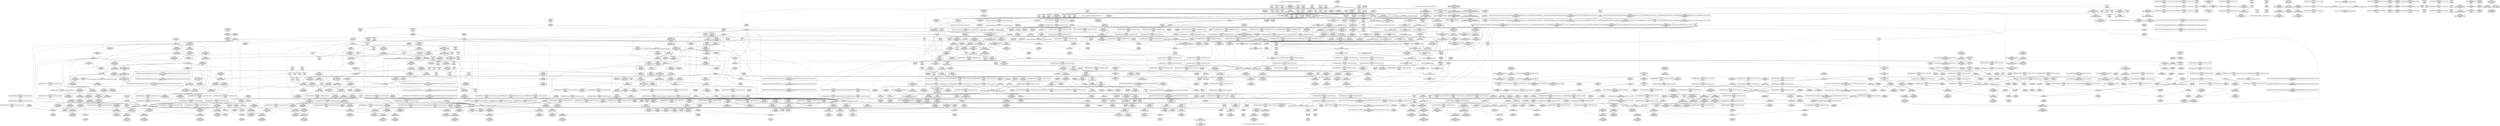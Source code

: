 digraph {
	CE0x422f310 [shape=record,shape=Mrecord,label="{CE0x422f310|i64*_getelementptr_inbounds_(_11_x_i64_,_11_x_i64_*___llvm_gcov_ctr132,_i64_0,_i64_8)|*Constant*|*SummSink*}"]
	CE0x41a88f0 [shape=record,shape=Mrecord,label="{CE0x41a88f0|i64*_getelementptr_inbounds_(_11_x_i64_,_11_x_i64_*___llvm_gcov_ctr127,_i64_0,_i64_0)|*Constant*}"]
	CE0x418b8c0 [shape=record,shape=Mrecord,label="{CE0x418b8c0|selinux_syslog:tmp5|security/selinux/hooks.c,2062|*SummSink*}"]
	CE0x41cc870 [shape=record,shape=Mrecord,label="{CE0x41cc870|task_sid:call7|security/selinux/hooks.c,208|*SummSink*}"]
	CE0x41e5890 [shape=record,shape=Mrecord,label="{CE0x41e5890|i8*_getelementptr_inbounds_(_41_x_i8_,_41_x_i8_*_.str44,_i32_0,_i32_0)|*Constant*}"]
	CE0x4209200 [shape=record,shape=Mrecord,label="{CE0x4209200|rcu_read_lock:tmp|*SummSink*}"]
	CE0x423b730 [shape=record,shape=Mrecord,label="{CE0x423b730|rcu_lock_release:entry|*SummSink*}"]
	CE0x4267c60 [shape=record,shape=Mrecord,label="{CE0x4267c60|__rcu_read_unlock:tmp7|include/linux/rcupdate.h,245}"]
	CE0x4246050 [shape=record,shape=Mrecord,label="{CE0x4246050|__rcu_read_lock:tmp2|*SummSink*}"]
	CE0x41ea5c0 [shape=record,shape=Mrecord,label="{CE0x41ea5c0|0:_i8,_:_GCMR_task_sid.__warned_internal_global_i8_0,_section_.data.unlikely_,_align_1:_elem_0:default:}"]
	CE0x417c150 [shape=record,shape=Mrecord,label="{CE0x417c150|selinux_syslog:sw.bb2|*SummSink*}"]
	CE0x4198190 [shape=record,shape=Mrecord,label="{CE0x4198190|i64**_getelementptr_inbounds_(_4_x_i64*_,_4_x_i64*_*___llvm_gcda_edge_table157,_i64_0,_i64_0)|*Constant*}"]
	CE0x4209f20 [shape=record,shape=Mrecord,label="{CE0x4209f20|i64*_getelementptr_inbounds_(_11_x_i64_,_11_x_i64_*___llvm_gcov_ctr127,_i64_0,_i64_0)|*Constant*|*SummSource*}"]
	CE0x4198740 [shape=record,shape=Mrecord,label="{CE0x4198740|avc_has_perm:entry|*SummSink*}"]
	CE0x422fab0 [shape=record,shape=Mrecord,label="{CE0x422fab0|_call_void___preempt_count_sub(i32_1)_#10,_!dbg_!27715|include/linux/rcupdate.h,244}"]
	CE0x42269c0 [shape=record,shape=Mrecord,label="{CE0x42269c0|_call_void_mcount()_#3|*SummSink*}"]
	CE0x42926d0 [shape=record,shape=Mrecord,label="{CE0x42926d0|i64*_getelementptr_inbounds_(_4_x_i64_,_4_x_i64_*___llvm_gcov_ctr134,_i64_0,_i64_0)|*Constant*|*SummSink*}"]
	CE0x4227c00 [shape=record,shape=Mrecord,label="{CE0x4227c00|rcu_lock_release:__here}"]
	CE0x4185840 [shape=record,shape=Mrecord,label="{CE0x4185840|__llvm_gcov_indirect_counter_increment:tmp|*SummSink*}"]
	CE0x41998e0 [shape=record,shape=Mrecord,label="{CE0x41998e0|GLOBAL:task_has_system|*Constant*}"]
	CE0x4193900 [shape=record,shape=Mrecord,label="{CE0x4193900|task_sid:call3|security/selinux/hooks.c,208|*SummSource*}"]
	CE0x41e84f0 [shape=record,shape=Mrecord,label="{CE0x41e84f0|task_sid:tmp7|security/selinux/hooks.c,208|*SummSource*}"]
	CE0x4220990 [shape=record,shape=Mrecord,label="{CE0x4220990|i8*_getelementptr_inbounds_(_42_x_i8_,_42_x_i8_*_.str46,_i32_0,_i32_0)|*Constant*|*SummSink*}"]
	CE0x4181440 [shape=record,shape=Mrecord,label="{CE0x4181440|_ret_i32_%call1,_!dbg_!27716|security/selinux/hooks.c,1594|*SummSink*}"]
	CE0x42378d0 [shape=record,shape=Mrecord,label="{CE0x42378d0|rcu_read_unlock:land.lhs.true|*SummSink*}"]
	CE0x41af600 [shape=record,shape=Mrecord,label="{CE0x41af600|__llvm_gcov_indirect_counter_increment:tmp2|*SummSource*}"]
	CE0x41e9c90 [shape=record,shape=Mrecord,label="{CE0x41e9c90|task_sid:tmp19|security/selinux/hooks.c,208}"]
	CE0x41e5660 [shape=record,shape=Mrecord,label="{CE0x41e5660|i32_208|*Constant*|*SummSink*}"]
	CE0x4263730 [shape=record,shape=Mrecord,label="{CE0x4263730|__preempt_count_add:tmp5|./arch/x86/include/asm/preempt.h,72}"]
	CE0x41d59a0 [shape=record,shape=Mrecord,label="{CE0x41d59a0|task_sid:tmp11|security/selinux/hooks.c,208}"]
	CE0x41a5ad0 [shape=record,shape=Mrecord,label="{CE0x41a5ad0|_call_void_rcu_lock_acquire(%struct.lockdep_map*_rcu_lock_map)_#10,_!dbg_!27711|include/linux/rcupdate.h,881}"]
	CE0x41f0d60 [shape=record,shape=Mrecord,label="{CE0x41f0d60|task_sid:tmp10|security/selinux/hooks.c,208|*SummSink*}"]
	CE0x4176b40 [shape=record,shape=Mrecord,label="{CE0x4176b40|selinux_syslog:sw.epilog}"]
	CE0x41e24e0 [shape=record,shape=Mrecord,label="{CE0x41e24e0|__preempt_count_sub:val|Function::__preempt_count_sub&Arg::val::|*SummSource*}"]
	CE0x42927f0 [shape=record,shape=Mrecord,label="{CE0x42927f0|__preempt_count_add:bb|*SummSource*}"]
	CE0x41a05e0 [shape=record,shape=Mrecord,label="{CE0x41a05e0|i64*_getelementptr_inbounds_(_17_x_i64_,_17_x_i64_*___llvm_gcov_ctr156,_i64_0,_i64_12)|*Constant*|*SummSink*}"]
	CE0x41e92f0 [shape=record,shape=Mrecord,label="{CE0x41e92f0|GLOBAL:lockdep_rcu_suspicious|*Constant*|*SummSource*}"]
	CE0x41ac730 [shape=record,shape=Mrecord,label="{CE0x41ac730|rcu_read_lock:tmp4|include/linux/rcupdate.h,882|*SummSource*}"]
	CE0x421c770 [shape=record,shape=Mrecord,label="{CE0x421c770|rcu_read_lock:tmp15|include/linux/rcupdate.h,882}"]
	CE0x41d1fa0 [shape=record,shape=Mrecord,label="{CE0x41d1fa0|task_sid:tmp}"]
	CE0x4223310 [shape=record,shape=Mrecord,label="{CE0x4223310|cred_sid:bb|*SummSource*}"]
	CE0x4232400 [shape=record,shape=Mrecord,label="{CE0x4232400|rcu_read_unlock:tmp1|*SummSource*}"]
	CE0x424fd70 [shape=record,shape=Mrecord,label="{CE0x424fd70|i64*_getelementptr_inbounds_(_4_x_i64_,_4_x_i64_*___llvm_gcov_ctr130,_i64_0,_i64_1)|*Constant*|*SummSource*}"]
	CE0x42184b0 [shape=record,shape=Mrecord,label="{CE0x42184b0|_call_void_asm_sideeffect_,_memory_,_dirflag_,_fpsr_,_flags_()_#3,_!dbg_!27714,_!srcloc_!27715|include/linux/rcupdate.h,239|*SummSource*}"]
	CE0x419a910 [shape=record,shape=Mrecord,label="{CE0x419a910|__llvm_gcov_indirect_counter_increment:tmp1}"]
	CE0x41863b0 [shape=record,shape=Mrecord,label="{CE0x41863b0|i32_22|*Constant*|*SummSource*}"]
	CE0x42313f0 [shape=record,shape=Mrecord,label="{CE0x42313f0|_call_void_mcount()_#3}"]
	CE0x42625e0 [shape=record,shape=Mrecord,label="{CE0x42625e0|i64*_getelementptr_inbounds_(_4_x_i64_,_4_x_i64_*___llvm_gcov_ctr130,_i64_0,_i64_0)|*Constant*}"]
	CE0x4246bd0 [shape=record,shape=Mrecord,label="{CE0x4246bd0|rcu_lock_release:__here|*SummSink*}"]
	CE0x4193ed0 [shape=record,shape=Mrecord,label="{CE0x4193ed0|cred_sid:security|security/selinux/hooks.c,196|*SummSource*}"]
	CE0x4226ad0 [shape=record,shape=Mrecord,label="{CE0x4226ad0|rcu_read_unlock:call|include/linux/rcupdate.h,933}"]
	CE0x41a4df0 [shape=record,shape=Mrecord,label="{CE0x41a4df0|selinux_syslog:tmp9|security/selinux/hooks.c,2070}"]
	CE0x4198d80 [shape=record,shape=Mrecord,label="{CE0x4198d80|get_current:tmp4|./arch/x86/include/asm/current.h,14|*SummSink*}"]
	CE0x41da980 [shape=record,shape=Mrecord,label="{CE0x41da980|avc_has_perm:tsid|Function::avc_has_perm&Arg::tsid::}"]
	CE0x417ab40 [shape=record,shape=Mrecord,label="{CE0x417ab40|i32_3|*Constant*}"]
	CE0x42225c0 [shape=record,shape=Mrecord,label="{CE0x42225c0|i64*_getelementptr_inbounds_(_11_x_i64_,_11_x_i64_*___llvm_gcov_ctr127,_i64_0,_i64_10)|*Constant*|*SummSource*}"]
	CE0x423f640 [shape=record,shape=Mrecord,label="{CE0x423f640|__rcu_read_lock:tmp}"]
	CE0x41b0610 [shape=record,shape=Mrecord,label="{CE0x41b0610|rcu_read_lock:land.lhs.true2|*SummSource*}"]
	CE0x41d7980 [shape=record,shape=Mrecord,label="{CE0x41d7980|GLOBAL:task_sid.__warned|Global_var:task_sid.__warned|*SummSink*}"]
	CE0x41cd4b0 [shape=record,shape=Mrecord,label="{CE0x41cd4b0|_ret_i32_%tmp6,_!dbg_!27716|security/selinux/hooks.c,197}"]
	CE0x41cab60 [shape=record,shape=Mrecord,label="{CE0x41cab60|task_sid:tmp24|security/selinux/hooks.c,208|*SummSink*}"]
	CE0x423f2d0 [shape=record,shape=Mrecord,label="{CE0x423f2d0|i32_0|*Constant*}"]
	CE0x41ef790 [shape=record,shape=Mrecord,label="{CE0x41ef790|i64*_getelementptr_inbounds_(_13_x_i64_,_13_x_i64_*___llvm_gcov_ctr126,_i64_0,_i64_1)|*Constant*|*SummSink*}"]
	CE0x420eef0 [shape=record,shape=Mrecord,label="{CE0x420eef0|i64*_getelementptr_inbounds_(_4_x_i64_,_4_x_i64_*___llvm_gcov_ctr135,_i64_0,_i64_2)|*Constant*}"]
	CE0x5f6faa0 [shape=record,shape=Mrecord,label="{CE0x5f6faa0|%struct.task_struct*_(%struct.task_struct**)*_asm_movq_%gs:$_1:P_,$0_,_r,im,_dirflag_,_fpsr_,_flags_}"]
	CE0x42232a0 [shape=record,shape=Mrecord,label="{CE0x42232a0|cred_sid:bb}"]
	CE0x42376b0 [shape=record,shape=Mrecord,label="{CE0x42376b0|rcu_read_unlock:land.lhs.true}"]
	CE0x42b3a90 [shape=record,shape=Mrecord,label="{CE0x42b3a90|_call_void_mcount()_#3|*SummSink*}"]
	CE0x42a8fd0 [shape=record,shape=Mrecord,label="{CE0x42a8fd0|__preempt_count_sub:do.body|*SummSink*}"]
	CE0x41e5950 [shape=record,shape=Mrecord,label="{CE0x41e5950|i8*_getelementptr_inbounds_(_41_x_i8_,_41_x_i8_*_.str44,_i32_0,_i32_0)|*Constant*|*SummSource*}"]
	CE0x42089d0 [shape=record,shape=Mrecord,label="{CE0x42089d0|_ret_i32_%tmp6,_!dbg_!27716|security/selinux/hooks.c,197|*SummSink*}"]
	CE0x417b940 [shape=record,shape=Mrecord,label="{CE0x417b940|i64*_getelementptr_inbounds_(_17_x_i64_,_17_x_i64_*___llvm_gcov_ctr156,_i64_0,_i64_0)|*Constant*}"]
	CE0x4291de0 [shape=record,shape=Mrecord,label="{CE0x4291de0|__rcu_read_unlock:do.body|*SummSource*}"]
	CE0x421f8b0 [shape=record,shape=Mrecord,label="{CE0x421f8b0|i8*_getelementptr_inbounds_(_25_x_i8_,_25_x_i8_*_.str45,_i32_0,_i32_0)|*Constant*|*SummSource*}"]
	CE0x4230670 [shape=record,shape=Mrecord,label="{CE0x4230670|rcu_lock_acquire:indirectgoto}"]
	CE0x41e4c30 [shape=record,shape=Mrecord,label="{CE0x41e4c30|__rcu_read_unlock:bb}"]
	CE0x41a45f0 [shape=record,shape=Mrecord,label="{CE0x41a45f0|task_sid:do.end}"]
	CE0x4184a30 [shape=record,shape=Mrecord,label="{CE0x4184a30|i32_10|*Constant*}"]
	CE0x417ca40 [shape=record,shape=Mrecord,label="{CE0x417ca40|selinux_syslog:tmp1|*SummSink*}"]
	CE0x41eac10 [shape=record,shape=Mrecord,label="{CE0x41eac10|task_sid:if.then|*SummSource*}"]
	CE0x41daff0 [shape=record,shape=Mrecord,label="{CE0x41daff0|avc_has_perm:tclass|Function::avc_has_perm&Arg::tclass::}"]
	CE0x42128b0 [shape=record,shape=Mrecord,label="{CE0x42128b0|i64*_getelementptr_inbounds_(_4_x_i64_,_4_x_i64_*___llvm_gcov_ctr128,_i64_0,_i64_3)|*Constant*}"]
	CE0x4220000 [shape=record,shape=Mrecord,label="{CE0x4220000|i32_883|*Constant*|*SummSource*}"]
	CE0x4189740 [shape=record,shape=Mrecord,label="{CE0x4189740|selinux_syslog:call6|security/selinux/hooks.c,2070}"]
	CE0x41d7dc0 [shape=record,shape=Mrecord,label="{CE0x41d7dc0|task_sid:do.body5|*SummSink*}"]
	CE0x423bbd0 [shape=record,shape=Mrecord,label="{CE0x423bbd0|GLOBAL:__rcu_read_unlock|*Constant*}"]
	CE0x423b7a0 [shape=record,shape=Mrecord,label="{CE0x423b7a0|rcu_lock_release:map|Function::rcu_lock_release&Arg::map::}"]
	CE0x421b0a0 [shape=record,shape=Mrecord,label="{CE0x421b0a0|i64_7|*Constant*}"]
	CE0x4293620 [shape=record,shape=Mrecord,label="{CE0x4293620|__rcu_read_unlock:tmp1|*SummSink*}"]
	CE0x41b6060 [shape=record,shape=Mrecord,label="{CE0x41b6060|i64**_getelementptr_inbounds_(_4_x_i64*_,_4_x_i64*_*___llvm_gcda_edge_table157,_i64_0,_i64_1)|*Constant*|*SummSink*}"]
	CE0x41cea60 [shape=record,shape=Mrecord,label="{CE0x41cea60|task_sid:tmp8|security/selinux/hooks.c,208|*SummSink*}"]
	CE0x422e720 [shape=record,shape=Mrecord,label="{CE0x422e720|rcu_lock_release:tmp1}"]
	CE0x41d8b70 [shape=record,shape=Mrecord,label="{CE0x41d8b70|task_sid:tmp16|security/selinux/hooks.c,208|*SummSource*}"]
	CE0x41ed2d0 [shape=record,shape=Mrecord,label="{CE0x41ed2d0|_call_void_lockdep_rcu_suspicious(i8*_getelementptr_inbounds_(_25_x_i8_,_25_x_i8_*_.str3,_i32_0,_i32_0),_i32_208,_i8*_getelementptr_inbounds_(_41_x_i8_,_41_x_i8_*_.str44,_i32_0,_i32_0))_#10,_!dbg_!27732|security/selinux/hooks.c,208}"]
	CE0x4236940 [shape=record,shape=Mrecord,label="{CE0x4236940|i8*_getelementptr_inbounds_(_44_x_i8_,_44_x_i8_*_.str47,_i32_0,_i32_0)|*Constant*|*SummSource*}"]
	CE0x4191a70 [shape=record,shape=Mrecord,label="{CE0x4191a70|rcu_read_lock:tmp3}"]
	CE0x4226810 [shape=record,shape=Mrecord,label="{CE0x4226810|__preempt_count_add:val|Function::__preempt_count_add&Arg::val::}"]
	CE0x423dc00 [shape=record,shape=Mrecord,label="{CE0x423dc00|i64*_getelementptr_inbounds_(_4_x_i64_,_4_x_i64_*___llvm_gcov_ctr128,_i64_0,_i64_2)|*Constant*}"]
	CE0x497e320 [shape=record,shape=Mrecord,label="{CE0x497e320|task_has_system:entry|*SummSink*}"]
	CE0x418e560 [shape=record,shape=Mrecord,label="{CE0x418e560|i32_4|*Constant*|*SummSink*}"]
	CE0x41d2c30 [shape=record,shape=Mrecord,label="{CE0x41d2c30|task_sid:call|security/selinux/hooks.c,208|*SummSource*}"]
	CE0x4234270 [shape=record,shape=Mrecord,label="{CE0x4234270|__rcu_read_lock:tmp5|include/linux/rcupdate.h,239|*SummSource*}"]
	CE0x419f570 [shape=record,shape=Mrecord,label="{CE0x419f570|selinux_syslog:tmp7|security/selinux/hooks.c,2063|*SummSink*}"]
	CE0x41cfb00 [shape=record,shape=Mrecord,label="{CE0x41cfb00|task_sid:tobool1|security/selinux/hooks.c,208|*SummSink*}"]
	CE0x42333e0 [shape=record,shape=Mrecord,label="{CE0x42333e0|rcu_lock_release:tmp3|*SummSource*}"]
	CE0x41e28c0 [shape=record,shape=Mrecord,label="{CE0x41e28c0|_ret_void,_!dbg_!27720|./arch/x86/include/asm/preempt.h,78|*SummSink*}"]
	CE0x4182470 [shape=record,shape=Mrecord,label="{CE0x4182470|get_current:tmp1|*SummSink*}"]
	CE0x4186b30 [shape=record,shape=Mrecord,label="{CE0x4186b30|task_sid:task|Function::task_sid&Arg::task::}"]
	CE0x420ade0 [shape=record,shape=Mrecord,label="{CE0x420ade0|rcu_read_lock:do.end}"]
	CE0x424aa80 [shape=record,shape=Mrecord,label="{CE0x424aa80|void_(i32*,_i32,_i32*)*_asm_addl_$1,_%gs:$0_,_*m,ri,*m,_dirflag_,_fpsr_,_flags_|*SummSource*}"]
	CE0x4238e70 [shape=record,shape=Mrecord,label="{CE0x4238e70|rcu_read_unlock:tmp19|include/linux/rcupdate.h,933|*SummSource*}"]
	CE0x4291330 [shape=record,shape=Mrecord,label="{CE0x4291330|__preempt_count_add:tmp7|./arch/x86/include/asm/preempt.h,73|*SummSource*}"]
	CE0x42372d0 [shape=record,shape=Mrecord,label="{CE0x42372d0|rcu_read_unlock:do.body|*SummSource*}"]
	CE0x4186090 [shape=record,shape=Mrecord,label="{CE0x4186090|i32_22|*Constant*}"]
	CE0x422e430 [shape=record,shape=Mrecord,label="{CE0x422e430|rcu_read_unlock:tmp15|include/linux/rcupdate.h,933|*SummSource*}"]
	CE0x41d8050 [shape=record,shape=Mrecord,label="{CE0x41d8050|_ret_void,_!dbg_!27735|include/linux/rcupdate.h,884}"]
	CE0x4190bd0 [shape=record,shape=Mrecord,label="{CE0x4190bd0|rcu_read_lock:call|include/linux/rcupdate.h,882}"]
	CE0x41adb00 [shape=record,shape=Mrecord,label="{CE0x41adb00|__rcu_read_lock:tmp6|include/linux/rcupdate.h,240|*SummSource*}"]
	CE0x4182580 [shape=record,shape=Mrecord,label="{CE0x4182580|task_sid:tmp8|security/selinux/hooks.c,208}"]
	CE0x41effe0 [shape=record,shape=Mrecord,label="{CE0x41effe0|task_sid:tmp6|security/selinux/hooks.c,208}"]
	CE0x424c6f0 [shape=record,shape=Mrecord,label="{CE0x424c6f0|__rcu_read_unlock:tmp}"]
	CE0x416b460 [shape=record,shape=Mrecord,label="{CE0x416b460|selinux_syslog:entry|*SummSink*}"]
	CE0x4185220 [shape=record,shape=Mrecord,label="{CE0x4185220|__llvm_gcov_indirect_counter_increment:counter|*SummSink*}"]
	CE0x42b3990 [shape=record,shape=Mrecord,label="{CE0x42b3990|_call_void_mcount()_#3|*SummSource*}"]
	CE0x41954e0 [shape=record,shape=Mrecord,label="{CE0x41954e0|get_current:entry}"]
	CE0x419b8a0 [shape=record,shape=Mrecord,label="{CE0x419b8a0|selinux_syslog:call|security/selinux/hooks.c,2056|*SummSink*}"]
	CE0x4182db0 [shape=record,shape=Mrecord,label="{CE0x4182db0|selinux_syslog:sw.epilog|*SummSource*}"]
	CE0x41b04e0 [shape=record,shape=Mrecord,label="{CE0x41b04e0|rcu_read_lock:land.lhs.true2}"]
	CE0x42260f0 [shape=record,shape=Mrecord,label="{CE0x42260f0|_ret_void,_!dbg_!27719|./arch/x86/include/asm/preempt.h,73|*SummSink*}"]
	CE0x4215a90 [shape=record,shape=Mrecord,label="{CE0x4215a90|rcu_read_lock:land.lhs.true}"]
	CE0x4228d90 [shape=record,shape=Mrecord,label="{CE0x4228d90|rcu_read_unlock:tmp13|include/linux/rcupdate.h,933|*SummSink*}"]
	CE0x4222f60 [shape=record,shape=Mrecord,label="{CE0x4222f60|rcu_read_lock:tmp22|include/linux/rcupdate.h,884|*SummSink*}"]
	CE0x41901b0 [shape=record,shape=Mrecord,label="{CE0x41901b0|task_sid:real_cred|security/selinux/hooks.c,208|*SummSink*}"]
	CE0x41ab5b0 [shape=record,shape=Mrecord,label="{CE0x41ab5b0|_call_void_rcu_read_lock()_#10,_!dbg_!27712|security/selinux/hooks.c,207}"]
	CE0x41a43a0 [shape=record,shape=Mrecord,label="{CE0x41a43a0|_ret_i32_%retval.0,_!dbg_!27728|security/selinux/avc.c,775|*SummSource*}"]
	CE0x42337b0 [shape=record,shape=Mrecord,label="{CE0x42337b0|rcu_read_unlock:tmp13|include/linux/rcupdate.h,933}"]
	CE0x420a920 [shape=record,shape=Mrecord,label="{CE0x420a920|rcu_read_lock:tobool1|include/linux/rcupdate.h,882|*SummSink*}"]
	CE0x42456e0 [shape=record,shape=Mrecord,label="{CE0x42456e0|__rcu_read_lock:tmp|*SummSource*}"]
	CE0x4267800 [shape=record,shape=Mrecord,label="{CE0x4267800|__rcu_read_unlock:tmp6|include/linux/rcupdate.h,245}"]
	CE0x42a7680 [shape=record,shape=Mrecord,label="{CE0x42a7680|_call_void_mcount()_#3}"]
	CE0x42473f0 [shape=record,shape=Mrecord,label="{CE0x42473f0|rcu_lock_release:indirectgoto}"]
	CE0x4254210 [shape=record,shape=Mrecord,label="{CE0x4254210|_call_void_asm_addl_$1,_%gs:$0_,_*m,ri,*m,_dirflag_,_fpsr_,_flags_(i32*___preempt_count,_i32_%sub,_i32*___preempt_count)_#3,_!dbg_!27717,_!srcloc_!27718|./arch/x86/include/asm/preempt.h,77|*SummSink*}"]
	CE0x4196d60 [shape=record,shape=Mrecord,label="{CE0x4196d60|i64**_getelementptr_inbounds_(_4_x_i64*_,_4_x_i64*_*___llvm_gcda_edge_table157,_i64_0,_i64_3)|*Constant*|*SummSink*}"]
	CE0x41d4b70 [shape=record,shape=Mrecord,label="{CE0x41d4b70|i64_7|*Constant*|*SummSource*}"]
	CE0x41e5a00 [shape=record,shape=Mrecord,label="{CE0x41e5a00|i8*_getelementptr_inbounds_(_41_x_i8_,_41_x_i8_*_.str44,_i32_0,_i32_0)|*Constant*|*SummSink*}"]
	CE0x423eb40 [shape=record,shape=Mrecord,label="{CE0x423eb40|i64*_getelementptr_inbounds_(_4_x_i64_,_4_x_i64_*___llvm_gcov_ctr133,_i64_0,_i64_1)|*Constant*}"]
	CE0x417eaf0 [shape=record,shape=Mrecord,label="{CE0x417eaf0|_ret_void,_!dbg_!27735|include/linux/rcupdate.h,938}"]
	CE0x4217090 [shape=record,shape=Mrecord,label="{CE0x4217090|rcu_read_lock:land.lhs.true|*SummSource*}"]
	CE0x4192b90 [shape=record,shape=Mrecord,label="{CE0x4192b90|__rcu_read_lock:entry}"]
	CE0x4198fc0 [shape=record,shape=Mrecord,label="{CE0x4198fc0|task_has_system:tsk|Function::task_has_system&Arg::tsk::|*SummSink*}"]
	CE0x41f29d0 [shape=record,shape=Mrecord,label="{CE0x41f29d0|rcu_read_unlock:tmp4|include/linux/rcupdate.h,933}"]
	CE0x422e120 [shape=record,shape=Mrecord,label="{CE0x422e120|rcu_read_unlock:tmp15|include/linux/rcupdate.h,933}"]
	CE0x4267d90 [shape=record,shape=Mrecord,label="{CE0x4267d90|__rcu_read_unlock:tmp7|include/linux/rcupdate.h,245|*SummSource*}"]
	CE0x417ed30 [shape=record,shape=Mrecord,label="{CE0x417ed30|_ret_void,_!dbg_!27735|include/linux/rcupdate.h,938|*SummSource*}"]
	CE0x42446c0 [shape=record,shape=Mrecord,label="{CE0x42446c0|_call_void_lock_release(%struct.lockdep_map*_%map,_i32_1,_i64_ptrtoint_(i8*_blockaddress(_rcu_lock_release,_%__here)_to_i64))_#10,_!dbg_!27716|include/linux/rcupdate.h,423}"]
	CE0x4210220 [shape=record,shape=Mrecord,label="{CE0x4210220|__preempt_count_sub:tmp1}"]
	CE0x42218d0 [shape=record,shape=Mrecord,label="{CE0x42218d0|rcu_read_lock:tmp20|include/linux/rcupdate.h,882}"]
	CE0x41a7b90 [shape=record,shape=Mrecord,label="{CE0x41a7b90|selinux_syslog:tmp11|security/selinux/hooks.c,2073|*SummSource*}"]
	CE0x41e7180 [shape=record,shape=Mrecord,label="{CE0x41e7180|task_sid:tmp23|security/selinux/hooks.c,208}"]
	CE0x41cdda0 [shape=record,shape=Mrecord,label="{CE0x41cdda0|_call_void_mcount()_#3|*SummSource*}"]
	CE0x4217cc0 [shape=record,shape=Mrecord,label="{CE0x4217cc0|rcu_read_lock:tmp5|include/linux/rcupdate.h,882|*SummSink*}"]
	CE0x4229870 [shape=record,shape=Mrecord,label="{CE0x4229870|_call_void_mcount()_#3|*SummSource*}"]
	CE0x4224560 [shape=record,shape=Mrecord,label="{CE0x4224560|rcu_read_unlock:tmp18|include/linux/rcupdate.h,933|*SummSource*}"]
	CE0x41ac1a0 [shape=record,shape=Mrecord,label="{CE0x41ac1a0|cred_sid:tmp4|*LoadInst*|security/selinux/hooks.c,196}"]
	CE0x4183950 [shape=record,shape=Mrecord,label="{CE0x4183950|selinux_syslog:call4|security/selinux/hooks.c,2062|*SummSink*}"]
	CE0x41f0ee0 [shape=record,shape=Mrecord,label="{CE0x41f0ee0|i64_5|*Constant*|*SummSink*}"]
	CE0x421ce90 [shape=record,shape=Mrecord,label="{CE0x421ce90|rcu_read_lock:tmp16|include/linux/rcupdate.h,882|*SummSource*}"]
	CE0x4183500 [shape=record,shape=Mrecord,label="{CE0x4183500|selinux_syslog:call3|security/selinux/hooks.c,2062|*SummSource*}"]
	CE0x41dee10 [shape=record,shape=Mrecord,label="{CE0x41dee10|__preempt_count_sub:entry|*SummSource*}"]
	CE0x419caa0 [shape=record,shape=Mrecord,label="{CE0x419caa0|selinux_syslog:type|Function::selinux_syslog&Arg::type::}"]
	CE0x4267bf0 [shape=record,shape=Mrecord,label="{CE0x4267bf0|__preempt_count_add:bb}"]
	CE0x41d08f0 [shape=record,shape=Mrecord,label="{CE0x41d08f0|cred_sid:tmp5|security/selinux/hooks.c,196}"]
	CE0x41e40b0 [shape=record,shape=Mrecord,label="{CE0x41e40b0|i64*_getelementptr_inbounds_(_4_x_i64_,_4_x_i64_*___llvm_gcov_ctr130,_i64_0,_i64_0)|*Constant*|*SummSource*}"]
	CE0x41f4d10 [shape=record,shape=Mrecord,label="{CE0x41f4d10|__preempt_count_sub:tmp5|./arch/x86/include/asm/preempt.h,77|*SummSource*}"]
	CE0x4234b00 [shape=record,shape=Mrecord,label="{CE0x4234b00|__rcu_read_unlock:tmp4|include/linux/rcupdate.h,244}"]
	CE0x41cb6f0 [shape=record,shape=Mrecord,label="{CE0x41cb6f0|i64*_getelementptr_inbounds_(_13_x_i64_,_13_x_i64_*___llvm_gcov_ctr126,_i64_0,_i64_12)|*Constant*}"]
	CE0x4249b90 [shape=record,shape=Mrecord,label="{CE0x4249b90|rcu_lock_release:tmp2|*SummSource*}"]
	CE0x41d3a00 [shape=record,shape=Mrecord,label="{CE0x41d3a00|rcu_read_lock:tmp10|include/linux/rcupdate.h,882|*SummSource*}"]
	CE0x418fb90 [shape=record,shape=Mrecord,label="{CE0x418fb90|_call_void_mcount()_#3}"]
	CE0x41e5ea0 [shape=record,shape=Mrecord,label="{CE0x41e5ea0|i64*_getelementptr_inbounds_(_13_x_i64_,_13_x_i64_*___llvm_gcov_ctr126,_i64_0,_i64_9)|*Constant*}"]
	CE0x421db70 [shape=record,shape=Mrecord,label="{CE0x421db70|rcu_read_lock:tmp17|include/linux/rcupdate.h,882|*SummSource*}"]
	CE0x41d1100 [shape=record,shape=Mrecord,label="{CE0x41d1100|i64_6|*Constant*|*SummSource*}"]
	CE0x41da0b0 [shape=record,shape=Mrecord,label="{CE0x41da0b0|task_has_system:tmp1|*SummSource*}"]
	CE0x41f3180 [shape=record,shape=Mrecord,label="{CE0x41f3180|task_sid:tmp16|security/selinux/hooks.c,208}"]
	CE0x4217760 [shape=record,shape=Mrecord,label="{CE0x4217760|__rcu_read_lock:tmp4|include/linux/rcupdate.h,239|*SummSink*}"]
	CE0x42512c0 [shape=record,shape=Mrecord,label="{CE0x42512c0|_call_void_mcount()_#3|*SummSink*}"]
	CE0x41a3240 [shape=record,shape=Mrecord,label="{CE0x41a3240|task_has_system:call1|security/selinux/hooks.c,1594|*SummSink*}"]
	CE0x41cd3e0 [shape=record,shape=Mrecord,label="{CE0x41cd3e0|cred_sid:cred|Function::cred_sid&Arg::cred::|*SummSink*}"]
	CE0x424ff20 [shape=record,shape=Mrecord,label="{CE0x424ff20|i32_2|*Constant*}"]
	CE0x42470a0 [shape=record,shape=Mrecord,label="{CE0x42470a0|COLLAPSED:_GCMRE___llvm_gcov_ctr133_internal_global_4_x_i64_zeroinitializer:_elem_0:default:}"]
	CE0x4199530 [shape=record,shape=Mrecord,label="{CE0x4199530|task_has_system:perms|Function::task_has_system&Arg::perms::|*SummSink*}"]
	CE0x4214f20 [shape=record,shape=Mrecord,label="{CE0x4214f20|rcu_lock_acquire:bb|*SummSource*}"]
	CE0x4190010 [shape=record,shape=Mrecord,label="{CE0x4190010|task_sid:real_cred|security/selinux/hooks.c,208}"]
	CE0x41f4460 [shape=record,shape=Mrecord,label="{CE0x41f4460|i64*_getelementptr_inbounds_(_11_x_i64_,_11_x_i64_*___llvm_gcov_ctr127,_i64_0,_i64_1)|*Constant*|*SummSource*}"]
	CE0x4184e00 [shape=record,shape=Mrecord,label="{CE0x4184e00|task_has_system:tmp|*SummSource*}"]
	CE0x4292860 [shape=record,shape=Mrecord,label="{CE0x4292860|__preempt_count_add:bb|*SummSink*}"]
	CE0x41a8740 [shape=record,shape=Mrecord,label="{CE0x41a8740|rcu_read_lock:if.then|*SummSource*}"]
	CE0x422b6f0 [shape=record,shape=Mrecord,label="{CE0x422b6f0|rcu_read_unlock:tmp2|*SummSink*}"]
	CE0x42134f0 [shape=record,shape=Mrecord,label="{CE0x42134f0|i64*_getelementptr_inbounds_(_4_x_i64_,_4_x_i64_*___llvm_gcov_ctr130,_i64_0,_i64_2)|*Constant*|*SummSource*}"]
	CE0x41da6b0 [shape=record,shape=Mrecord,label="{CE0x41da6b0|task_sid:tmp7|security/selinux/hooks.c,208}"]
	CE0x4261100 [shape=record,shape=Mrecord,label="{CE0x4261100|_call_void_mcount()_#3}"]
	CE0x4210e10 [shape=record,shape=Mrecord,label="{CE0x4210e10|__preempt_count_add:do.body|*SummSink*}"]
	CE0x4212720 [shape=record,shape=Mrecord,label="{CE0x4212720|_call_void_asm_sideeffect_,_memory_,_dirflag_,_fpsr_,_flags_()_#3,_!dbg_!27714,_!srcloc_!27715|include/linux/rcupdate.h,239|*SummSink*}"]
	CE0x4220e10 [shape=record,shape=Mrecord,label="{CE0x4220e10|i64*_getelementptr_inbounds_(_11_x_i64_,_11_x_i64_*___llvm_gcov_ctr127,_i64_0,_i64_9)|*Constant*|*SummSource*}"]
	CE0x41ccda0 [shape=record,shape=Mrecord,label="{CE0x41ccda0|GLOBAL:cred_sid|*Constant*|*SummSink*}"]
	CE0x4223490 [shape=record,shape=Mrecord,label="{CE0x4223490|cred_sid:bb|*SummSink*}"]
	CE0x41833e0 [shape=record,shape=Mrecord,label="{CE0x41833e0|GLOBAL:__llvm_gcov_ctr127|Global_var:__llvm_gcov_ctr127}"]
	CE0x41abb90 [shape=record,shape=Mrecord,label="{CE0x41abb90|task_sid:if.end}"]
	CE0x41ad430 [shape=record,shape=Mrecord,label="{CE0x41ad430|task_sid:tmp3|*SummSource*}"]
	CE0x423dab0 [shape=record,shape=Mrecord,label="{CE0x423dab0|i64*_getelementptr_inbounds_(_4_x_i64_,_4_x_i64_*___llvm_gcov_ctr134,_i64_0,_i64_1)|*Constant*|*SummSink*}"]
	CE0x426ae50 [shape=record,shape=Mrecord,label="{CE0x426ae50|__preempt_count_sub:sub|./arch/x86/include/asm/preempt.h,77}"]
	CE0x41822c0 [shape=record,shape=Mrecord,label="{CE0x41822c0|0:_i64*,_array:_GCR___llvm_gcda_edge_table157_internal_unnamed_addr_constant_4_x_i64*_i64*_getelementptr_inbounds_(_17_x_i64_,_17_x_i64_*___llvm_gcov_ctr156,_i64_0,_i64_1),_i64*_getelementptr_inbounds_(_17_x_i64_,_17_x_i64_*___llvm_gcov_ctr156,_i64_0,_i64_3),_i64*_getelementptr_inbounds_(_17_x_i64_,_17_x_i64_*___llvm_gcov_ctr156,_i64_0,_i64_6),_i64*_getelementptr_inbounds_(_17_x_i64_,_17_x_i64_*___llvm_gcov_ctr156,_i64_0,_i64_11)_:_elem_0::}"]
	CE0x4194eb0 [shape=record,shape=Mrecord,label="{CE0x4194eb0|i64_1|*Constant*}"]
	CE0x4262ea0 [shape=record,shape=Mrecord,label="{CE0x4262ea0|__preempt_count_add:tmp6|./arch/x86/include/asm/preempt.h,73|*SummSink*}"]
	CE0x41f3a20 [shape=record,shape=Mrecord,label="{CE0x41f3a20|rcu_read_lock:tmp8|include/linux/rcupdate.h,882}"]
	CE0x41c9970 [shape=record,shape=Mrecord,label="{CE0x41c9970|i64*_getelementptr_inbounds_(_13_x_i64_,_13_x_i64_*___llvm_gcov_ctr126,_i64_0,_i64_10)|*Constant*|*SummSink*}"]
	CE0x4224370 [shape=record,shape=Mrecord,label="{CE0x4224370|i64*_getelementptr_inbounds_(_4_x_i64_,_4_x_i64_*___llvm_gcov_ctr130,_i64_0,_i64_0)|*Constant*|*SummSink*}"]
	CE0x41b4d30 [shape=record,shape=Mrecord,label="{CE0x41b4d30|__llvm_gcov_indirect_counter_increment:counters|Function::__llvm_gcov_indirect_counter_increment&Arg::counters::|*SummSink*}"]
	CE0x41ca980 [shape=record,shape=Mrecord,label="{CE0x41ca980|i64*_getelementptr_inbounds_(_13_x_i64_,_13_x_i64_*___llvm_gcov_ctr126,_i64_0,_i64_11)|*Constant*|*SummSource*}"]
	CE0x422a710 [shape=record,shape=Mrecord,label="{CE0x422a710|rcu_read_unlock:tmp3|*SummSink*}"]
	CE0x42136a0 [shape=record,shape=Mrecord,label="{CE0x42136a0|i64*_getelementptr_inbounds_(_4_x_i64_,_4_x_i64_*___llvm_gcov_ctr130,_i64_0,_i64_2)|*Constant*|*SummSink*}"]
	CE0x41d4210 [shape=record,shape=Mrecord,label="{CE0x41d4210|rcu_read_lock:tmp12|include/linux/rcupdate.h,882}"]
	CE0x4251070 [shape=record,shape=Mrecord,label="{CE0x4251070|rcu_lock_acquire:bb}"]
	CE0x4180bc0 [shape=record,shape=Mrecord,label="{CE0x4180bc0|i64*_getelementptr_inbounds_(_2_x_i64_,_2_x_i64_*___llvm_gcov_ctr159,_i64_0,_i64_0)|*Constant*|*SummSource*}"]
	CE0x41a3bd0 [shape=record,shape=Mrecord,label="{CE0x41a3bd0|rcu_lock_acquire:tmp6|*SummSink*}"]
	CE0x417d540 [shape=record,shape=Mrecord,label="{CE0x417d540|selinux_syslog:sw.bb|*SummSink*}"]
	CE0x41d40a0 [shape=record,shape=Mrecord,label="{CE0x41d40a0|rcu_read_lock:tmp11|include/linux/rcupdate.h,882|*SummSink*}"]
	CE0x4210ac0 [shape=record,shape=Mrecord,label="{CE0x4210ac0|__preempt_count_sub:tmp7|./arch/x86/include/asm/preempt.h,78|*SummSource*}"]
	CE0x423bac0 [shape=record,shape=Mrecord,label="{CE0x423bac0|rcu_lock_release:map|Function::rcu_lock_release&Arg::map::|*SummSink*}"]
	CE0x4238360 [shape=record,shape=Mrecord,label="{CE0x4238360|i64*_getelementptr_inbounds_(_11_x_i64_,_11_x_i64_*___llvm_gcov_ctr132,_i64_0,_i64_0)|*Constant*|*SummSink*}"]
	CE0x4184500 [shape=record,shape=Mrecord,label="{CE0x4184500|task_sid:tobool|security/selinux/hooks.c,208}"]
	CE0x4218690 [shape=record,shape=Mrecord,label="{CE0x4218690|rcu_read_lock:tmp9|include/linux/rcupdate.h,882}"]
	CE0x418fdf0 [shape=record,shape=Mrecord,label="{CE0x418fdf0|_call_void_mcount()_#3|*SummSource*}"]
	CE0x4234410 [shape=record,shape=Mrecord,label="{CE0x4234410|__rcu_read_lock:tmp5|include/linux/rcupdate.h,239|*SummSink*}"]
	CE0x424caf0 [shape=record,shape=Mrecord,label="{CE0x424caf0|rcu_lock_release:tmp6|*SummSource*}"]
	CE0x4267870 [shape=record,shape=Mrecord,label="{CE0x4267870|__rcu_read_unlock:tmp6|include/linux/rcupdate.h,245|*SummSource*}"]
	CE0x419c360 [shape=record,shape=Mrecord,label="{CE0x419c360|selinux_syslog:tmp5|security/selinux/hooks.c,2062}"]
	CE0x4189e20 [shape=record,shape=Mrecord,label="{CE0x4189e20|selinux_syslog:call7|security/selinux/hooks.c,2070|*SummSink*}"]
	CE0x41850f0 [shape=record,shape=Mrecord,label="{CE0x41850f0|__llvm_gcov_indirect_counter_increment:counter}"]
	CE0x424c880 [shape=record,shape=Mrecord,label="{CE0x424c880|__rcu_read_unlock:do.body}"]
	CE0x4199b10 [shape=record,shape=Mrecord,label="{CE0x4199b10|GLOBAL:task_has_system|*Constant*|*SummSource*}"]
	CE0x418d8f0 [shape=record,shape=Mrecord,label="{CE0x418d8f0|_call_void_mcount()_#3}"]
	CE0x41cd070 [shape=record,shape=Mrecord,label="{CE0x41cd070|cred_sid:entry|*SummSink*}"]
	CE0x4198420 [shape=record,shape=Mrecord,label="{CE0x4198420|i64**_getelementptr_inbounds_(_4_x_i64*_,_4_x_i64*_*___llvm_gcda_edge_table157,_i64_0,_i64_0)|*Constant*|*SummSource*}"]
	CE0x4227d40 [shape=record,shape=Mrecord,label="{CE0x4227d40|rcu_lock_release:tmp4|include/linux/rcupdate.h,423}"]
	CE0x41cd370 [shape=record,shape=Mrecord,label="{CE0x41cd370|cred_sid:cred|Function::cred_sid&Arg::cred::|*SummSource*}"]
	CE0x4263a50 [shape=record,shape=Mrecord,label="{CE0x4263a50|_call_void_asm_addl_$1,_%gs:$0_,_*m,ri,*m,_dirflag_,_fpsr_,_flags_(i32*___preempt_count,_i32_%val,_i32*___preempt_count)_#3,_!dbg_!27714,_!srcloc_!27717|./arch/x86/include/asm/preempt.h,72}"]
	CE0x422ad90 [shape=record,shape=Mrecord,label="{CE0x422ad90|rcu_read_unlock:tmp8|include/linux/rcupdate.h,933|*SummSource*}"]
	CE0x41e9f10 [shape=record,shape=Mrecord,label="{CE0x41e9f10|task_sid:tmp18|security/selinux/hooks.c,208|*SummSink*}"]
	CE0x421b920 [shape=record,shape=Mrecord,label="{CE0x421b920|rcu_read_unlock:tmp17|include/linux/rcupdate.h,933}"]
	CE0x4209c50 [shape=record,shape=Mrecord,label="{CE0x4209c50|rcu_read_unlock:tmp6|include/linux/rcupdate.h,933}"]
	CE0x4231a70 [shape=record,shape=Mrecord,label="{CE0x4231a70|GLOBAL:__preempt_count_add|*Constant*}"]
	CE0x41f3fa0 [shape=record,shape=Mrecord,label="{CE0x41f3fa0|rcu_read_lock:bb}"]
	CE0x4208cb0 [shape=record,shape=Mrecord,label="{CE0x4208cb0|GLOBAL:rcu_read_unlock|*Constant*}"]
	CE0x4212b30 [shape=record,shape=Mrecord,label="{CE0x4212b30|rcu_read_unlock:tmp9|include/linux/rcupdate.h,933}"]
	CE0x41a2df0 [shape=record,shape=Mrecord,label="{CE0x41a2df0|i64*_getelementptr_inbounds_(_17_x_i64_,_17_x_i64_*___llvm_gcov_ctr156,_i64_0,_i64_13)|*Constant*|*SummSource*}"]
	CE0x418e710 [shape=record,shape=Mrecord,label="{CE0x418e710|_ret_%struct.task_struct*_%tmp4,_!dbg_!27714|./arch/x86/include/asm/current.h,14|*SummSink*}"]
	CE0x4195160 [shape=record,shape=Mrecord,label="{CE0x4195160|__llvm_gcov_indirect_counter_increment:tmp6}"]
	CE0x41e4160 [shape=record,shape=Mrecord,label="{CE0x41e4160|i64_ptrtoint_(i8*_blockaddress(_rcu_lock_acquire,_%__here)_to_i64)|*Constant*|*SummSink*}"]
	CE0x417ad50 [shape=record,shape=Mrecord,label="{CE0x417ad50|selinux_syslog:tmp}"]
	CE0x4194860 [shape=record,shape=Mrecord,label="{CE0x4194860|task_sid:land.lhs.true|*SummSink*}"]
	CE0x424ec30 [shape=record,shape=Mrecord,label="{CE0x424ec30|%struct.lockdep_map*_null|*Constant*|*SummSink*}"]
	CE0x4185b20 [shape=record,shape=Mrecord,label="{CE0x4185b20|_call_void___llvm_gcov_indirect_counter_increment(i32*___llvm_gcov_global_state_pred158,_i64**_getelementptr_inbounds_(_4_x_i64*_,_4_x_i64*_*___llvm_gcda_edge_table157,_i64_0,_i64_1)),_!dbg_!27713|security/selinux/hooks.c,2056|*SummSink*}"]
	CE0x4245a10 [shape=record,shape=Mrecord,label="{CE0x4245a10|__rcu_read_unlock:tmp5|include/linux/rcupdate.h,244|*SummSink*}"]
	CE0x4212390 [shape=record,shape=Mrecord,label="{CE0x4212390|rcu_read_unlock:tobool|include/linux/rcupdate.h,933|*SummSink*}"]
	CE0x4260fb0 [shape=record,shape=Mrecord,label="{CE0x4260fb0|_call_void_mcount()_#3}"]
	CE0x4180b50 [shape=record,shape=Mrecord,label="{CE0x4180b50|i64*_getelementptr_inbounds_(_2_x_i64_,_2_x_i64_*___llvm_gcov_ctr159,_i64_0,_i64_0)|*Constant*}"]
	CE0x42142a0 [shape=record,shape=Mrecord,label="{CE0x42142a0|rcu_read_lock:tmp8|include/linux/rcupdate.h,882|*SummSink*}"]
	CE0x422c7c0 [shape=record,shape=Mrecord,label="{CE0x422c7c0|_call_void_lockdep_rcu_suspicious(i8*_getelementptr_inbounds_(_25_x_i8_,_25_x_i8_*_.str45,_i32_0,_i32_0),_i32_934,_i8*_getelementptr_inbounds_(_44_x_i8_,_44_x_i8_*_.str47,_i32_0,_i32_0))_#10,_!dbg_!27726|include/linux/rcupdate.h,933|*SummSink*}"]
	CE0x41f0990 [shape=record,shape=Mrecord,label="{CE0x41f0990|cred_sid:tmp}"]
	CE0x41d7450 [shape=record,shape=Mrecord,label="{CE0x41d7450|task_has_system:tmp3|*SummSink*}"]
	CE0x41cdea0 [shape=record,shape=Mrecord,label="{CE0x41cdea0|task_has_system:call|security/selinux/hooks.c,1592}"]
	CE0x41abe00 [shape=record,shape=Mrecord,label="{CE0x41abe00|GLOBAL:__llvm_gcov_ctr132|Global_var:__llvm_gcov_ctr132|*SummSource*}"]
	CE0x417a670 [shape=record,shape=Mrecord,label="{CE0x417a670|selinux_syslog:tmp1}"]
	CE0x419ac60 [shape=record,shape=Mrecord,label="{CE0x419ac60|i64*_null|*Constant*|*SummSource*}"]
	CE0x4199d60 [shape=record,shape=Mrecord,label="{CE0x4199d60|__llvm_gcov_indirect_counter_increment:pred|*SummSource*}"]
	CE0x419b770 [shape=record,shape=Mrecord,label="{CE0x419b770|selinux_syslog:call|security/selinux/hooks.c,2056|*SummSource*}"]
	CE0x423e540 [shape=record,shape=Mrecord,label="{CE0x423e540|void_(i32*,_i32,_i32*)*_asm_addl_$1,_%gs:$0_,_*m,ri,*m,_dirflag_,_fpsr_,_flags_}"]
	CE0x41ab680 [shape=record,shape=Mrecord,label="{CE0x41ab680|cred_sid:tmp|*SummSink*}"]
	CE0x41d7510 [shape=record,shape=Mrecord,label="{CE0x41d7510|_call_void_mcount()_#3}"]
	CE0x42a6c90 [shape=record,shape=Mrecord,label="{CE0x42a6c90|__preempt_count_add:tmp7|./arch/x86/include/asm/preempt.h,73}"]
	CE0x42172f0 [shape=record,shape=Mrecord,label="{CE0x42172f0|i64_3|*Constant*}"]
	CE0x41f0540 [shape=record,shape=Mrecord,label="{CE0x41f0540|i64_0|*Constant*}"]
	CE0x4224690 [shape=record,shape=Mrecord,label="{CE0x4224690|rcu_read_unlock:tmp18|include/linux/rcupdate.h,933|*SummSink*}"]
	CE0x424d320 [shape=record,shape=Mrecord,label="{CE0x424d320|i64*_getelementptr_inbounds_(_4_x_i64_,_4_x_i64_*___llvm_gcov_ctr133,_i64_0,_i64_0)|*Constant*}"]
	CE0x41db060 [shape=record,shape=Mrecord,label="{CE0x41db060|avc_has_perm:tclass|Function::avc_has_perm&Arg::tclass::|*SummSource*}"]
	CE0x421db00 [shape=record,shape=Mrecord,label="{CE0x421db00|rcu_read_lock:tmp17|include/linux/rcupdate.h,882}"]
	CE0x417bc80 [shape=record,shape=Mrecord,label="{CE0x417bc80|selinux_syslog:sw.bb2|*SummSource*}"]
	CE0x41d3590 [shape=record,shape=Mrecord,label="{CE0x41d3590|rcu_read_lock:tmp9|include/linux/rcupdate.h,882|*SummSource*}"]
	CE0x4192210 [shape=record,shape=Mrecord,label="{CE0x4192210|cred_sid:tmp1|*SummSource*}"]
	CE0x41e6100 [shape=record,shape=Mrecord,label="{CE0x41e6100|i64*_getelementptr_inbounds_(_13_x_i64_,_13_x_i64_*___llvm_gcov_ctr126,_i64_0,_i64_9)|*Constant*|*SummSink*}"]
	CE0x41ad6b0 [shape=record,shape=Mrecord,label="{CE0x41ad6b0|rcu_lock_acquire:entry}"]
	CE0x4189f90 [shape=record,shape=Mrecord,label="{CE0x4189f90|selinux_syslog:rc.0}"]
	CE0x4239f60 [shape=record,shape=Mrecord,label="{CE0x4239f60|rcu_read_unlock:tmp21|include/linux/rcupdate.h,935|*SummSink*}"]
	CE0x4260d30 [shape=record,shape=Mrecord,label="{CE0x4260d30|__rcu_read_lock:tmp3}"]
	CE0x41af1d0 [shape=record,shape=Mrecord,label="{CE0x41af1d0|i64*_getelementptr_inbounds_(_13_x_i64_,_13_x_i64_*___llvm_gcov_ctr126,_i64_0,_i64_8)|*Constant*|*SummSink*}"]
	CE0x4227e20 [shape=record,shape=Mrecord,label="{CE0x4227e20|rcu_lock_release:tmp4|include/linux/rcupdate.h,423|*SummSink*}"]
	CE0x4193e60 [shape=record,shape=Mrecord,label="{CE0x4193e60|cred_sid:security|security/selinux/hooks.c,196}"]
	"CONST[source:1(input),value:2(dynamic)][purpose:{subject}][SrcIdx:14]"
	CE0x425ec30 [shape=record,shape=Mrecord,label="{CE0x425ec30|i64*_getelementptr_inbounds_(_4_x_i64_,_4_x_i64_*___llvm_gcov_ctr133,_i64_0,_i64_3)|*Constant*}"]
	CE0x4194a30 [shape=record,shape=Mrecord,label="{CE0x4194a30|task_has_system:tmp|*SummSink*}"]
	CE0x417c410 [shape=record,shape=Mrecord,label="{CE0x417c410|i32_4|*Constant*|*SummSource*}"]
	CE0x4216470 [shape=record,shape=Mrecord,label="{CE0x4216470|_call_void_mcount()_#3|*SummSource*}"]
	CE0x42228d0 [shape=record,shape=Mrecord,label="{CE0x42228d0|rcu_read_lock:tmp22|include/linux/rcupdate.h,884}"]
	CE0x41e3fe0 [shape=record,shape=Mrecord,label="{CE0x41e3fe0|rcu_lock_acquire:__here|*SummSink*}"]
	CE0x41f1be0 [shape=record,shape=Mrecord,label="{CE0x41f1be0|i64*_getelementptr_inbounds_(_2_x_i64_,_2_x_i64_*___llvm_gcov_ctr131,_i64_0,_i64_0)|*Constant*|*SummSink*}"]
	CE0x4209dc0 [shape=record,shape=Mrecord,label="{CE0x4209dc0|rcu_read_unlock:tmp6|include/linux/rcupdate.h,933|*SummSource*}"]
	CE0x4225610 [shape=record,shape=Mrecord,label="{CE0x4225610|i64*_getelementptr_inbounds_(_4_x_i64_,_4_x_i64_*___llvm_gcov_ctr128,_i64_0,_i64_3)|*Constant*|*SummSource*}"]
	CE0x41d8be0 [shape=record,shape=Mrecord,label="{CE0x41d8be0|task_sid:tmp16|security/selinux/hooks.c,208|*SummSink*}"]
	CE0x41eb0f0 [shape=record,shape=Mrecord,label="{CE0x41eb0f0|get_current:tmp|*SummSource*}"]
	CE0x4291ae0 [shape=record,shape=Mrecord,label="{CE0x4291ae0|i64*_getelementptr_inbounds_(_4_x_i64_,_4_x_i64_*___llvm_gcov_ctr129,_i64_0,_i64_2)|*Constant*}"]
	CE0x4193c30 [shape=record,shape=Mrecord,label="{CE0x4193c30|cred_sid:security|security/selinux/hooks.c,196|*SummSink*}"]
	CE0x41dad80 [shape=record,shape=Mrecord,label="{CE0x41dad80|avc_has_perm:tsid|Function::avc_has_perm&Arg::tsid::|*SummSink*}"]
	CE0x41a0200 [shape=record,shape=Mrecord,label="{CE0x41a0200|__llvm_gcov_indirect_counter_increment:bb|*SummSink*}"]
	CE0x4251200 [shape=record,shape=Mrecord,label="{CE0x4251200|_call_void_mcount()_#3|*SummSource*}"]
	CE0x419e540 [shape=record,shape=Mrecord,label="{CE0x419e540|selinux_syslog:call1|security/selinux/hooks.c,2056|*SummSource*}"]
	CE0x425fb10 [shape=record,shape=Mrecord,label="{CE0x425fb10|rcu_lock_release:tmp7|*SummSource*}"]
	CE0x4198b60 [shape=record,shape=Mrecord,label="{CE0x4198b60|avc_has_perm:ssid|Function::avc_has_perm&Arg::ssid::|*SummSource*}"]
	CE0x4261f40 [shape=record,shape=Mrecord,label="{CE0x4261f40|i64*_getelementptr_inbounds_(_4_x_i64_,_4_x_i64_*___llvm_gcov_ctr133,_i64_0,_i64_1)|*Constant*|*SummSink*}"]
	CE0x4225e80 [shape=record,shape=Mrecord,label="{CE0x4225e80|__preempt_count_add:val|Function::__preempt_count_add&Arg::val::|*SummSource*}"]
	CE0x423b260 [shape=record,shape=Mrecord,label="{CE0x423b260|GLOBAL:rcu_lock_release|*Constant*|*SummSink*}"]
	CE0x41d84a0 [shape=record,shape=Mrecord,label="{CE0x41d84a0|rcu_read_unlock:land.lhs.true2}"]
	CE0x4261dc0 [shape=record,shape=Mrecord,label="{CE0x4261dc0|i64*_getelementptr_inbounds_(_4_x_i64_,_4_x_i64_*___llvm_gcov_ctr133,_i64_0,_i64_1)|*Constant*|*SummSource*}"]
	CE0x4254590 [shape=record,shape=Mrecord,label="{CE0x4254590|i64*_getelementptr_inbounds_(_4_x_i64_,_4_x_i64_*___llvm_gcov_ctr129,_i64_0,_i64_0)|*Constant*|*SummSink*}"]
	CE0x4246df0 [shape=record,shape=Mrecord,label="{CE0x4246df0|__preempt_count_add:tmp4|./arch/x86/include/asm/preempt.h,72|*SummSource*}"]
	CE0x41cb760 [shape=record,shape=Mrecord,label="{CE0x41cb760|task_sid:tmp27|security/selinux/hooks.c,208}"]
	CE0x41cbb90 [shape=record,shape=Mrecord,label="{CE0x41cbb90|i64*_getelementptr_inbounds_(_13_x_i64_,_13_x_i64_*___llvm_gcov_ctr126,_i64_0,_i64_12)|*Constant*|*SummSink*}"]
	CE0x4187740 [shape=record,shape=Mrecord,label="{CE0x4187740|selinux_syslog:tmp6|security/selinux/hooks.c,2063}"]
	CE0x41ab6f0 [shape=record,shape=Mrecord,label="{CE0x41ab6f0|cred_sid:tmp1}"]
	CE0x41a6760 [shape=record,shape=Mrecord,label="{CE0x41a6760|task_sid:do.end6}"]
	CE0x423d550 [shape=record,shape=Mrecord,label="{CE0x423d550|__rcu_read_lock:do.end}"]
	CE0x4261020 [shape=record,shape=Mrecord,label="{CE0x4261020|__rcu_read_unlock:tmp3|*SummSink*}"]
	CE0x41aed40 [shape=record,shape=Mrecord,label="{CE0x41aed40|i64*_getelementptr_inbounds_(_13_x_i64_,_13_x_i64_*___llvm_gcov_ctr126,_i64_0,_i64_8)|*Constant*|*SummSource*}"]
	CE0x42341b0 [shape=record,shape=Mrecord,label="{CE0x42341b0|rcu_read_unlock:tmp9|include/linux/rcupdate.h,933|*SummSource*}"]
	CE0x41daab0 [shape=record,shape=Mrecord,label="{CE0x41daab0|avc_has_perm:tsid|Function::avc_has_perm&Arg::tsid::|*SummSource*}"]
	CE0x41b0b10 [shape=record,shape=Mrecord,label="{CE0x41b0b10|rcu_read_unlock:call3|include/linux/rcupdate.h,933}"]
	CE0x423cf70 [shape=record,shape=Mrecord,label="{CE0x423cf70|_ret_void,_!dbg_!27717|include/linux/rcupdate.h,245}"]
	CE0x41ac450 [shape=record,shape=Mrecord,label="{CE0x41ac450|cred_sid:tmp4|*LoadInst*|security/selinux/hooks.c,196|*SummSink*}"]
	CE0x4263af0 [shape=record,shape=Mrecord,label="{CE0x4263af0|__preempt_count_add:do.body|*SummSource*}"]
	CE0x41ddb10 [shape=record,shape=Mrecord,label="{CE0x41ddb10|__preempt_count_sub:do.body}"]
	CE0x421e850 [shape=record,shape=Mrecord,label="{CE0x421e850|rcu_read_unlock:call3|include/linux/rcupdate.h,933|*SummSource*}"]
	CE0x421cce0 [shape=record,shape=Mrecord,label="{CE0x421cce0|rcu_read_lock:tmp16|include/linux/rcupdate.h,882}"]
	CE0x41ab180 [shape=record,shape=Mrecord,label="{CE0x41ab180|get_current:tmp2|*SummSink*}"]
	CE0x423c350 [shape=record,shape=Mrecord,label="{CE0x423c350|_call_void___rcu_read_unlock()_#10,_!dbg_!27734|include/linux/rcupdate.h,937|*SummSink*}"]
	CE0x42379e0 [shape=record,shape=Mrecord,label="{CE0x42379e0|rcu_read_unlock:do.end}"]
	CE0x4226f90 [shape=record,shape=Mrecord,label="{CE0x4226f90|__rcu_read_unlock:tmp5|include/linux/rcupdate.h,244}"]
	CE0x42158e0 [shape=record,shape=Mrecord,label="{CE0x42158e0|rcu_read_lock:if.end|*SummSink*}"]
	CE0x417af60 [shape=record,shape=Mrecord,label="{CE0x417af60|selinux_syslog:bb|*SummSink*}"]
	CE0x423ad00 [shape=record,shape=Mrecord,label="{CE0x423ad00|_call_void_rcu_lock_release(%struct.lockdep_map*_rcu_lock_map)_#10,_!dbg_!27733|include/linux/rcupdate.h,935|*SummSink*}"]
	CE0x42679f0 [shape=record,shape=Mrecord,label="{CE0x42679f0|__rcu_read_unlock:tmp6|include/linux/rcupdate.h,245|*SummSink*}"]
	CE0x42600b0 [shape=record,shape=Mrecord,label="{CE0x42600b0|__rcu_read_unlock:do.end|*SummSink*}"]
	CE0x41ef270 [shape=record,shape=Mrecord,label="{CE0x41ef270|rcu_read_lock:tmp2|*SummSink*}"]
	CE0x4227350 [shape=record,shape=Mrecord,label="{CE0x4227350|GLOBAL:rcu_read_unlock.__warned|Global_var:rcu_read_unlock.__warned|*SummSource*}"]
	CE0x4192400 [shape=record,shape=Mrecord,label="{CE0x4192400|i64*_getelementptr_inbounds_(_2_x_i64_,_2_x_i64_*___llvm_gcov_ctr131,_i64_0,_i64_1)|*Constant*}"]
	CE0x417e190 [shape=record,shape=Mrecord,label="{CE0x417e190|_ret_%struct.task_struct*_%tmp4,_!dbg_!27714|./arch/x86/include/asm/current.h,14}"]
	CE0x41ca650 [shape=record,shape=Mrecord,label="{CE0x41ca650|task_sid:tmp25|security/selinux/hooks.c,208}"]
	CE0x428f580 [shape=record,shape=Mrecord,label="{CE0x428f580|__preempt_count_add:tmp|*SummSource*}"]
	CE0x42639e0 [shape=record,shape=Mrecord,label="{CE0x42639e0|__preempt_count_add:tmp5|./arch/x86/include/asm/preempt.h,72|*SummSink*}"]
	CE0x416a990 [shape=record,shape=Mrecord,label="{CE0x416a990|selinux_syslog:type|Function::selinux_syslog&Arg::type::|*SummSink*}"]
	CE0x42a4280 [shape=record,shape=Mrecord,label="{CE0x42a4280|__preempt_count_sub:tmp6|./arch/x86/include/asm/preempt.h,78|*SummSource*}"]
	CE0x41a68a0 [shape=record,shape=Mrecord,label="{CE0x41a68a0|task_sid:do.end6|*SummSource*}"]
	CE0x42b34e0 [shape=record,shape=Mrecord,label="{CE0x42b34e0|COLLAPSED:_GCMRE___llvm_gcov_ctr129_internal_global_4_x_i64_zeroinitializer:_elem_0:default:}"]
	CE0x4221c60 [shape=record,shape=Mrecord,label="{CE0x4221c60|rcu_read_lock:tmp20|include/linux/rcupdate.h,882|*SummSink*}"]
	CE0x41d45c0 [shape=record,shape=Mrecord,label="{CE0x41d45c0|i64*_getelementptr_inbounds_(_2_x_i64_,_2_x_i64_*___llvm_gcov_ctr98,_i64_0,_i64_0)|*Constant*|*SummSource*}"]
	CE0x42bc940 [shape=record,shape=Mrecord,label="{CE0x42bc940|i64*_getelementptr_inbounds_(_4_x_i64_,_4_x_i64_*___llvm_gcov_ctr135,_i64_0,_i64_1)|*Constant*|*SummSink*}"]
	CE0x42321b0 [shape=record,shape=Mrecord,label="{CE0x42321b0|_call_void_mcount()_#3|*SummSink*}"]
	CE0x4181cb0 [shape=record,shape=Mrecord,label="{CE0x4181cb0|_call_void___rcu_read_lock()_#10,_!dbg_!27710|include/linux/rcupdate.h,879}"]
	CE0x418be80 [shape=record,shape=Mrecord,label="{CE0x418be80|i64*_getelementptr_inbounds_(_17_x_i64_,_17_x_i64_*___llvm_gcov_ctr156,_i64_0,_i64_13)|*Constant*}"]
	CE0x41a93d0 [shape=record,shape=Mrecord,label="{CE0x41a93d0|selinux_syslog:tmp8|security/selinux/hooks.c,2070|*SummSource*}"]
	CE0x419e270 [shape=record,shape=Mrecord,label="{CE0x419e270|get_current:tmp4|./arch/x86/include/asm/current.h,14}"]
	CE0x422d070 [shape=record,shape=Mrecord,label="{CE0x422d070|_call_void___preempt_count_sub(i32_1)_#10,_!dbg_!27715|include/linux/rcupdate.h,244|*SummSink*}"]
	CE0x421e0c0 [shape=record,shape=Mrecord,label="{CE0x421e0c0|rcu_read_lock:tmp18|include/linux/rcupdate.h,882|*SummSource*}"]
	CE0x41a6dd0 [shape=record,shape=Mrecord,label="{CE0x41a6dd0|_call_void_rcu_read_lock()_#10,_!dbg_!27712|security/selinux/hooks.c,207|*SummSource*}"]
	CE0x422fdb0 [shape=record,shape=Mrecord,label="{CE0x422fdb0|rcu_lock_acquire:tmp3|*SummSource*}"]
	CE0x41ec470 [shape=record,shape=Mrecord,label="{CE0x41ec470|i64_2|*Constant*|*SummSink*}"]
	CE0x41ee2d0 [shape=record,shape=Mrecord,label="{CE0x41ee2d0|task_sid:tmp12|security/selinux/hooks.c,208}"]
	CE0x4192f50 [shape=record,shape=Mrecord,label="{CE0x4192f50|i64_4|*Constant*|*SummSink*}"]
	CE0x41a3920 [shape=record,shape=Mrecord,label="{CE0x41a3920|i64*_getelementptr_inbounds_(_4_x_i64_,_4_x_i64_*___llvm_gcov_ctr130,_i64_0,_i64_3)|*Constant*|*SummSink*}"]
	CE0x417b9b0 [shape=record,shape=Mrecord,label="{CE0x417b9b0|i64*_getelementptr_inbounds_(_17_x_i64_,_17_x_i64_*___llvm_gcov_ctr156,_i64_0,_i64_0)|*Constant*|*SummSource*}"]
	CE0x417e810 [shape=record,shape=Mrecord,label="{CE0x417e810|rcu_read_unlock:entry|*SummSink*}"]
	CE0x424b2f0 [shape=record,shape=Mrecord,label="{CE0x424b2f0|__preempt_count_add:tmp2|*SummSource*}"]
	CE0x41bdda0 [shape=record,shape=Mrecord,label="{CE0x41bdda0|__rcu_read_lock:tmp1|*SummSink*}"]
	CE0x4186d50 [shape=record,shape=Mrecord,label="{CE0x4186d50|task_sid:task|Function::task_sid&Arg::task::|*SummSource*}"]
	CE0x4239b60 [shape=record,shape=Mrecord,label="{CE0x4239b60|rcu_read_unlock:tmp21|include/linux/rcupdate.h,935|*SummSource*}"]
	CE0x4226920 [shape=record,shape=Mrecord,label="{CE0x4226920|__preempt_count_add:val|Function::__preempt_count_add&Arg::val::|*SummSink*}"]
	CE0x4231900 [shape=record,shape=Mrecord,label="{CE0x4231900|_call_void___preempt_count_add(i32_1)_#10,_!dbg_!27711|include/linux/rcupdate.h,239|*SummSink*}"]
	CE0x41910d0 [shape=record,shape=Mrecord,label="{CE0x41910d0|task_sid:bb|*SummSource*}"]
	CE0x41d0e10 [shape=record,shape=Mrecord,label="{CE0x41d0e10|rcu_read_lock:if.end}"]
	CE0x42335a0 [shape=record,shape=Mrecord,label="{CE0x42335a0|_call_void_mcount()_#3}"]
	CE0x419a7e0 [shape=record,shape=Mrecord,label="{CE0x419a7e0|i32_-1|*Constant*|*SummSink*}"]
	CE0x421dbe0 [shape=record,shape=Mrecord,label="{CE0x421dbe0|rcu_read_lock:tmp17|include/linux/rcupdate.h,882|*SummSink*}"]
	CE0x4227a00 [shape=record,shape=Mrecord,label="{CE0x4227a00|rcu_lock_release:bb|*SummSink*}"]
	CE0x4169dc0 [shape=record,shape=Mrecord,label="{CE0x4169dc0|task_sid:tmp3}"]
	CE0x419cdf0 [shape=record,shape=Mrecord,label="{CE0x419cdf0|i64*_getelementptr_inbounds_(_17_x_i64_,_17_x_i64_*___llvm_gcov_ctr156,_i64_0,_i64_12)|*Constant*|*SummSource*}"]
	CE0x41c9d70 [shape=record,shape=Mrecord,label="{CE0x41c9d70|task_sid:tmp23|security/selinux/hooks.c,208|*SummSource*}"]
	CE0x41e9d00 [shape=record,shape=Mrecord,label="{CE0x41e9d00|task_sid:tmp18|security/selinux/hooks.c,208|*SummSource*}"]
	CE0x4198490 [shape=record,shape=Mrecord,label="{CE0x4198490|i64**_getelementptr_inbounds_(_4_x_i64*_,_4_x_i64*_*___llvm_gcda_edge_table157,_i64_0,_i64_0)|*Constant*|*SummSink*}"]
	CE0x41d58f0 [shape=record,shape=Mrecord,label="{CE0x41d58f0|task_sid:do.body|*SummSink*}"]
	CE0x41ee450 [shape=record,shape=Mrecord,label="{CE0x41ee450|task_sid:tmp11|security/selinux/hooks.c,208|*SummSink*}"]
	CE0x424a210 [shape=record,shape=Mrecord,label="{CE0x424a210|i64*_getelementptr_inbounds_(_4_x_i64_,_4_x_i64_*___llvm_gcov_ctr133,_i64_0,_i64_2)|*Constant*|*SummSource*}"]
	CE0x550dc10 [shape=record,shape=Mrecord,label="{CE0x550dc10|_call_void___llvm_gcov_indirect_counter_increment(i32*___llvm_gcov_global_state_pred158,_i64**_getelementptr_inbounds_(_4_x_i64*_,_4_x_i64*_*___llvm_gcda_edge_table157,_i64_0,_i64_1)),_!dbg_!27713|security/selinux/hooks.c,2056|*SummSource*}"]
	CE0x418aab0 [shape=record,shape=Mrecord,label="{CE0x418aab0|i64**_getelementptr_inbounds_(_4_x_i64*_,_4_x_i64*_*___llvm_gcda_edge_table157,_i64_0,_i64_2)|*Constant*}"]
	CE0x41c9bd0 [shape=record,shape=Mrecord,label="{CE0x41c9bd0|task_sid:tmp24|security/selinux/hooks.c,208}"]
	CE0x4184f90 [shape=record,shape=Mrecord,label="{CE0x4184f90|i64*_null|*Constant*}"]
	CE0x4232ec0 [shape=record,shape=Mrecord,label="{CE0x4232ec0|rcu_read_unlock:tmp8|include/linux/rcupdate.h,933|*SummSink*}"]
	CE0x422b610 [shape=record,shape=Mrecord,label="{CE0x422b610|rcu_read_unlock:tmp2}"]
	CE0x41d2310 [shape=record,shape=Mrecord,label="{CE0x41d2310|task_sid:land.lhs.true2}"]
	CE0x41f1010 [shape=record,shape=Mrecord,label="{CE0x41f1010|task_sid:tmp10|security/selinux/hooks.c,208}"]
	CE0x428fc10 [shape=record,shape=Mrecord,label="{CE0x428fc10|__preempt_count_sub:tmp3|*SummSource*}"]
	CE0x416a8e0 [shape=record,shape=Mrecord,label="{CE0x416a8e0|selinux_syslog:sw.bb2}"]
	CE0x424a8d0 [shape=record,shape=Mrecord,label="{CE0x424a8d0|__rcu_read_lock:do.body|*SummSource*}"]
	CE0x41d2e90 [shape=record,shape=Mrecord,label="{CE0x41d2e90|task_sid:do.body}"]
	CE0x419d950 [shape=record,shape=Mrecord,label="{CE0x419d950|get_current:bb|*SummSource*}"]
	CE0x42457e0 [shape=record,shape=Mrecord,label="{CE0x42457e0|i64_1|*Constant*}"]
	CE0x42164e0 [shape=record,shape=Mrecord,label="{CE0x42164e0|_call_void_mcount()_#3|*SummSink*}"]
	CE0x419a390 [shape=record,shape=Mrecord,label="{CE0x419a390|rcu_read_lock:do.body}"]
	CE0x5f6fb10 [shape=record,shape=Mrecord,label="{CE0x5f6fb10|%struct.task_struct*_(%struct.task_struct**)*_asm_movq_%gs:$_1:P_,$0_,_r,im,_dirflag_,_fpsr_,_flags_|*SummSource*}"]
	CE0x4212030 [shape=record,shape=Mrecord,label="{CE0x4212030|__preempt_count_add:do.body}"]
	CE0x421c480 [shape=record,shape=Mrecord,label="{CE0x421c480|rcu_read_lock:tmp14|include/linux/rcupdate.h,882|*SummSource*}"]
	CE0x421be30 [shape=record,shape=Mrecord,label="{CE0x421be30|rcu_read_lock:tmp13|include/linux/rcupdate.h,882}"]
	CE0x41f0a70 [shape=record,shape=Mrecord,label="{CE0x41f0a70|cred_sid:tmp|*SummSource*}"]
	CE0x422a4c0 [shape=record,shape=Mrecord,label="{CE0x422a4c0|rcu_read_unlock:tmp3}"]
	CE0x41988b0 [shape=record,shape=Mrecord,label="{CE0x41988b0|avc_has_perm:ssid|Function::avc_has_perm&Arg::ssid::}"]
	CE0x38ed120 [shape=record,shape=Mrecord,label="{CE0x38ed120|__llvm_gcov_indirect_counter_increment:entry|*SummSink*}"]
	CE0x4229010 [shape=record,shape=Mrecord,label="{CE0x4229010|__preempt_count_add:entry}"]
	CE0x41ea060 [shape=record,shape=Mrecord,label="{CE0x41ea060|rcu_lock_acquire:entry|*SummSink*}"]
	CE0x41ea8c0 [shape=record,shape=Mrecord,label="{CE0x41ea8c0|task_sid:land.lhs.true}"]
	CE0x423bf00 [shape=record,shape=Mrecord,label="{CE0x423bf00|_ret_void,_!dbg_!27717|include/linux/rcupdate.h,424|*SummSource*}"]
	CE0x4216bc0 [shape=record,shape=Mrecord,label="{CE0x4216bc0|GLOBAL:rcu_read_lock.__warned|Global_var:rcu_read_lock.__warned}"]
	CE0x41d8810 [shape=record,shape=Mrecord,label="{CE0x41d8810|task_sid:tmp17|security/selinux/hooks.c,208}"]
	CE0x42370f0 [shape=record,shape=Mrecord,label="{CE0x42370f0|rcu_read_unlock:if.then|*SummSource*}"]
	CE0x423be10 [shape=record,shape=Mrecord,label="{CE0x423be10|_ret_void,_!dbg_!27717|include/linux/rcupdate.h,424}"]
	CE0x4185b90 [shape=record,shape=Mrecord,label="{CE0x4185b90|GLOBAL:__llvm_gcov_indirect_counter_increment|*Constant*}"]
	CE0x4199f70 [shape=record,shape=Mrecord,label="{CE0x4199f70|__llvm_gcov_indirect_counter_increment:bb4}"]
	CE0x41abaa0 [shape=record,shape=Mrecord,label="{CE0x41abaa0|task_sid:do.end6|*SummSink*}"]
	CE0x4195d70 [shape=record,shape=Mrecord,label="{CE0x4195d70|i64**_getelementptr_inbounds_(_4_x_i64*_,_4_x_i64*_*___llvm_gcda_edge_table157,_i64_0,_i64_3)|*Constant*}"]
	CE0x417d070 [shape=record,shape=Mrecord,label="{CE0x417d070|i64*_getelementptr_inbounds_(_17_x_i64_,_17_x_i64_*___llvm_gcov_ctr156,_i64_0,_i64_12)|*Constant*}"]
	CE0x4196ef0 [shape=record,shape=Mrecord,label="{CE0x4196ef0|selinux_syslog:tmp6|security/selinux/hooks.c,2063|*SummSource*}"]
	CE0x4208b50 [shape=record,shape=Mrecord,label="{CE0x4208b50|_call_void_rcu_read_unlock()_#10,_!dbg_!27748|security/selinux/hooks.c,209|*SummSink*}"]
	CE0x4190930 [shape=record,shape=Mrecord,label="{CE0x4190930|task_sid:tmp4|*LoadInst*|security/selinux/hooks.c,208|*SummSource*}"]
	CE0x4185290 [shape=record,shape=Mrecord,label="{CE0x4185290|__llvm_gcov_indirect_counter_increment:counter|*SummSource*}"]
	CE0x423c070 [shape=record,shape=Mrecord,label="{CE0x423c070|_ret_void,_!dbg_!27717|include/linux/rcupdate.h,424|*SummSink*}"]
	CE0x420a2b0 [shape=record,shape=Mrecord,label="{CE0x420a2b0|cred_sid:sid|security/selinux/hooks.c,197|*SummSink*}"]
	CE0x4197430 [shape=record,shape=Mrecord,label="{CE0x4197430|i64*_getelementptr_inbounds_(_17_x_i64_,_17_x_i64_*___llvm_gcov_ctr156,_i64_0,_i64_14)|*Constant*|*SummSink*}"]
	CE0x421d780 [shape=record,shape=Mrecord,label="{CE0x421d780|i64*_getelementptr_inbounds_(_11_x_i64_,_11_x_i64_*___llvm_gcov_ctr127,_i64_0,_i64_8)|*Constant*|*SummSink*}"]
	CE0x41b71e0 [shape=record,shape=Mrecord,label="{CE0x41b71e0|i64**_getelementptr_inbounds_(_4_x_i64*_,_4_x_i64*_*___llvm_gcda_edge_table157,_i64_0,_i64_1)|*Constant*|*SummSource*}"]
	CE0x42330f0 [shape=record,shape=Mrecord,label="{CE0x42330f0|rcu_read_unlock:tobool1|include/linux/rcupdate.h,933}"]
	CE0x41acb50 [shape=record,shape=Mrecord,label="{CE0x41acb50|task_sid:tmp6|security/selinux/hooks.c,208|*SummSource*}"]
	CE0x42226e0 [shape=record,shape=Mrecord,label="{CE0x42226e0|rcu_read_lock:tmp21|include/linux/rcupdate.h,884|*SummSink*}"]
	CE0x41caa80 [shape=record,shape=Mrecord,label="{CE0x41caa80|i64*_getelementptr_inbounds_(_13_x_i64_,_13_x_i64_*___llvm_gcov_ctr126,_i64_0,_i64_11)|*Constant*|*SummSink*}"]
	CE0x423d450 [shape=record,shape=Mrecord,label="{CE0x423d450|_ret_void,_!dbg_!27717|include/linux/rcupdate.h,245|*SummSink*}"]
	CE0x41f2e20 [shape=record,shape=Mrecord,label="{CE0x41f2e20|task_sid:tmp14|security/selinux/hooks.c,208|*SummSource*}"]
	CE0x417ffe0 [shape=record,shape=Mrecord,label="{CE0x417ffe0|i64_1|*Constant*}"]
	CE0x4209980 [shape=record,shape=Mrecord,label="{CE0x4209980|rcu_lock_acquire:entry|*SummSource*}"]
	CE0x4261440 [shape=record,shape=Mrecord,label="{CE0x4261440|i64*_getelementptr_inbounds_(_4_x_i64_,_4_x_i64_*___llvm_gcov_ctr134,_i64_0,_i64_1)|*Constant*}"]
	CE0x41f7610 [shape=record,shape=Mrecord,label="{CE0x41f7610|avc_has_perm:requested|Function::avc_has_perm&Arg::requested::|*SummSource*}"]
	CE0x425f640 [shape=record,shape=Mrecord,label="{CE0x425f640|i64*_getelementptr_inbounds_(_4_x_i64_,_4_x_i64_*___llvm_gcov_ctr133,_i64_0,_i64_3)|*Constant*|*SummSink*}"]
	CE0x417c0a0 [shape=record,shape=Mrecord,label="{CE0x417c0a0|i32_2|*Constant*}"]
	CE0x42149d0 [shape=record,shape=Mrecord,label="{CE0x42149d0|rcu_lock_acquire:tmp4|include/linux/rcupdate.h,418|*SummSource*}"]
	CE0x41d0370 [shape=record,shape=Mrecord,label="{CE0x41d0370|rcu_read_lock:tmp6|include/linux/rcupdate.h,882}"]
	CE0x422a6a0 [shape=record,shape=Mrecord,label="{CE0x422a6a0|rcu_read_unlock:tmp3|*SummSource*}"]
	CE0x41a33d0 [shape=record,shape=Mrecord,label="{CE0x41a33d0|i32_(i32,_i32,_i16,_i32,_%struct.common_audit_data*)*_bitcast_(i32_(i32,_i32,_i16,_i32,_%struct.common_audit_data.495*)*_avc_has_perm_to_i32_(i32,_i32,_i16,_i32,_%struct.common_audit_data*)*)|*Constant*|*SummSource*}"]
	CE0x41e8960 [shape=record,shape=Mrecord,label="{CE0x41e8960|_call_void_lockdep_rcu_suspicious(i8*_getelementptr_inbounds_(_25_x_i8_,_25_x_i8_*_.str3,_i32_0,_i32_0),_i32_208,_i8*_getelementptr_inbounds_(_41_x_i8_,_41_x_i8_*_.str44,_i32_0,_i32_0))_#10,_!dbg_!27732|security/selinux/hooks.c,208|*SummSource*}"]
	CE0x4197c90 [shape=record,shape=Mrecord,label="{CE0x4197c90|selinux_syslog:tmp8|security/selinux/hooks.c,2070}"]
	CE0x4226f20 [shape=record,shape=Mrecord,label="{CE0x4226f20|_call_void_asm_sideeffect_,_memory_,_dirflag_,_fpsr_,_flags_()_#3,_!dbg_!27711,_!srcloc_!27714|include/linux/rcupdate.h,244}"]
	CE0x4220f70 [shape=record,shape=Mrecord,label="{CE0x4220f70|i64*_getelementptr_inbounds_(_11_x_i64_,_11_x_i64_*___llvm_gcov_ctr127,_i64_0,_i64_9)|*Constant*|*SummSink*}"]
	CE0x41eae20 [shape=record,shape=Mrecord,label="{CE0x41eae20|i64*_getelementptr_inbounds_(_2_x_i64_,_2_x_i64_*___llvm_gcov_ctr98,_i64_0,_i64_0)|*Constant*|*SummSink*}"]
	CE0x4218330 [shape=record,shape=Mrecord,label="{CE0x4218330|_call_void_asm_sideeffect_,_memory_,_dirflag_,_fpsr_,_flags_()_#3,_!dbg_!27714,_!srcloc_!27715|include/linux/rcupdate.h,239}"]
	CE0x4214a40 [shape=record,shape=Mrecord,label="{CE0x4214a40|rcu_lock_acquire:tmp4|include/linux/rcupdate.h,418|*SummSink*}"]
	CE0x41897b0 [shape=record,shape=Mrecord,label="{CE0x41897b0|selinux_syslog:call6|security/selinux/hooks.c,2070|*SummSource*}"]
	CE0x4217c50 [shape=record,shape=Mrecord,label="{CE0x4217c50|rcu_read_lock:tmp5|include/linux/rcupdate.h,882|*SummSource*}"]
	CE0x41cf320 [shape=record,shape=Mrecord,label="{CE0x41cf320|task_has_system:bb|*SummSource*}"]
	CE0x419b3e0 [shape=record,shape=Mrecord,label="{CE0x419b3e0|i32_-1|*Constant*}"]
	CE0x42507f0 [shape=record,shape=Mrecord,label="{CE0x42507f0|i64*_getelementptr_inbounds_(_4_x_i64_,_4_x_i64_*___llvm_gcov_ctr129,_i64_0,_i64_3)|*Constant*}"]
	CE0x41a5e40 [shape=record,shape=Mrecord,label="{CE0x41a5e40|_ret_void,_!dbg_!27717|include/linux/rcupdate.h,240|*SummSource*}"]
	CE0x42a92a0 [shape=record,shape=Mrecord,label="{CE0x42a92a0|i64*_getelementptr_inbounds_(_4_x_i64_,_4_x_i64_*___llvm_gcov_ctr135,_i64_0,_i64_0)|*Constant*}"]
	CE0x419a5f0 [shape=record,shape=Mrecord,label="{CE0x419a5f0|rcu_read_lock:bb|*SummSink*}"]
	CE0x417c990 [shape=record,shape=Mrecord,label="{CE0x417c990|GLOBAL:__llvm_gcov_global_state_pred158|Global_var:__llvm_gcov_global_state_pred158|*SummSource*}"]
	CE0x4194d80 [shape=record,shape=Mrecord,label="{CE0x4194d80|__llvm_gcov_indirect_counter_increment:tmp5|*SummSink*}"]
	CE0x4252230 [shape=record,shape=Mrecord,label="{CE0x4252230|__rcu_read_unlock:bb|*SummSink*}"]
	CE0x41c9870 [shape=record,shape=Mrecord,label="{CE0x41c9870|i64*_getelementptr_inbounds_(_13_x_i64_,_13_x_i64_*___llvm_gcov_ctr126,_i64_0,_i64_10)|*Constant*|*SummSource*}"]
	CE0x41e2400 [shape=record,shape=Mrecord,label="{CE0x41e2400|__preempt_count_sub:val|Function::__preempt_count_sub&Arg::val::}"]
	CE0x41a4f10 [shape=record,shape=Mrecord,label="{CE0x41a4f10|selinux_syslog:tmp9|security/selinux/hooks.c,2070|*SummSource*}"]
	CE0x41a2c60 [shape=record,shape=Mrecord,label="{CE0x41a2c60|selinux_syslog:tmp4|security/selinux/hooks.c,2062|*SummSource*}"]
	CE0x41d3280 [shape=record,shape=Mrecord,label="{CE0x41d3280|get_current:tmp1|*SummSource*}"]
	CE0x4254410 [shape=record,shape=Mrecord,label="{CE0x4254410|i64*_getelementptr_inbounds_(_4_x_i64_,_4_x_i64_*___llvm_gcov_ctr135,_i64_0,_i64_1)|*Constant*|*SummSource*}"]
	CE0x4233450 [shape=record,shape=Mrecord,label="{CE0x4233450|rcu_lock_release:tmp3|*SummSink*}"]
	CE0x4237160 [shape=record,shape=Mrecord,label="{CE0x4237160|rcu_read_unlock:if.then|*SummSink*}"]
	CE0x41f21b0 [shape=record,shape=Mrecord,label="{CE0x41f21b0|i32_0|*Constant*}"]
	CE0x4291ff0 [shape=record,shape=Mrecord,label="{CE0x4291ff0|i64*_getelementptr_inbounds_(_4_x_i64_,_4_x_i64_*___llvm_gcov_ctr134,_i64_0,_i64_0)|*Constant*}"]
	CE0x4187040 [shape=record,shape=Mrecord,label="{CE0x4187040|_ret_i32_%call7,_!dbg_!27749|security/selinux/hooks.c,210|*SummSource*}"]
	CE0x4216ed0 [shape=record,shape=Mrecord,label="{CE0x4216ed0|GLOBAL:rcu_read_lock.__warned|Global_var:rcu_read_lock.__warned|*SummSource*}"]
	CE0x41a38b0 [shape=record,shape=Mrecord,label="{CE0x41a38b0|rcu_lock_acquire:tmp6}"]
	CE0x4244eb0 [shape=record,shape=Mrecord,label="{CE0x4244eb0|GLOBAL:lock_release|*Constant*|*SummSource*}"]
	CE0x417c360 [shape=record,shape=Mrecord,label="{CE0x417c360|i32_6|*Constant*|*SummSource*}"]
	CE0x423f0c0 [shape=record,shape=Mrecord,label="{CE0x423f0c0|_call_void_lock_acquire(%struct.lockdep_map*_%map,_i32_0,_i32_0,_i32_2,_i32_0,_%struct.lockdep_map*_null,_i64_ptrtoint_(i8*_blockaddress(_rcu_lock_acquire,_%__here)_to_i64))_#10,_!dbg_!27716|include/linux/rcupdate.h,418}"]
	CE0x417ee40 [shape=record,shape=Mrecord,label="{CE0x417ee40|_ret_void,_!dbg_!27735|include/linux/rcupdate.h,938|*SummSink*}"]
	CE0x41f00c0 [shape=record,shape=Mrecord,label="{CE0x41f00c0|GLOBAL:__llvm_gcov_ctr126|Global_var:__llvm_gcov_ctr126|*SummSource*}"]
	CE0x41cfbd0 [shape=record,shape=Mrecord,label="{CE0x41cfbd0|i64_4|*Constant*}"]
	CE0x421e3b0 [shape=record,shape=Mrecord,label="{CE0x421e3b0|i8_1|*Constant*}"]
	CE0x41e8090 [shape=record,shape=Mrecord,label="{CE0x41e8090|rcu_read_lock:call|include/linux/rcupdate.h,882|*SummSink*}"]
	CE0x41b08c0 [shape=record,shape=Mrecord,label="{CE0x41b08c0|rcu_read_unlock:tmp12|include/linux/rcupdate.h,933|*SummSource*}"]
	CE0x423e3c0 [shape=record,shape=Mrecord,label="{CE0x423e3c0|_call_void_asm_addl_$1,_%gs:$0_,_*m,ri,*m,_dirflag_,_fpsr_,_flags_(i32*___preempt_count,_i32_%val,_i32*___preempt_count)_#3,_!dbg_!27714,_!srcloc_!27717|./arch/x86/include/asm/preempt.h,72|*SummSink*}"]
	CE0x41cc800 [shape=record,shape=Mrecord,label="{CE0x41cc800|task_sid:call7|security/selinux/hooks.c,208|*SummSource*}"]
	CE0x4214610 [shape=record,shape=Mrecord,label="{CE0x4214610|rcu_read_unlock:tmp12|include/linux/rcupdate.h,933}"]
	CE0x422c1c0 [shape=record,shape=Mrecord,label="{CE0x422c1c0|rcu_read_unlock:tmp|*SummSink*}"]
	CE0x4233d40 [shape=record,shape=Mrecord,label="{CE0x4233d40|rcu_lock_acquire:tmp3}"]
	CE0x41cace0 [shape=record,shape=Mrecord,label="{CE0x41cace0|task_sid:tmp26|security/selinux/hooks.c,208}"]
	CE0x41f72e0 [shape=record,shape=Mrecord,label="{CE0x41f72e0|avc_has_perm:tclass|Function::avc_has_perm&Arg::tclass::|*SummSink*}"]
	CE0x425fb80 [shape=record,shape=Mrecord,label="{CE0x425fb80|rcu_lock_release:tmp7|*SummSink*}"]
	CE0x41a5480 [shape=record,shape=Mrecord,label="{CE0x41a5480|cred_sid:tmp2|*SummSource*}"]
	CE0x422d240 [shape=record,shape=Mrecord,label="{CE0x422d240|GLOBAL:__preempt_count_sub|*Constant*}"]
	CE0x4182190 [shape=record,shape=Mrecord,label="{CE0x4182190|__llvm_gcov_indirect_counter_increment:tmp2|*SummSink*}"]
	CE0x419c0d0 [shape=record,shape=Mrecord,label="{CE0x419c0d0|selinux_syslog:sw.bb5|*SummSource*}"]
	CE0x41ae730 [shape=record,shape=Mrecord,label="{CE0x41ae730|rcu_lock_acquire:map|Function::rcu_lock_acquire&Arg::map::}"]
	CE0x4256120 [shape=record,shape=Mrecord,label="{CE0x4256120|i64*_getelementptr_inbounds_(_4_x_i64_,_4_x_i64_*___llvm_gcov_ctr129,_i64_0,_i64_2)|*Constant*|*SummSource*}"]
	CE0x41d04e0 [shape=record,shape=Mrecord,label="{CE0x41d04e0|rcu_read_lock:tmp6|include/linux/rcupdate.h,882|*SummSource*}"]
	CE0x41ed560 [shape=record,shape=Mrecord,label="{CE0x41ed560|task_sid:do.end|*SummSink*}"]
	CE0x4237f00 [shape=record,shape=Mrecord,label="{CE0x4237f00|rcu_read_unlock:bb|*SummSink*}"]
	CE0x4261770 [shape=record,shape=Mrecord,label="{CE0x4261770|__rcu_read_unlock:tmp1}"]
	CE0x4237540 [shape=record,shape=Mrecord,label="{CE0x4237540|rcu_read_unlock:if.end|*SummSource*}"]
	CE0x4209e30 [shape=record,shape=Mrecord,label="{CE0x4209e30|rcu_read_unlock:tmp6|include/linux/rcupdate.h,933|*SummSink*}"]
	CE0x417aa90 [shape=record,shape=Mrecord,label="{CE0x417aa90|i32_2|*Constant*|*SummSink*}"]
	CE0x41d53e0 [shape=record,shape=Mrecord,label="{CE0x41d53e0|COLLAPSED:_GCMRE___llvm_gcov_ctr126_internal_global_13_x_i64_zeroinitializer:_elem_0:default:}"]
	CE0x4189a50 [shape=record,shape=Mrecord,label="{CE0x4189a50|selinux_syslog:call7|security/selinux/hooks.c,2070}"]
	CE0x41886b0 [shape=record,shape=Mrecord,label="{CE0x41886b0|get_current:tmp2|*SummSource*}"]
	CE0x423c1b0 [shape=record,shape=Mrecord,label="{CE0x423c1b0|_call_void___rcu_read_unlock()_#10,_!dbg_!27734|include/linux/rcupdate.h,937}"]
	CE0x423f260 [shape=record,shape=Mrecord,label="{CE0x423f260|_call_void_lock_acquire(%struct.lockdep_map*_%map,_i32_0,_i32_0,_i32_2,_i32_0,_%struct.lockdep_map*_null,_i64_ptrtoint_(i8*_blockaddress(_rcu_lock_acquire,_%__here)_to_i64))_#10,_!dbg_!27716|include/linux/rcupdate.h,418|*SummSink*}"]
	CE0x41d3ca0 [shape=record,shape=Mrecord,label="{CE0x41d3ca0|rcu_read_lock:tmp11|include/linux/rcupdate.h,882}"]
	CE0x550dc80 [shape=record,shape=Mrecord,label="{CE0x550dc80|__llvm_gcov_indirect_counter_increment:predecessor|Function::__llvm_gcov_indirect_counter_increment&Arg::predecessor::}"]
	CE0x4190ab0 [shape=record,shape=Mrecord,label="{CE0x4190ab0|task_sid:tmp4|*LoadInst*|security/selinux/hooks.c,208|*SummSink*}"]
	CE0x4244730 [shape=record,shape=Mrecord,label="{CE0x4244730|_call_void_lock_release(%struct.lockdep_map*_%map,_i32_1,_i64_ptrtoint_(i8*_blockaddress(_rcu_lock_release,_%__here)_to_i64))_#10,_!dbg_!27716|include/linux/rcupdate.h,423|*SummSource*}"]
	CE0x425ef70 [shape=record,shape=Mrecord,label="{CE0x425ef70|i64_ptrtoint_(i8*_blockaddress(_rcu_lock_release,_%__here)_to_i64)|*Constant*|*SummSink*}"]
	CE0x41e2850 [shape=record,shape=Mrecord,label="{CE0x41e2850|_ret_void,_!dbg_!27720|./arch/x86/include/asm/preempt.h,78|*SummSource*}"]
	CE0x41ceb30 [shape=record,shape=Mrecord,label="{CE0x41ceb30|task_sid:tmp9|security/selinux/hooks.c,208}"]
	CE0x4238ee0 [shape=record,shape=Mrecord,label="{CE0x4238ee0|rcu_read_unlock:tmp19|include/linux/rcupdate.h,933|*SummSink*}"]
	CE0x4233ac0 [shape=record,shape=Mrecord,label="{CE0x4233ac0|rcu_lock_acquire:tmp2|*SummSource*}"]
	CE0x41a7a70 [shape=record,shape=Mrecord,label="{CE0x41a7a70|selinux_syslog:tmp11|security/selinux/hooks.c,2073}"]
	CE0x41d3210 [shape=record,shape=Mrecord,label="{CE0x41d3210|get_current:tmp1}"]
	CE0x4253cf0 [shape=record,shape=Mrecord,label="{CE0x4253cf0|i64_1|*Constant*}"]
	CE0x41f7530 [shape=record,shape=Mrecord,label="{CE0x41f7530|avc_has_perm:requested|Function::avc_has_perm&Arg::requested::}"]
	CE0x4223600 [shape=record,shape=Mrecord,label="{CE0x4223600|i64*_getelementptr_inbounds_(_2_x_i64_,_2_x_i64_*___llvm_gcov_ctr131,_i64_0,_i64_0)|*Constant*}"]
	CE0x4225c90 [shape=record,shape=Mrecord,label="{CE0x4225c90|rcu_read_unlock:tmp14|include/linux/rcupdate.h,933|*SummSink*}"]
	CE0x41df080 [shape=record,shape=Mrecord,label="{CE0x41df080|__preempt_count_sub:entry|*SummSink*}"]
	CE0x41de660 [shape=record,shape=Mrecord,label="{CE0x41de660|__preempt_count_sub:do.end|*SummSource*}"]
	CE0x41ebec0 [shape=record,shape=Mrecord,label="{CE0x41ebec0|i64*_getelementptr_inbounds_(_11_x_i64_,_11_x_i64_*___llvm_gcov_ctr127,_i64_0,_i64_1)|*Constant*}"]
	CE0x418fe60 [shape=record,shape=Mrecord,label="{CE0x418fe60|_call_void_mcount()_#3|*SummSink*}"]
	CE0x41bdef0 [shape=record,shape=Mrecord,label="{CE0x41bdef0|i64*_getelementptr_inbounds_(_4_x_i64_,_4_x_i64_*___llvm_gcov_ctr128,_i64_0,_i64_1)|*Constant*|*SummSource*}"]
	CE0x4176e70 [shape=record,shape=Mrecord,label="{CE0x4176e70|i32_5|*Constant*|*SummSink*}"]
	CE0x4212260 [shape=record,shape=Mrecord,label="{CE0x4212260|i64*_getelementptr_inbounds_(_4_x_i64_,_4_x_i64_*___llvm_gcov_ctr129,_i64_0,_i64_1)|*Constant*|*SummSink*}"]
	CE0x424ee80 [shape=record,shape=Mrecord,label="{CE0x424ee80|i64_ptrtoint_(i8*_blockaddress(_rcu_lock_acquire,_%__here)_to_i64)|*Constant*|*SummSource*}"]
	CE0x4180d20 [shape=record,shape=Mrecord,label="{CE0x4180d20|_call_void___llvm_gcov_indirect_counter_increment(i32*___llvm_gcov_global_state_pred158,_i64**_getelementptr_inbounds_(_4_x_i64*_,_4_x_i64*_*___llvm_gcda_edge_table157,_i64_0,_i64_3)),_!dbg_!27720|security/selinux/hooks.c,2063}"]
	CE0x41cc940 [shape=record,shape=Mrecord,label="{CE0x41cc940|GLOBAL:cred_sid|*Constant*|*SummSource*}"]
	CE0x41ee740 [shape=record,shape=Mrecord,label="{CE0x41ee740|get_current:tmp3}"]
	CE0x41a8350 [shape=record,shape=Mrecord,label="{CE0x41a8350|_ret_i32_%rc.0,_!dbg_!27725|security/selinux/hooks.c,2073}"]
	CE0x4232140 [shape=record,shape=Mrecord,label="{CE0x4232140|_call_void_mcount()_#3|*SummSource*}"]
	CE0x422e620 [shape=record,shape=Mrecord,label="{CE0x422e620|rcu_lock_release:tmp|*SummSink*}"]
	CE0x425fc80 [shape=record,shape=Mrecord,label="{CE0x425fc80|i8*_undef|*Constant*}"]
	CE0x41a7820 [shape=record,shape=Mrecord,label="{CE0x41a7820|i64*_getelementptr_inbounds_(_17_x_i64_,_17_x_i64_*___llvm_gcov_ctr156,_i64_0,_i64_16)|*Constant*|*SummSource*}"]
	CE0x41cedb0 [shape=record,shape=Mrecord,label="{CE0x41cedb0|GLOBAL:task_sid.__warned|Global_var:task_sid.__warned}"]
	CE0x418dea0 [shape=record,shape=Mrecord,label="{CE0x418dea0|task_has_system:bb}"]
	CE0x424b360 [shape=record,shape=Mrecord,label="{CE0x424b360|__preempt_count_add:tmp2|*SummSink*}"]
	CE0x421c140 [shape=record,shape=Mrecord,label="{CE0x421c140|rcu_read_lock:tmp13|include/linux/rcupdate.h,882|*SummSink*}"]
	CE0x4237c60 [shape=record,shape=Mrecord,label="{CE0x4237c60|rcu_read_unlock:do.end|*SummSink*}"]
	CE0x417f5c0 [shape=record,shape=Mrecord,label="{CE0x417f5c0|task_has_system:tmp2}"]
	CE0x41ab250 [shape=record,shape=Mrecord,label="{CE0x41ab250|GLOBAL:rcu_read_lock|*Constant*}"]
	CE0x4230540 [shape=record,shape=Mrecord,label="{CE0x4230540|rcu_lock_acquire:bb|*SummSink*}"]
	CE0x418b2a0 [shape=record,shape=Mrecord,label="{CE0x418b2a0|task_has_system:call1|security/selinux/hooks.c,1594}"]
	CE0x4251d60 [shape=record,shape=Mrecord,label="{CE0x4251d60|rcu_lock_acquire:indirectgoto|*SummSource*}"]
	CE0x41d0fc0 [shape=record,shape=Mrecord,label="{CE0x41d0fc0|task_sid:tmp14|security/selinux/hooks.c,208|*SummSink*}"]
	CE0x41affd0 [shape=record,shape=Mrecord,label="{CE0x41affd0|__llvm_gcov_indirect_counter_increment:tmp3|*SummSink*}"]
	CE0x41eead0 [shape=record,shape=Mrecord,label="{CE0x41eead0|GLOBAL:task_sid|*Constant*}"]
	CE0x4216ae0 [shape=record,shape=Mrecord,label="{CE0x4216ae0|rcu_read_lock:tmp7|include/linux/rcupdate.h,882|*SummSource*}"]
	CE0x4233640 [shape=record,shape=Mrecord,label="{CE0x4233640|rcu_read_unlock:call3|include/linux/rcupdate.h,933|*SummSink*}"]
	CE0x4217280 [shape=record,shape=Mrecord,label="{CE0x4217280|i64_2|*Constant*}"]
	CE0x421de70 [shape=record,shape=Mrecord,label="{CE0x421de70|rcu_read_lock:tmp18|include/linux/rcupdate.h,882}"]
	CE0x42449d0 [shape=record,shape=Mrecord,label="{CE0x42449d0|i32_1|*Constant*}"]
	CE0x4224b40 [shape=record,shape=Mrecord,label="{CE0x4224b40|_call_void_lockdep_rcu_suspicious(i8*_getelementptr_inbounds_(_25_x_i8_,_25_x_i8_*_.str45,_i32_0,_i32_0),_i32_934,_i8*_getelementptr_inbounds_(_44_x_i8_,_44_x_i8_*_.str47,_i32_0,_i32_0))_#10,_!dbg_!27726|include/linux/rcupdate.h,933|*SummSource*}"]
	CE0x41832b0 [shape=record,shape=Mrecord,label="{CE0x41832b0|rcu_read_lock:tmp5|include/linux/rcupdate.h,882}"]
	CE0x41e3ea0 [shape=record,shape=Mrecord,label="{CE0x41e3ea0|rcu_lock_release:bb|*SummSource*}"]
	CE0x4232390 [shape=record,shape=Mrecord,label="{CE0x4232390|rcu_read_unlock:tmp1}"]
	CE0x4182c00 [shape=record,shape=Mrecord,label="{CE0x4182c00|task_has_system:tmp3}"]
	CE0x41cfea0 [shape=record,shape=Mrecord,label="{CE0x41cfea0|i64_4|*Constant*|*SummSource*}"]
	CE0x41d1ee0 [shape=record,shape=Mrecord,label="{CE0x41d1ee0|i64*_getelementptr_inbounds_(_13_x_i64_,_13_x_i64_*___llvm_gcov_ctr126,_i64_0,_i64_0)|*Constant*|*SummSink*}"]
	CE0x416b0f0 [shape=record,shape=Mrecord,label="{CE0x416b0f0|i32_7|*Constant*|*SummSink*}"]
	CE0x422f1e0 [shape=record,shape=Mrecord,label="{CE0x422f1e0|i64*_getelementptr_inbounds_(_11_x_i64_,_11_x_i64_*___llvm_gcov_ctr132,_i64_0,_i64_8)|*Constant*|*SummSource*}"]
	CE0x4189cf0 [shape=record,shape=Mrecord,label="{CE0x4189cf0|selinux_syslog:call7|security/selinux/hooks.c,2070|*SummSource*}"]
	CE0x4225b60 [shape=record,shape=Mrecord,label="{CE0x4225b60|rcu_read_unlock:tmp14|include/linux/rcupdate.h,933|*SummSource*}"]
	CE0x41e6600 [shape=record,shape=Mrecord,label="{CE0x41e6600|task_sid:tmp20|security/selinux/hooks.c,208}"]
	CE0x4237080 [shape=record,shape=Mrecord,label="{CE0x4237080|rcu_read_unlock:if.then}"]
	CE0x41f0dd0 [shape=record,shape=Mrecord,label="{CE0x41f0dd0|i64_5|*Constant*|*SummSource*}"]
	CE0x4256650 [shape=record,shape=Mrecord,label="{CE0x4256650|i64*_getelementptr_inbounds_(_4_x_i64_,_4_x_i64_*___llvm_gcov_ctr134,_i64_0,_i64_3)|*Constant*|*SummSink*}"]
	CE0x41e8d40 [shape=record,shape=Mrecord,label="{CE0x41e8d40|i8*_getelementptr_inbounds_(_25_x_i8_,_25_x_i8_*_.str3,_i32_0,_i32_0)|*Constant*|*SummSource*}"]
	CE0x41ee520 [shape=record,shape=Mrecord,label="{CE0x41ee520|task_sid:tmp13|security/selinux/hooks.c,208}"]
	CE0x4198cc0 [shape=record,shape=Mrecord,label="{CE0x4198cc0|i32_1|*Constant*}"]
	CE0x41ea2d0 [shape=record,shape=Mrecord,label="{CE0x41ea2d0|GLOBAL:rcu_lock_map|Global_var:rcu_lock_map|*SummSource*}"]
	CE0x424ea10 [shape=record,shape=Mrecord,label="{CE0x424ea10|%struct.lockdep_map*_null|*Constant*|*SummSource*}"]
	CE0x41a2ad0 [shape=record,shape=Mrecord,label="{CE0x41a2ad0|i64**_getelementptr_inbounds_(_4_x_i64*_,_4_x_i64*_*___llvm_gcda_edge_table157,_i64_0,_i64_2)|*Constant*|*SummSink*}"]
	CE0x41f38b0 [shape=record,shape=Mrecord,label="{CE0x41f38b0|GLOBAL:rcu_read_lock.__warned|Global_var:rcu_read_lock.__warned|*SummSink*}"]
	CE0x421af30 [shape=record,shape=Mrecord,label="{CE0x421af30|rcu_read_lock:call3|include/linux/rcupdate.h,882|*SummSink*}"]
	CE0x4293220 [shape=record,shape=Mrecord,label="{CE0x4293220|i64*_getelementptr_inbounds_(_4_x_i64_,_4_x_i64_*___llvm_gcov_ctr129,_i64_0,_i64_2)|*Constant*|*SummSink*}"]
	CE0x41afd00 [shape=record,shape=Mrecord,label="{CE0x41afd00|__llvm_gcov_indirect_counter_increment:tmp3}"]
	CE0x41d3f20 [shape=record,shape=Mrecord,label="{CE0x41d3f20|rcu_read_lock:tmp11|include/linux/rcupdate.h,882|*SummSource*}"]
	CE0x41f2b00 [shape=record,shape=Mrecord,label="{CE0x41f2b00|rcu_read_unlock:tobool|include/linux/rcupdate.h,933}"]
	CE0x41ce850 [shape=record,shape=Mrecord,label="{CE0x41ce850|COLLAPSED:_GCMRE_current_task_external_global_%struct.task_struct*:_elem_0:default:}"]
	CE0x41eae90 [shape=record,shape=Mrecord,label="{CE0x41eae90|get_current:tmp}"]
	CE0x41ea390 [shape=record,shape=Mrecord,label="{CE0x41ea390|GLOBAL:rcu_lock_map|Global_var:rcu_lock_map|*SummSink*}"]
	CE0x418dba0 [shape=record,shape=Mrecord,label="{CE0x418dba0|_call_void_mcount()_#3|*SummSink*}"]
	CE0x41940f0 [shape=record,shape=Mrecord,label="{CE0x41940f0|rcu_read_lock:entry}"]
	CE0x41cd150 [shape=record,shape=Mrecord,label="{CE0x41cd150|cred_sid:cred|Function::cred_sid&Arg::cred::}"]
	CE0x42613b0 [shape=record,shape=Mrecord,label="{CE0x42613b0|__rcu_read_lock:bb}"]
	CE0x4244860 [shape=record,shape=Mrecord,label="{CE0x4244860|_call_void_lock_release(%struct.lockdep_map*_%map,_i32_1,_i64_ptrtoint_(i8*_blockaddress(_rcu_lock_release,_%__here)_to_i64))_#10,_!dbg_!27716|include/linux/rcupdate.h,423|*SummSink*}"]
	CE0x419f030 [shape=record,shape=Mrecord,label="{CE0x419f030|__llvm_gcov_indirect_counter_increment:predecessor|Function::__llvm_gcov_indirect_counter_increment&Arg::predecessor::|*SummSource*}"]
	CE0x4292990 [shape=record,shape=Mrecord,label="{CE0x4292990|__preempt_count_add:do.end}"]
	CE0x422bcc0 [shape=record,shape=Mrecord,label="{CE0x422bcc0|rcu_read_unlock:tmp16|include/linux/rcupdate.h,933}"]
	CE0x4260e30 [shape=record,shape=Mrecord,label="{CE0x4260e30|__rcu_read_lock:tmp3|*SummSource*}"]
	CE0x419e620 [shape=record,shape=Mrecord,label="{CE0x419e620|task_has_system:entry}"]
	CE0x4214390 [shape=record,shape=Mrecord,label="{CE0x4214390|rcu_read_unlock:tmp11|include/linux/rcupdate.h,933|*SummSource*}"]
	CE0x41d68b0 [shape=record,shape=Mrecord,label="{CE0x41d68b0|_ret_void,_!dbg_!27717|include/linux/rcupdate.h,240|*SummSink*}"]
	CE0x424abd0 [shape=record,shape=Mrecord,label="{CE0x424abd0|void_(i32*,_i32,_i32*)*_asm_addl_$1,_%gs:$0_,_*m,ri,*m,_dirflag_,_fpsr_,_flags_|*SummSink*}"]
	CE0x4237220 [shape=record,shape=Mrecord,label="{CE0x4237220|rcu_read_unlock:do.body}"]
	CE0x41e2e20 [shape=record,shape=Mrecord,label="{CE0x41e2e20|i64*_getelementptr_inbounds_(_4_x_i64_,_4_x_i64_*___llvm_gcov_ctr129,_i64_0,_i64_3)|*Constant*|*SummSource*}"]
	CE0x4192340 [shape=record,shape=Mrecord,label="{CE0x4192340|cred_sid:tmp1|*SummSink*}"]
	CE0x4239290 [shape=record,shape=Mrecord,label="{CE0x4239290|rcu_read_unlock:tmp20|include/linux/rcupdate.h,933|*SummSource*}"]
	CE0x423a150 [shape=record,shape=Mrecord,label="{CE0x423a150|rcu_read_unlock:tmp22|include/linux/rcupdate.h,935}"]
	CE0x41f41f0 [shape=record,shape=Mrecord,label="{CE0x41f41f0|task_sid:tmp1}"]
	CE0x41edf10 [shape=record,shape=Mrecord,label="{CE0x41edf10|GLOBAL:__rcu_read_lock|*Constant*}"]
	CE0x4262e30 [shape=record,shape=Mrecord,label="{CE0x4262e30|__preempt_count_add:tmp6|./arch/x86/include/asm/preempt.h,73|*SummSource*}"]
	CE0x41b13f0 [shape=record,shape=Mrecord,label="{CE0x41b13f0|i64*_getelementptr_inbounds_(_2_x_i64_,_2_x_i64_*___llvm_gcov_ctr159,_i64_0,_i64_1)|*Constant*|*SummSink*}"]
	CE0x41ea790 [shape=record,shape=Mrecord,label="{CE0x41ea790|task_sid:tobool1|security/selinux/hooks.c,208}"]
	CE0x416b300 [shape=record,shape=Mrecord,label="{CE0x416b300|_call_void_mcount()_#3|*SummSource*}"]
	CE0x42101b0 [shape=record,shape=Mrecord,label="{CE0x42101b0|i64_1|*Constant*}"]
	CE0x41aec70 [shape=record,shape=Mrecord,label="{CE0x41aec70|task_sid:tmp17|security/selinux/hooks.c,208|*SummSink*}"]
	CE0x41ac9b0 [shape=record,shape=Mrecord,label="{CE0x41ac9b0|i64_3|*Constant*}"]
	CE0x42a42f0 [shape=record,shape=Mrecord,label="{CE0x42a42f0|__preempt_count_sub:tmp6|./arch/x86/include/asm/preempt.h,78|*SummSink*}"]
	CE0x41d8640 [shape=record,shape=Mrecord,label="{CE0x41d8640|rcu_read_unlock:land.lhs.true2|*SummSink*}"]
	CE0x41d13e0 [shape=record,shape=Mrecord,label="{CE0x41d13e0|task_sid:tmp15|security/selinux/hooks.c,208}"]
	CE0x42b1a00 [shape=record,shape=Mrecord,label="{CE0x42b1a00|i64*_getelementptr_inbounds_(_4_x_i64_,_4_x_i64_*___llvm_gcov_ctr135,_i64_0,_i64_0)|*Constant*|*SummSink*}"]
	CE0x4190ef0 [shape=record,shape=Mrecord,label="{CE0x4190ef0|_ret_void,_!dbg_!27717|include/linux/rcupdate.h,419|*SummSource*}"]
	CE0x42a8f60 [shape=record,shape=Mrecord,label="{CE0x42a8f60|__preempt_count_sub:do.body|*SummSource*}"]
	CE0x42a9370 [shape=record,shape=Mrecord,label="{CE0x42a9370|i64*_getelementptr_inbounds_(_4_x_i64_,_4_x_i64_*___llvm_gcov_ctr135,_i64_0,_i64_0)|*Constant*|*SummSource*}"]
	CE0x422fc20 [shape=record,shape=Mrecord,label="{CE0x422fc20|_call_void___preempt_count_sub(i32_1)_#10,_!dbg_!27715|include/linux/rcupdate.h,244|*SummSource*}"]
	CE0x4239580 [shape=record,shape=Mrecord,label="{CE0x4239580|rcu_read_unlock:tmp21|include/linux/rcupdate.h,935}"]
	CE0x423ca40 [shape=record,shape=Mrecord,label="{CE0x423ca40|__rcu_read_unlock:entry|*SummSource*}"]
	CE0x4175a80 [shape=record,shape=Mrecord,label="{CE0x4175a80|selinux_syslog:bb}"]
	CE0x4224800 [shape=record,shape=Mrecord,label="{CE0x4224800|_call_void_lockdep_rcu_suspicious(i8*_getelementptr_inbounds_(_25_x_i8_,_25_x_i8_*_.str45,_i32_0,_i32_0),_i32_934,_i8*_getelementptr_inbounds_(_44_x_i8_,_44_x_i8_*_.str47,_i32_0,_i32_0))_#10,_!dbg_!27726|include/linux/rcupdate.h,933}"]
	CE0x41d80f0 [shape=record,shape=Mrecord,label="{CE0x41d80f0|_ret_void,_!dbg_!27735|include/linux/rcupdate.h,884|*SummSource*}"]
	CE0x416ad00 [shape=record,shape=Mrecord,label="{CE0x416ad00|i32_1|*Constant*|*SummSource*}"]
	CE0x4232a10 [shape=record,shape=Mrecord,label="{CE0x4232a10|rcu_lock_release:tmp|*SummSource*}"]
	CE0x4199320 [shape=record,shape=Mrecord,label="{CE0x4199320|task_has_system:perms|Function::task_has_system&Arg::perms::|*SummSource*}"]
	CE0x4268290 [shape=record,shape=Mrecord,label="{CE0x4268290|i64*_getelementptr_inbounds_(_4_x_i64_,_4_x_i64_*___llvm_gcov_ctr134,_i64_0,_i64_3)|*Constant*}"]
	CE0x41a6f20 [shape=record,shape=Mrecord,label="{CE0x41a6f20|_call_void_rcu_read_lock()_#10,_!dbg_!27712|security/selinux/hooks.c,207|*SummSink*}"]
	CE0x4190660 [shape=record,shape=Mrecord,label="{CE0x4190660|cred_sid:tmp3|*SummSink*}"]
	CE0x4233a50 [shape=record,shape=Mrecord,label="{CE0x4233a50|rcu_lock_acquire:tmp2}"]
	CE0x417fd20 [shape=record,shape=Mrecord,label="{CE0x417fd20|selinux_syslog:tmp|*SummSink*}"]
	CE0x4223b60 [shape=record,shape=Mrecord,label="{CE0x4223b60|rcu_read_unlock:tmp10|include/linux/rcupdate.h,933|*SummSink*}"]
	CE0x41e89d0 [shape=record,shape=Mrecord,label="{CE0x41e89d0|_call_void_lockdep_rcu_suspicious(i8*_getelementptr_inbounds_(_25_x_i8_,_25_x_i8_*_.str3,_i32_0,_i32_0),_i32_208,_i8*_getelementptr_inbounds_(_41_x_i8_,_41_x_i8_*_.str44,_i32_0,_i32_0))_#10,_!dbg_!27732|security/selinux/hooks.c,208|*SummSink*}"]
	CE0x4221760 [shape=record,shape=Mrecord,label="{CE0x4221760|rcu_read_lock:tmp19|include/linux/rcupdate.h,882|*SummSink*}"]
	CE0x4250030 [shape=record,shape=Mrecord,label="{CE0x4250030|%struct.lockdep_map*_null|*Constant*}"]
	CE0x4231b90 [shape=record,shape=Mrecord,label="{CE0x4231b90|rcu_read_unlock:tmp7|include/linux/rcupdate.h,933}"]
	CE0x4229450 [shape=record,shape=Mrecord,label="{CE0x4229450|rcu_read_unlock:tmp10|include/linux/rcupdate.h,933}"]
	CE0x41f3290 [shape=record,shape=Mrecord,label="{CE0x41f3290|task_sid:tmp15|security/selinux/hooks.c,208|*SummSource*}"]
	CE0x4217b20 [shape=record,shape=Mrecord,label="{CE0x4217b20|GLOBAL:__llvm_gcov_ctr127|Global_var:__llvm_gcov_ctr127|*SummSource*}"]
	CE0x42467f0 [shape=record,shape=Mrecord,label="{CE0x42467f0|i64*_getelementptr_inbounds_(_4_x_i64_,_4_x_i64_*___llvm_gcov_ctr133,_i64_0,_i64_0)|*Constant*|*SummSource*}"]
	CE0x41a5410 [shape=record,shape=Mrecord,label="{CE0x41a5410|cred_sid:tmp2}"]
	CE0x42a75c0 [shape=record,shape=Mrecord,label="{CE0x42a75c0|__preempt_count_add:tmp3|*SummSink*}"]
	CE0x41cce10 [shape=record,shape=Mrecord,label="{CE0x41cce10|cred_sid:entry}"]
	CE0x42097e0 [shape=record,shape=Mrecord,label="{CE0x42097e0|GLOBAL:rcu_lock_acquire|*Constant*|*SummSource*}"]
	CE0x41b7170 [shape=record,shape=Mrecord,label="{CE0x41b7170|i64**_getelementptr_inbounds_(_4_x_i64*_,_4_x_i64*_*___llvm_gcda_edge_table157,_i64_0,_i64_1)|*Constant*}"]
	CE0x4180090 [shape=record,shape=Mrecord,label="{CE0x4180090|selinux_syslog:sw.bb5}"]
	CE0x422f980 [shape=record,shape=Mrecord,label="{CE0x422f980|_call_void_asm_sideeffect_,_memory_,_dirflag_,_fpsr_,_flags_()_#3,_!dbg_!27711,_!srcloc_!27714|include/linux/rcupdate.h,244|*SummSink*}"]
	CE0x418a490 [shape=record,shape=Mrecord,label="{CE0x418a490|selinux_syslog:tmp10|security/selinux/hooks.c,2073}"]
	CE0x4239410 [shape=record,shape=Mrecord,label="{CE0x4239410|rcu_read_unlock:tmp20|include/linux/rcupdate.h,933|*SummSink*}"]
	CE0x41f2be0 [shape=record,shape=Mrecord,label="{CE0x41f2be0|rcu_read_unlock:tobool|include/linux/rcupdate.h,933|*SummSource*}"]
	CE0x4225860 [shape=record,shape=Mrecord,label="{CE0x4225860|rcu_read_unlock:tmp14|include/linux/rcupdate.h,933}"]
	CE0x419cf40 [shape=record,shape=Mrecord,label="{CE0x419cf40|selinux_syslog:tmp3|security/selinux/hooks.c,2056}"]
	CE0x417aeb0 [shape=record,shape=Mrecord,label="{CE0x417aeb0|selinux_syslog:sw.default|*SummSource*}"]
	CE0x417c4c0 [shape=record,shape=Mrecord,label="{CE0x417c4c0|COLLAPSED:_GCMRE___llvm_gcov_ctr156_internal_global_17_x_i64_zeroinitializer:_elem_0:default:}"]
	CE0x420acf0 [shape=record,shape=Mrecord,label="{CE0x420acf0|i64_5|*Constant*}"]
	CE0x41893f0 [shape=record,shape=Mrecord,label="{CE0x41893f0|selinux_syslog:tmp9|security/selinux/hooks.c,2070|*SummSink*}"]
	CE0x424a5b0 [shape=record,shape=Mrecord,label="{CE0x424a5b0|rcu_lock_acquire:__here|*SummSource*}"]
	CE0x4185710 [shape=record,shape=Mrecord,label="{CE0x4185710|__llvm_gcov_indirect_counter_increment:tmp}"]
	CE0x423f130 [shape=record,shape=Mrecord,label="{CE0x423f130|_call_void_lock_acquire(%struct.lockdep_map*_%map,_i32_0,_i32_0,_i32_2,_i32_0,_%struct.lockdep_map*_null,_i64_ptrtoint_(i8*_blockaddress(_rcu_lock_acquire,_%__here)_to_i64))_#10,_!dbg_!27716|include/linux/rcupdate.h,418|*SummSource*}"]
	CE0x4208ed0 [shape=record,shape=Mrecord,label="{CE0x4208ed0|rcu_read_lock:tmp|*SummSource*}"]
	CE0x4248c10 [shape=record,shape=Mrecord,label="{CE0x4248c10|__preempt_count_sub:tmp4|./arch/x86/include/asm/preempt.h,77|*SummSink*}"]
	CE0x41f4e90 [shape=record,shape=Mrecord,label="{CE0x41f4e90|__preempt_count_sub:tmp5|./arch/x86/include/asm/preempt.h,77|*SummSink*}"]
	CE0x4196c80 [shape=record,shape=Mrecord,label="{CE0x4196c80|i64**_getelementptr_inbounds_(_4_x_i64*_,_4_x_i64*_*___llvm_gcda_edge_table157,_i64_0,_i64_3)|*Constant*|*SummSource*}"]
	CE0x421ba00 [shape=record,shape=Mrecord,label="{CE0x421ba00|rcu_read_unlock:tmp17|include/linux/rcupdate.h,933|*SummSink*}"]
	CE0x4236190 [shape=record,shape=Mrecord,label="{CE0x4236190|i32_934|*Constant*|*SummSource*}"]
	CE0x497e150 [shape=record,shape=Mrecord,label="{CE0x497e150|GLOBAL:task_has_system|*Constant*|*SummSink*}"]
	CE0x4193fd0 [shape=record,shape=Mrecord,label="{CE0x4193fd0|GLOBAL:rcu_read_lock|*Constant*|*SummSource*}"]
	CE0x41ece00 [shape=record,shape=Mrecord,label="{CE0x41ece00|i8_1|*Constant*|*SummSource*}"]
	CE0x41ade80 [shape=record,shape=Mrecord,label="{CE0x41ade80|rcu_read_unlock:tmp11|include/linux/rcupdate.h,933}"]
	CE0x41890b0 [shape=record,shape=Mrecord,label="{CE0x41890b0|i64*_getelementptr_inbounds_(_2_x_i64_,_2_x_i64_*___llvm_gcov_ctr98,_i64_0,_i64_1)|*Constant*}"]
	CE0x41d85b0 [shape=record,shape=Mrecord,label="{CE0x41d85b0|rcu_read_unlock:land.lhs.true2|*SummSource*}"]
	CE0x42617e0 [shape=record,shape=Mrecord,label="{CE0x42617e0|__rcu_read_unlock:tmp1|*SummSource*}"]
	CE0x41aff10 [shape=record,shape=Mrecord,label="{CE0x41aff10|__llvm_gcov_indirect_counter_increment:tmp3|*SummSource*}"]
	CE0x41f3f10 [shape=record,shape=Mrecord,label="{CE0x41f3f10|rcu_read_lock:do.body|*SummSink*}"]
	CE0x4237440 [shape=record,shape=Mrecord,label="{CE0x4237440|rcu_read_unlock:if.end}"]
	CE0x417ae00 [shape=record,shape=Mrecord,label="{CE0x417ae00|GLOBAL:__llvm_gcov_global_state_pred158|Global_var:__llvm_gcov_global_state_pred158|*SummSink*}"]
	CE0x4216580 [shape=record,shape=Mrecord,label="{CE0x4216580|rcu_read_lock:land.lhs.true|*SummSink*}"]
	CE0x41990e0 [shape=record,shape=Mrecord,label="{CE0x41990e0|task_has_system:perms|Function::task_has_system&Arg::perms::}"]
	CE0x41e9840 [shape=record,shape=Mrecord,label="{CE0x41e9840|task_sid:tmp18|security/selinux/hooks.c,208}"]
	CE0x42295c0 [shape=record,shape=Mrecord,label="{CE0x42295c0|rcu_read_unlock:tmp10|include/linux/rcupdate.h,933|*SummSource*}"]
	CE0x423d740 [shape=record,shape=Mrecord,label="{CE0x423d740|__rcu_read_lock:do.end|*SummSink*}"]
	CE0x42103c0 [shape=record,shape=Mrecord,label="{CE0x42103c0|__preempt_count_sub:tmp1|*SummSource*}"]
	CE0x418d1e0 [shape=record,shape=Mrecord,label="{CE0x418d1e0|i64*_getelementptr_inbounds_(_4_x_i64_,_4_x_i64_*___llvm_gcov_ctr128,_i64_0,_i64_2)|*Constant*|*SummSink*}"]
	CE0x41afc20 [shape=record,shape=Mrecord,label="{CE0x41afc20|__llvm_gcov_indirect_counter_increment:tmp5}"]
	CE0x41b1a20 [shape=record,shape=Mrecord,label="{CE0x41b1a20|selinux_syslog:bb|*SummSource*}"]
	CE0x423ed50 [shape=record,shape=Mrecord,label="{CE0x423ed50|rcu_lock_release:tmp1|*SummSink*}"]
	CE0x425f8f0 [shape=record,shape=Mrecord,label="{CE0x425f8f0|rcu_lock_release:tmp7}"]
	CE0x423a790 [shape=record,shape=Mrecord,label="{CE0x423a790|rcu_read_unlock:tmp22|include/linux/rcupdate.h,935|*SummSink*}"]
	CE0x42b31e0 [shape=record,shape=Mrecord,label="{CE0x42b31e0|__preempt_count_sub:tmp1|*SummSink*}"]
	CE0x41decd0 [shape=record,shape=Mrecord,label="{CE0x41decd0|GLOBAL:__preempt_count_sub|*Constant*|*SummSink*}"]
	CE0x41b9550 [shape=record,shape=Mrecord,label="{CE0x41b9550|__llvm_gcov_indirect_counter_increment:counters|Function::__llvm_gcov_indirect_counter_increment&Arg::counters::}"]
	CE0x421ff90 [shape=record,shape=Mrecord,label="{CE0x421ff90|i32_883|*Constant*}"]
	CE0x41ee9e0 [shape=record,shape=Mrecord,label="{CE0x41ee9e0|task_has_system:call|security/selinux/hooks.c,1592|*SummSink*}"]
	CE0x41cc3b0 [shape=record,shape=Mrecord,label="{CE0x41cc3b0|GLOBAL:cred_sid|*Constant*}"]
	CE0x41d3660 [shape=record,shape=Mrecord,label="{CE0x41d3660|rcu_read_lock:tmp9|include/linux/rcupdate.h,882|*SummSink*}"]
	CE0x417ba70 [shape=record,shape=Mrecord,label="{CE0x417ba70|i64_1|*Constant*|*SummSource*}"]
	CE0x4194160 [shape=record,shape=Mrecord,label="{CE0x4194160|rcu_read_lock:entry|*SummSource*}"]
	CE0x41a4030 [shape=record,shape=Mrecord,label="{CE0x41a4030|rcu_lock_acquire:tmp7|*SummSource*}"]
	CE0x417b610 [shape=record,shape=Mrecord,label="{CE0x417b610|i32_1|*Constant*}"]
	CE0x4169b80 [shape=record,shape=Mrecord,label="{CE0x4169b80|task_sid:tmp2}"]
	CE0x41ee970 [shape=record,shape=Mrecord,label="{CE0x41ee970|task_has_system:call|security/selinux/hooks.c,1592|*SummSource*}"]
	CE0x41d2480 [shape=record,shape=Mrecord,label="{CE0x41d2480|i64*_getelementptr_inbounds_(_13_x_i64_,_13_x_i64_*___llvm_gcov_ctr126,_i64_0,_i64_0)|*Constant*}"]
	CE0x4249c00 [shape=record,shape=Mrecord,label="{CE0x4249c00|rcu_lock_release:tmp2|*SummSink*}"]
	CE0x41d1aa0 [shape=record,shape=Mrecord,label="{CE0x41d1aa0|__rcu_read_lock:entry|*SummSource*}"]
	CE0x421ebf0 [shape=record,shape=Mrecord,label="{CE0x421ebf0|_call_void_lockdep_rcu_suspicious(i8*_getelementptr_inbounds_(_25_x_i8_,_25_x_i8_*_.str45,_i32_0,_i32_0),_i32_883,_i8*_getelementptr_inbounds_(_42_x_i8_,_42_x_i8_*_.str46,_i32_0,_i32_0))_#10,_!dbg_!27728|include/linux/rcupdate.h,882|*SummSource*}"]
	CE0x417c620 [shape=record,shape=Mrecord,label="{CE0x417c620|_call_void_mcount()_#3}"]
	CE0x41a3110 [shape=record,shape=Mrecord,label="{CE0x41a3110|task_has_system:call1|security/selinux/hooks.c,1594|*SummSource*}"]
	CE0x422b2b0 [shape=record,shape=Mrecord,label="{CE0x422b2b0|_call_void_asm_addl_$1,_%gs:$0_,_*m,ri,*m,_dirflag_,_fpsr_,_flags_(i32*___preempt_count,_i32_%val,_i32*___preempt_count)_#3,_!dbg_!27714,_!srcloc_!27717|./arch/x86/include/asm/preempt.h,72|*SummSource*}"]
	CE0x419a450 [shape=record,shape=Mrecord,label="{CE0x419a450|rcu_read_lock:do.body|*SummSource*}"]
	CE0x4192730 [shape=record,shape=Mrecord,label="{CE0x4192730|i32_77|*Constant*|*SummSink*}"]
	CE0x4290c50 [shape=record,shape=Mrecord,label="{CE0x4290c50|__preempt_count_sub:tmp5|./arch/x86/include/asm/preempt.h,77}"]
	CE0x41a40a0 [shape=record,shape=Mrecord,label="{CE0x41a40a0|rcu_lock_acquire:tmp7|*SummSink*}"]
	CE0x41880c0 [shape=record,shape=Mrecord,label="{CE0x41880c0|selinux_syslog:tmp4|security/selinux/hooks.c,2062}"]
	CE0x422b680 [shape=record,shape=Mrecord,label="{CE0x422b680|rcu_read_unlock:tmp2|*SummSource*}"]
	CE0x41859f0 [shape=record,shape=Mrecord,label="{CE0x41859f0|__llvm_gcov_indirect_counter_increment:tmp1|*SummSource*}"]
	CE0x417fe80 [shape=record,shape=Mrecord,label="{CE0x417fe80|i32_0|*Constant*|*SummSource*}"]
	CE0x4224e40 [shape=record,shape=Mrecord,label="{CE0x4224e40|i64*_getelementptr_inbounds_(_4_x_i64_,_4_x_i64_*___llvm_gcov_ctr128,_i64_0,_i64_3)|*Constant*|*SummSink*}"]
	CE0x42265b0 [shape=record,shape=Mrecord,label="{CE0x42265b0|i32_1|*Constant*}"]
	CE0x41f7d70 [shape=record,shape=Mrecord,label="{CE0x41f7d70|avc_has_perm:auditdata|Function::avc_has_perm&Arg::auditdata::|*SummSource*}"]
	CE0x4181080 [shape=record,shape=Mrecord,label="{CE0x4181080|_call_void___llvm_gcov_indirect_counter_increment(i32*___llvm_gcov_global_state_pred158,_i64**_getelementptr_inbounds_(_4_x_i64*_,_4_x_i64*_*___llvm_gcda_edge_table157,_i64_0,_i64_3)),_!dbg_!27720|security/selinux/hooks.c,2063|*SummSink*}"]
	CE0x42a50e0 [shape=record,shape=Mrecord,label="{CE0x42a50e0|__preempt_count_add:tmp1|*SummSink*}"]
	CE0x423b660 [shape=record,shape=Mrecord,label="{CE0x423b660|rcu_lock_release:entry|*SummSource*}"]
	CE0x42a73f0 [shape=record,shape=Mrecord,label="{CE0x42a73f0|i64*_getelementptr_inbounds_(_4_x_i64_,_4_x_i64_*___llvm_gcov_ctr135,_i64_0,_i64_2)|*Constant*|*SummSource*}"]
	CE0x41ad4a0 [shape=record,shape=Mrecord,label="{CE0x41ad4a0|task_sid:tmp3|*SummSink*}"]
	CE0x42299f0 [shape=record,shape=Mrecord,label="{CE0x42299f0|i64*_getelementptr_inbounds_(_4_x_i64_,_4_x_i64_*___llvm_gcov_ctr130,_i64_0,_i64_2)|*Constant*}"]
	CE0x41a76e0 [shape=record,shape=Mrecord,label="{CE0x41a76e0|selinux_syslog:tmp10|security/selinux/hooks.c,2073|*SummSource*}"]
	CE0x4245e20 [shape=record,shape=Mrecord,label="{CE0x4245e20|rcu_lock_acquire:tmp1}"]
	CE0x41cf980 [shape=record,shape=Mrecord,label="{CE0x41cf980|_call_void_mcount()_#3|*SummSource*}"]
	CE0x41d3410 [shape=record,shape=Mrecord,label="{CE0x41d3410|rcu_read_lock:tmp10|include/linux/rcupdate.h,882}"]
	CE0x41e8260 [shape=record,shape=Mrecord,label="{CE0x41e8260|task_sid:if.end|*SummSink*}"]
	CE0x419f8c0 [shape=record,shape=Mrecord,label="{CE0x419f8c0|_call_void___llvm_gcov_indirect_counter_increment(i32*___llvm_gcov_global_state_pred158,_i64**_getelementptr_inbounds_(_4_x_i64*_,_4_x_i64*_*___llvm_gcda_edge_table157,_i64_0,_i64_0)),_!dbg_!27721|security/selinux/hooks.c,2070}"]
	CE0x41ec5a0 [shape=record,shape=Mrecord,label="{CE0x41ec5a0|i64_3|*Constant*|*SummSink*}"]
	CE0x421f090 [shape=record,shape=Mrecord,label="{CE0x421f090|_call_void_lockdep_rcu_suspicious(i8*_getelementptr_inbounds_(_25_x_i8_,_25_x_i8_*_.str45,_i32_0,_i32_0),_i32_883,_i8*_getelementptr_inbounds_(_42_x_i8_,_42_x_i8_*_.str46,_i32_0,_i32_0))_#10,_!dbg_!27728|include/linux/rcupdate.h,882|*SummSink*}"]
	CE0x41a84f0 [shape=record,shape=Mrecord,label="{CE0x41a84f0|_ret_i32_%rc.0,_!dbg_!27725|security/selinux/hooks.c,2073|*SummSink*}"]
	CE0x41c99e0 [shape=record,shape=Mrecord,label="{CE0x41c99e0|task_sid:tmp22|security/selinux/hooks.c,208|*SummSource*}"]
	"CONST[source:0(mediator),value:2(dynamic)][purpose:{object}][SnkIdx:2]"
	CE0x41cfa20 [shape=record,shape=Mrecord,label="{CE0x41cfa20|_call_void_mcount()_#3|*SummSink*}"]
	CE0x4228fa0 [shape=record,shape=Mrecord,label="{CE0x4228fa0|__preempt_count_add:entry|*SummSource*}"]
	CE0x41afac0 [shape=record,shape=Mrecord,label="{CE0x41afac0|i64*_null|*Constant*|*SummSink*}"]
	CE0x41b09a0 [shape=record,shape=Mrecord,label="{CE0x41b09a0|rcu_read_unlock:tmp12|include/linux/rcupdate.h,933|*SummSink*}"]
	CE0x41ac130 [shape=record,shape=Mrecord,label="{CE0x41ac130|COLLAPSED:_CMRE:_elem_0::|security/selinux/hooks.c,196}"]
	CE0x4261880 [shape=record,shape=Mrecord,label="{CE0x4261880|__rcu_read_lock:bb|*SummSink*}"]
	CE0x419d4c0 [shape=record,shape=Mrecord,label="{CE0x419d4c0|__llvm_gcov_indirect_counter_increment:tmp6|*SummSource*}"]
	CE0x422f910 [shape=record,shape=Mrecord,label="{CE0x422f910|_call_void_asm_sideeffect_,_memory_,_dirflag_,_fpsr_,_flags_()_#3,_!dbg_!27711,_!srcloc_!27714|include/linux/rcupdate.h,244|*SummSource*}"]
	CE0x41e8020 [shape=record,shape=Mrecord,label="{CE0x41e8020|rcu_read_lock:call|include/linux/rcupdate.h,882|*SummSource*}"]
	CE0x41f0180 [shape=record,shape=Mrecord,label="{CE0x41f0180|rcu_read_lock:tobool|include/linux/rcupdate.h,882}"]
	CE0x421cb70 [shape=record,shape=Mrecord,label="{CE0x421cb70|rcu_read_lock:tmp15|include/linux/rcupdate.h,882|*SummSink*}"]
	CE0x4193a40 [shape=record,shape=Mrecord,label="{CE0x4193a40|task_sid:tobool4|security/selinux/hooks.c,208|*SummSource*}"]
	CE0x4227580 [shape=record,shape=Mrecord,label="{CE0x4227580|rcu_read_unlock:tmp7|include/linux/rcupdate.h,933|*SummSource*}"]
	CE0x4181610 [shape=record,shape=Mrecord,label="{CE0x4181610|_call_void___llvm_gcov_indirect_counter_increment(i32*___llvm_gcov_global_state_pred158,_i64**_getelementptr_inbounds_(_4_x_i64*_,_4_x_i64*_*___llvm_gcda_edge_table157,_i64_0,_i64_2)),_!dbg_!27718|security/selinux/hooks.c,2062}"]
	CE0x417cdb0 [shape=record,shape=Mrecord,label="{CE0x417cdb0|selinux_syslog:sw.bb|*SummSource*}"]
	CE0x4187bf0 [shape=record,shape=Mrecord,label="{CE0x4187bf0|0:_i32,_:_GCMR___llvm_gcov_global_state_pred158_internal_unnamed_addr_global_i32_-1:_elem_0:default:}"]
	CE0x41a6990 [shape=record,shape=Mrecord,label="{CE0x41a6990|rcu_read_lock:tmp1}"]
	CE0x4183570 [shape=record,shape=Mrecord,label="{CE0x4183570|selinux_syslog:call3|security/selinux/hooks.c,2062|*SummSink*}"]
	CE0x41d6f10 [shape=record,shape=Mrecord,label="{CE0x41d6f10|task_sid:call3|security/selinux/hooks.c,208}"]
	CE0x42b18b0 [shape=record,shape=Mrecord,label="{CE0x42b18b0|i64*_getelementptr_inbounds_(_4_x_i64_,_4_x_i64_*___llvm_gcov_ctr135,_i64_0,_i64_2)|*Constant*|*SummSink*}"]
	CE0x4221680 [shape=record,shape=Mrecord,label="{CE0x4221680|rcu_read_lock:tmp19|include/linux/rcupdate.h,882}"]
	CE0x41872c0 [shape=record,shape=Mrecord,label="{CE0x41872c0|selinux_syslog:tmp3|security/selinux/hooks.c,2056|*SummSink*}"]
	CE0x41ed190 [shape=record,shape=Mrecord,label="{CE0x41ed190|i8_1|*Constant*|*SummSink*}"]
	CE0x41e6720 [shape=record,shape=Mrecord,label="{CE0x41e6720|task_sid:tmp21|security/selinux/hooks.c,208}"]
	CE0x418e450 [shape=record,shape=Mrecord,label="{CE0x418e450|i32_4|*Constant*}"]
	CE0x419d770 [shape=record,shape=Mrecord,label="{CE0x419d770|__llvm_gcov_indirect_counter_increment:tmp6|*SummSink*}"]
	CE0x42a9210 [shape=record,shape=Mrecord,label="{CE0x42a9210|__preempt_count_sub:bb|*SummSink*}"]
	CE0x41ea630 [shape=record,shape=Mrecord,label="{CE0x41ea630|task_sid:tmp9|security/selinux/hooks.c,208|*SummSource*}"]
	CE0x4182790 [shape=record,shape=Mrecord,label="{CE0x4182790|i64*_getelementptr_inbounds_(_2_x_i64_,_2_x_i64_*___llvm_gcov_ctr159,_i64_0,_i64_1)|*Constant*|*SummSource*}"]
	CE0x420a890 [shape=record,shape=Mrecord,label="{CE0x420a890|rcu_read_lock:tobool1|include/linux/rcupdate.h,882|*SummSource*}"]
	CE0x4222200 [shape=record,shape=Mrecord,label="{CE0x4222200|i64*_getelementptr_inbounds_(_11_x_i64_,_11_x_i64_*___llvm_gcov_ctr127,_i64_0,_i64_10)|*Constant*}"]
	CE0x41d1b10 [shape=record,shape=Mrecord,label="{CE0x41d1b10|__rcu_read_lock:entry|*SummSink*}"]
	CE0x4290230 [shape=record,shape=Mrecord,label="{CE0x4290230|i64*_getelementptr_inbounds_(_4_x_i64_,_4_x_i64_*___llvm_gcov_ctr129,_i64_0,_i64_0)|*Constant*}"]
	CE0x4292140 [shape=record,shape=Mrecord,label="{CE0x4292140|__preempt_count_add:tmp1|*SummSource*}"]
	CE0x41d7c20 [shape=record,shape=Mrecord,label="{CE0x41d7c20|task_sid:do.body5|*SummSource*}"]
	CE0x41a4d80 [shape=record,shape=Mrecord,label="{CE0x41a4d80|selinux_syslog:tmp8|security/selinux/hooks.c,2070|*SummSink*}"]
	CE0x41cbdf0 [shape=record,shape=Mrecord,label="{CE0x41cbdf0|task_sid:call7|security/selinux/hooks.c,208}"]
	CE0x419ee50 [shape=record,shape=Mrecord,label="{CE0x419ee50|get_current:tmp4|./arch/x86/include/asm/current.h,14|*SummSource*}"]
	CE0x41aea00 [shape=record,shape=Mrecord,label="{CE0x41aea00|rcu_lock_acquire:map|Function::rcu_lock_acquire&Arg::map::|*SummSink*}"]
	CE0x41898e0 [shape=record,shape=Mrecord,label="{CE0x41898e0|selinux_syslog:call6|security/selinux/hooks.c,2070|*SummSink*}"]
	CE0x41cae80 [shape=record,shape=Mrecord,label="{CE0x41cae80|task_sid:tmp25|security/selinux/hooks.c,208|*SummSource*}"]
	CE0x4197140 [shape=record,shape=Mrecord,label="{CE0x4197140|GLOBAL:__llvm_gcov_indirect_counter_increment|*Constant*|*SummSink*}"]
	CE0x421d490 [shape=record,shape=Mrecord,label="{CE0x421d490|i64*_getelementptr_inbounds_(_11_x_i64_,_11_x_i64_*___llvm_gcov_ctr127,_i64_0,_i64_8)|*Constant*|*SummSource*}"]
	CE0x41a83c0 [shape=record,shape=Mrecord,label="{CE0x41a83c0|_ret_i32_%rc.0,_!dbg_!27725|security/selinux/hooks.c,2073|*SummSource*}"]
	CE0x4261c70 [shape=record,shape=Mrecord,label="{CE0x4261c70|i64*_getelementptr_inbounds_(_4_x_i64_,_4_x_i64_*___llvm_gcov_ctr128,_i64_0,_i64_0)|*Constant*}"]
	CE0x41d18d0 [shape=record,shape=Mrecord,label="{CE0x41d18d0|GLOBAL:__rcu_read_lock|*Constant*|*SummSource*}"]
	CE0x41905f0 [shape=record,shape=Mrecord,label="{CE0x41905f0|cred_sid:tmp3|*SummSource*}"]
	CE0x4238010 [shape=record,shape=Mrecord,label="{CE0x4238010|i64*_getelementptr_inbounds_(_11_x_i64_,_11_x_i64_*___llvm_gcov_ctr132,_i64_0,_i64_0)|*Constant*}"]
	CE0x4184d20 [shape=record,shape=Mrecord,label="{CE0x4184d20|task_has_system:tmp}"]
	CE0x4176e00 [shape=record,shape=Mrecord,label="{CE0x4176e00|selinux_syslog:entry}"]
	CE0x4229370 [shape=record,shape=Mrecord,label="{CE0x4229370|rcu_read_unlock:tmp9|include/linux/rcupdate.h,933|*SummSink*}"]
	CE0x41efe40 [shape=record,shape=Mrecord,label="{CE0x41efe40|GLOBAL:__llvm_gcov_ctr126|Global_var:__llvm_gcov_ctr126|*SummSink*}"]
	CE0x42282e0 [shape=record,shape=Mrecord,label="{CE0x42282e0|rcu_lock_release:tmp5|include/linux/rcupdate.h,423}"]
	CE0x4245fe0 [shape=record,shape=Mrecord,label="{CE0x4245fe0|__rcu_read_lock:tmp2|*SummSource*}"]
	CE0x424fae0 [shape=record,shape=Mrecord,label="{CE0x424fae0|i64*_getelementptr_inbounds_(_4_x_i64_,_4_x_i64_*___llvm_gcov_ctr130,_i64_0,_i64_1)|*Constant*}"]
	CE0x53dc9b0 [shape=record,shape=Mrecord,label="{CE0x53dc9b0|%struct.task_struct*_(%struct.task_struct**)*_asm_movq_%gs:$_1:P_,$0_,_r,im,_dirflag_,_fpsr_,_flags_|*SummSink*}"]
	CE0x4214100 [shape=record,shape=Mrecord,label="{CE0x4214100|rcu_read_lock:tobool1|include/linux/rcupdate.h,882}"]
	CE0x4188360 [shape=record,shape=Mrecord,label="{CE0x4188360|i32_10|*Constant*|*SummSource*}"]
	CE0x41a4410 [shape=record,shape=Mrecord,label="{CE0x41a4410|_ret_i32_%retval.0,_!dbg_!27728|security/selinux/avc.c,775|*SummSink*}"]
	CE0x41cf6f0 [shape=record,shape=Mrecord,label="{CE0x41cf6f0|_call_void_mcount()_#3}"]
	CE0x4208890 [shape=record,shape=Mrecord,label="{CE0x4208890|i8*_undef|*Constant*|*SummSink*}"]
	CE0x42317d0 [shape=record,shape=Mrecord,label="{CE0x42317d0|_call_void___preempt_count_add(i32_1)_#10,_!dbg_!27711|include/linux/rcupdate.h,239|*SummSource*}"]
	CE0x4260420 [shape=record,shape=Mrecord,label="{CE0x4260420|__rcu_read_unlock:do.end|*SummSource*}"]
	CE0x426b0b0 [shape=record,shape=Mrecord,label="{CE0x426b0b0|__preempt_count_sub:sub|./arch/x86/include/asm/preempt.h,77|*SummSource*}"]
	CE0x423a2f0 [shape=record,shape=Mrecord,label="{CE0x423a2f0|rcu_read_unlock:tmp22|include/linux/rcupdate.h,935|*SummSource*}"]
	"CONST[source:2(external),value:2(dynamic)][purpose:{subject}][SrcIdx:13]"
	CE0x422c5e0 [shape=record,shape=Mrecord,label="{CE0x422c5e0|__rcu_read_lock:tmp5|include/linux/rcupdate.h,239}"]
	CE0x4181540 [shape=record,shape=Mrecord,label="{CE0x4181540|_ret_i32_%call1,_!dbg_!27716|security/selinux/hooks.c,1594|*SummSource*}"]
	CE0x4175560 [shape=record,shape=Mrecord,label="{CE0x4175560|__llvm_gcov_indirect_counter_increment:entry}"]
	CE0x41de6d0 [shape=record,shape=Mrecord,label="{CE0x41de6d0|__preempt_count_sub:tmp|*SummSource*}"]
	CE0x4209ad0 [shape=record,shape=Mrecord,label="{CE0x4209ad0|rcu_read_unlock:tmp5|include/linux/rcupdate.h,933|*SummSource*}"]
	CE0x419b700 [shape=record,shape=Mrecord,label="{CE0x419b700|selinux_syslog:call|security/selinux/hooks.c,2056}"]
	CE0x41f7780 [shape=record,shape=Mrecord,label="{CE0x41f7780|avc_has_perm:requested|Function::avc_has_perm&Arg::requested::|*SummSink*}"]
	CE0x42125a0 [shape=record,shape=Mrecord,label="{CE0x42125a0|rcu_read_unlock:tmp5|include/linux/rcupdate.h,933}"]
	CE0x4222670 [shape=record,shape=Mrecord,label="{CE0x4222670|i64*_getelementptr_inbounds_(_11_x_i64_,_11_x_i64_*___llvm_gcov_ctr127,_i64_0,_i64_10)|*Constant*|*SummSink*}"]
	CE0x42327d0 [shape=record,shape=Mrecord,label="{CE0x42327d0|i64*_getelementptr_inbounds_(_11_x_i64_,_11_x_i64_*___llvm_gcov_ctr132,_i64_0,_i64_1)|*Constant*|*SummSource*}"]
	CE0x4213cd0 [shape=record,shape=Mrecord,label="{CE0x4213cd0|0:_i8,_:_GCMR_rcu_read_lock.__warned_internal_global_i8_0,_section_.data.unlikely_,_align_1:_elem_0:default:}"]
	CE0x42369f0 [shape=record,shape=Mrecord,label="{CE0x42369f0|i8*_getelementptr_inbounds_(_44_x_i8_,_44_x_i8_*_.str47,_i32_0,_i32_0)|*Constant*|*SummSink*}"]
	CE0x41d2d90 [shape=record,shape=Mrecord,label="{CE0x41d2d90|task_sid:call|security/selinux/hooks.c,208|*SummSink*}"]
	CE0x42540d0 [shape=record,shape=Mrecord,label="{CE0x42540d0|_call_void_asm_addl_$1,_%gs:$0_,_*m,ri,*m,_dirflag_,_fpsr_,_flags_(i32*___preempt_count,_i32_%sub,_i32*___preempt_count)_#3,_!dbg_!27717,_!srcloc_!27718|./arch/x86/include/asm/preempt.h,77}"]
	CE0x424d0e0 [shape=record,shape=Mrecord,label="{CE0x424d0e0|__preempt_count_sub:tmp7|./arch/x86/include/asm/preempt.h,78}"]
	CE0x41e6cb0 [shape=record,shape=Mrecord,label="{CE0x41e6cb0|task_sid:tmp21|security/selinux/hooks.c,208|*SummSink*}"]
	CE0x417d750 [shape=record,shape=Mrecord,label="{CE0x417d750|i32_3|*Constant*|*SummSource*}"]
	CE0x497e470 [shape=record,shape=Mrecord,label="{CE0x497e470|task_has_system:tsk|Function::task_has_system&Arg::tsk::|*SummSource*}"]
	"CONST[source:0(mediator),value:2(dynamic)][purpose:{subject}][SnkIdx:0]"
	CE0x41f0a00 [shape=record,shape=Mrecord,label="{CE0x41f0a00|COLLAPSED:_GCMRE___llvm_gcov_ctr131_internal_global_2_x_i64_zeroinitializer:_elem_0:default:}"]
	CE0x41cbf90 [shape=record,shape=Mrecord,label="{CE0x41cbf90|task_sid:tmp27|security/selinux/hooks.c,208|*SummSource*}"]
	CE0x418b930 [shape=record,shape=Mrecord,label="{CE0x418b930|selinux_syslog:call3|security/selinux/hooks.c,2062}"]
	CE0x423c6c0 [shape=record,shape=Mrecord,label="{CE0x423c6c0|GLOBAL:__rcu_read_unlock|*Constant*|*SummSink*}"]
	CE0x41ef620 [shape=record,shape=Mrecord,label="{CE0x41ef620|i64*_getelementptr_inbounds_(_13_x_i64_,_13_x_i64_*___llvm_gcov_ctr126,_i64_0,_i64_1)|*Constant*|*SummSource*}"]
	CE0x42a9140 [shape=record,shape=Mrecord,label="{CE0x42a9140|__preempt_count_sub:bb|*SummSource*}"]
	CE0x41cf4e0 [shape=record,shape=Mrecord,label="{CE0x41cf4e0|task_sid:tmp8|security/selinux/hooks.c,208|*SummSource*}"]
	CE0x424a3d0 [shape=record,shape=Mrecord,label="{CE0x424a3d0|i64*_getelementptr_inbounds_(_4_x_i64_,_4_x_i64_*___llvm_gcov_ctr133,_i64_0,_i64_2)|*Constant*|*SummSink*}"]
	CE0x422abd0 [shape=record,shape=Mrecord,label="{CE0x422abd0|0:_i8,_:_GCMR_rcu_read_unlock.__warned_internal_global_i8_0,_section_.data.unlikely_,_align_1:_elem_0:default:}"]
	CE0x41f45e0 [shape=record,shape=Mrecord,label="{CE0x41f45e0|i64*_getelementptr_inbounds_(_11_x_i64_,_11_x_i64_*___llvm_gcov_ctr127,_i64_0,_i64_1)|*Constant*|*SummSink*}"]
	CE0x4227b70 [shape=record,shape=Mrecord,label="{CE0x4227b70|rcu_lock_release:indirectgoto|*SummSink*}"]
	CE0x422fe50 [shape=record,shape=Mrecord,label="{CE0x422fe50|rcu_lock_acquire:tmp3|*SummSink*}"]
	CE0x41cbc70 [shape=record,shape=Mrecord,label="{CE0x41cbc70|task_sid:tmp26|security/selinux/hooks.c,208|*SummSink*}"]
	CE0x41e3a70 [shape=record,shape=Mrecord,label="{CE0x41e3a70|rcu_lock_release:indirectgoto|*SummSource*}"]
	CE0x42298e0 [shape=record,shape=Mrecord,label="{CE0x42298e0|_call_void_mcount()_#3|*SummSink*}"]
	CE0x41ca5e0 [shape=record,shape=Mrecord,label="{CE0x41ca5e0|i64*_getelementptr_inbounds_(_13_x_i64_,_13_x_i64_*___llvm_gcov_ctr126,_i64_0,_i64_11)|*Constant*}"]
	CE0x423d820 [shape=record,shape=Mrecord,label="{CE0x423d820|__rcu_read_lock:do.body}"]
	CE0x41e7110 [shape=record,shape=Mrecord,label="{CE0x41e7110|i64*_getelementptr_inbounds_(_13_x_i64_,_13_x_i64_*___llvm_gcov_ctr126,_i64_0,_i64_10)|*Constant*}"]
	CE0x422d560 [shape=record,shape=Mrecord,label="{CE0x422d560|COLLAPSED:_GCMRE___llvm_gcov_ctr130_internal_global_4_x_i64_zeroinitializer:_elem_0:default:}"]
	CE0x423e710 [shape=record,shape=Mrecord,label="{CE0x423e710|GLOBAL:lock_acquire|*Constant*}"]
	CE0x41e7f20 [shape=record,shape=Mrecord,label="{CE0x41e7f20|_ret_void,_!dbg_!27717|include/linux/rcupdate.h,419|*SummSink*}"]
	CE0x418f810 [shape=record,shape=Mrecord,label="{CE0x418f810|__llvm_gcov_indirect_counter_increment:bb|*SummSource*}"]
	CE0x422ee40 [shape=record,shape=Mrecord,label="{CE0x422ee40|i64*_getelementptr_inbounds_(_11_x_i64_,_11_x_i64_*___llvm_gcov_ctr132,_i64_0,_i64_8)|*Constant*}"]
	CE0x41e48c0 [shape=record,shape=Mrecord,label="{CE0x41e48c0|rcu_lock_acquire:__here}"]
	CE0x4212f90 [shape=record,shape=Mrecord,label="{CE0x4212f90|rcu_read_lock:tmp6|include/linux/rcupdate.h,882|*SummSink*}"]
	CE0x419a1f0 [shape=record,shape=Mrecord,label="{CE0x419a1f0|__llvm_gcov_indirect_counter_increment:bb4|*SummSource*}"]
	CE0x4232470 [shape=record,shape=Mrecord,label="{CE0x4232470|rcu_read_unlock:tmp1|*SummSink*}"]
	CE0x422e6b0 [shape=record,shape=Mrecord,label="{CE0x422e6b0|i64_1|*Constant*}"]
	CE0x419e460 [shape=record,shape=Mrecord,label="{CE0x419e460|selinux_syslog:call1|security/selinux/hooks.c,2056}"]
	CE0x421a960 [shape=record,shape=Mrecord,label="{CE0x421a960|rcu_read_lock:tmp12|include/linux/rcupdate.h,882|*SummSink*}"]
	CE0x4235f40 [shape=record,shape=Mrecord,label="{CE0x4235f40|i32_934|*Constant*}"]
	CE0x41a8000 [shape=record,shape=Mrecord,label="{CE0x41a8000|selinux_syslog:tmp11|security/selinux/hooks.c,2073|*SummSink*}"]
	CE0x41ecb60 [shape=record,shape=Mrecord,label="{CE0x41ecb60|i8_1|*Constant*}"]
	CE0x41e9360 [shape=record,shape=Mrecord,label="{CE0x41e9360|GLOBAL:lockdep_rcu_suspicious|*Constant*|*SummSink*}"]
	CE0x42914f0 [shape=record,shape=Mrecord,label="{CE0x42914f0|__preempt_count_add:tmp7|./arch/x86/include/asm/preempt.h,73|*SummSink*}"]
	CE0x4190fe0 [shape=record,shape=Mrecord,label="{CE0x4190fe0|task_sid:bb}"]
	CE0x41803c0 [shape=record,shape=Mrecord,label="{CE0x41803c0|GLOBAL:get_current|*Constant*}"]
	CE0x417b6c0 [shape=record,shape=Mrecord,label="{CE0x417b6c0|i32_6|*Constant*|*SummSink*}"]
	CE0x41a0500 [shape=record,shape=Mrecord,label="{CE0x41a0500|selinux_syslog:tmp2|security/selinux/hooks.c,2056}"]
	CE0x424f610 [shape=record,shape=Mrecord,label="{CE0x424f610|rcu_lock_acquire:tmp5|include/linux/rcupdate.h,418}"]
	CE0x4181d20 [shape=record,shape=Mrecord,label="{CE0x4181d20|_call_void___rcu_read_lock()_#10,_!dbg_!27710|include/linux/rcupdate.h,879|*SummSource*}"]
	CE0x41de020 [shape=record,shape=Mrecord,label="{CE0x41de020|GLOBAL:__preempt_count|Global_var:__preempt_count}"]
	CE0x4192810 [shape=record,shape=Mrecord,label="{CE0x4192810|i32_77|*Constant*|*SummSource*}"]
	CE0x4194760 [shape=record,shape=Mrecord,label="{CE0x4194760|task_sid:land.lhs.true|*SummSource*}"]
	CE0x4176a20 [shape=record,shape=Mrecord,label="{CE0x4176a20|selinux_syslog:sw.epilog|*SummSink*}"]
	CE0x41cd8b0 [shape=record,shape=Mrecord,label="{CE0x41cd8b0|_call_void_mcount()_#3|*SummSink*}"]
	CE0x418a1f0 [shape=record,shape=Mrecord,label="{CE0x418a1f0|selinux_syslog:rc.0|*SummSource*}"]
	CE0x42b30c0 [shape=record,shape=Mrecord,label="{CE0x42b30c0|__preempt_count_add:do.end|*SummSink*}"]
	CE0x4209470 [shape=record,shape=Mrecord,label="{CE0x4209470|cred_sid:sid|security/selinux/hooks.c,197|*SummSource*}"]
	CE0x417b090 [shape=record,shape=Mrecord,label="{CE0x417b090|i32_5|*Constant*|*SummSource*}"]
	CE0x41d0b00 [shape=record,shape=Mrecord,label="{CE0x41d0b00|cred_sid:tmp5|security/selinux/hooks.c,196|*SummSource*}"]
	CE0x4193b30 [shape=record,shape=Mrecord,label="{CE0x4193b30|i32_22|*Constant*|*SummSink*}"]
	CE0x4180f50 [shape=record,shape=Mrecord,label="{CE0x4180f50|_call_void___llvm_gcov_indirect_counter_increment(i32*___llvm_gcov_global_state_pred158,_i64**_getelementptr_inbounds_(_4_x_i64*_,_4_x_i64*_*___llvm_gcda_edge_table157,_i64_0,_i64_3)),_!dbg_!27720|security/selinux/hooks.c,2063|*SummSource*}"]
	CE0x41ec0b0 [shape=record,shape=Mrecord,label="{CE0x41ec0b0|rcu_read_lock:tmp1|*SummSink*}"]
	CE0x41975a0 [shape=record,shape=Mrecord,label="{CE0x41975a0|selinux_syslog:tmp6|security/selinux/hooks.c,2063|*SummSink*}"]
	CE0x41d1ce0 [shape=record,shape=Mrecord,label="{CE0x41d1ce0|i64*_getelementptr_inbounds_(_13_x_i64_,_13_x_i64_*___llvm_gcov_ctr126,_i64_0,_i64_0)|*Constant*|*SummSource*}"]
	CE0x4197730 [shape=record,shape=Mrecord,label="{CE0x4197730|selinux_syslog:tmp7|security/selinux/hooks.c,2063|*SummSource*}"]
	CE0x41cd6e0 [shape=record,shape=Mrecord,label="{CE0x41cd6e0|_ret_i32_%tmp6,_!dbg_!27716|security/selinux/hooks.c,197|*SummSource*}"]
	CE0x4210f60 [shape=record,shape=Mrecord,label="{CE0x4210f60|__preempt_count_sub:tmp2|*SummSink*}"]
	CE0x41caaf0 [shape=record,shape=Mrecord,label="{CE0x41caaf0|task_sid:tmp24|security/selinux/hooks.c,208|*SummSource*}"]
	CE0x4209270 [shape=record,shape=Mrecord,label="{CE0x4209270|i32_1|*Constant*}"]
	CE0x41a3b60 [shape=record,shape=Mrecord,label="{CE0x41a3b60|rcu_lock_acquire:tmp6|*SummSource*}"]
	CE0x421bfa0 [shape=record,shape=Mrecord,label="{CE0x421bfa0|rcu_read_lock:tmp14|include/linux/rcupdate.h,882}"]
	CE0x41daef0 [shape=record,shape=Mrecord,label="{CE0x41daef0|%struct.common_audit_data*_null|*Constant*}"]
	CE0x4231120 [shape=record,shape=Mrecord,label="{CE0x4231120|GLOBAL:lock_acquire|*Constant*|*SummSink*}"]
	CE0x41900e0 [shape=record,shape=Mrecord,label="{CE0x41900e0|task_sid:real_cred|security/selinux/hooks.c,208|*SummSource*}"]
	CE0x41d11e0 [shape=record,shape=Mrecord,label="{CE0x41d11e0|i64_6|*Constant*|*SummSink*}"]
	CE0x4193970 [shape=record,shape=Mrecord,label="{CE0x4193970|task_sid:call3|security/selinux/hooks.c,208|*SummSink*}"]
	CE0x41d46b0 [shape=record,shape=Mrecord,label="{CE0x41d46b0|GLOBAL:__llvm_gcov_ctr132|Global_var:__llvm_gcov_ctr132}"]
	CE0x41f4260 [shape=record,shape=Mrecord,label="{CE0x41f4260|task_sid:tmp1|*SummSource*}"]
	CE0x42179f0 [shape=record,shape=Mrecord,label="{CE0x42179f0|GLOBAL:__llvm_gcov_ctr127|Global_var:__llvm_gcov_ctr127|*SummSink*}"]
	CE0x4198c00 [shape=record,shape=Mrecord,label="{CE0x4198c00|avc_has_perm:ssid|Function::avc_has_perm&Arg::ssid::|*SummSink*}"]
	CE0x4245250 [shape=record,shape=Mrecord,label="{CE0x4245250|i64_ptrtoint_(i8*_blockaddress(_rcu_lock_release,_%__here)_to_i64)|*Constant*}"]
	CE0x41f0850 [shape=record,shape=Mrecord,label="{CE0x41f0850|task_sid:tmp5|security/selinux/hooks.c,208|*SummSink*}"]
	CE0x42a9060 [shape=record,shape=Mrecord,label="{CE0x42a9060|__preempt_count_sub:bb}"]
	CE0x4220920 [shape=record,shape=Mrecord,label="{CE0x4220920|i8*_getelementptr_inbounds_(_42_x_i8_,_42_x_i8_*_.str46,_i32_0,_i32_0)|*Constant*|*SummSource*}"]
	CE0x421ea70 [shape=record,shape=Mrecord,label="{CE0x421ea70|_call_void_lockdep_rcu_suspicious(i8*_getelementptr_inbounds_(_25_x_i8_,_25_x_i8_*_.str45,_i32_0,_i32_0),_i32_883,_i8*_getelementptr_inbounds_(_42_x_i8_,_42_x_i8_*_.str46,_i32_0,_i32_0))_#10,_!dbg_!27728|include/linux/rcupdate.h,882}"]
	CE0x4246e60 [shape=record,shape=Mrecord,label="{CE0x4246e60|__preempt_count_add:tmp4|./arch/x86/include/asm/preempt.h,72|*SummSink*}"]
	CE0x4244e40 [shape=record,shape=Mrecord,label="{CE0x4244e40|GLOBAL:lock_release|*Constant*}"]
	CE0x419ce60 [shape=record,shape=Mrecord,label="{CE0x419ce60|selinux_syslog:tmp2|security/selinux/hooks.c,2056|*SummSink*}"]
	CE0x417fdd0 [shape=record,shape=Mrecord,label="{CE0x417fdd0|i32_2|*Constant*|*SummSource*}"]
	CE0x41e4e40 [shape=record,shape=Mrecord,label="{CE0x41e4e40|__rcu_read_unlock:tmp2|*SummSource*}"]
	CE0x417da10 [shape=record,shape=Mrecord,label="{CE0x417da10|selinux_syslog:sw.default}"]
	CE0x41d2040 [shape=record,shape=Mrecord,label="{CE0x41d2040|task_sid:do.end|*SummSource*}"]
	CE0x41ded40 [shape=record,shape=Mrecord,label="{CE0x41ded40|GLOBAL:__preempt_count_sub|*Constant*|*SummSource*}"]
	CE0x41f02f0 [shape=record,shape=Mrecord,label="{CE0x41f02f0|rcu_read_lock:tobool|include/linux/rcupdate.h,882|*SummSink*}"]
	CE0x41ea0d0 [shape=record,shape=Mrecord,label="{CE0x41ea0d0|GLOBAL:rcu_lock_map|Global_var:rcu_lock_map}"]
	CE0x416b1a0 [shape=record,shape=Mrecord,label="{CE0x416b1a0|selinux_syslog:type|Function::selinux_syslog&Arg::type::|*SummSource*}"]
	CE0x4217470 [shape=record,shape=Mrecord,label="{CE0x4217470|rcu_read_lock:tmp4|include/linux/rcupdate.h,882}"]
	CE0x4243d40 [shape=record,shape=Mrecord,label="{CE0x4243d40|rcu_lock_acquire:tmp5|include/linux/rcupdate.h,418|*SummSource*}"]
	CE0x42464d0 [shape=record,shape=Mrecord,label="{CE0x42464d0|GLOBAL:__preempt_count|Global_var:__preempt_count}"]
	CE0x416adb0 [shape=record,shape=Mrecord,label="{CE0x416adb0|i64*_getelementptr_inbounds_(_17_x_i64_,_17_x_i64_*___llvm_gcov_ctr156,_i64_0,_i64_0)|*Constant*|*SummSink*}"]
	CE0x41d4430 [shape=record,shape=Mrecord,label="{CE0x41d4430|_ret_i32_%retval.0,_!dbg_!27728|security/selinux/avc.c,775}"]
	CE0x4220180 [shape=record,shape=Mrecord,label="{CE0x4220180|i32_883|*Constant*|*SummSink*}"]
	CE0x41eed10 [shape=record,shape=Mrecord,label="{CE0x41eed10|GLOBAL:task_sid|*Constant*|*SummSource*}"]
	CE0x41d1090 [shape=record,shape=Mrecord,label="{CE0x41d1090|i64_6|*Constant*}"]
	CE0x4232840 [shape=record,shape=Mrecord,label="{CE0x4232840|i64*_getelementptr_inbounds_(_11_x_i64_,_11_x_i64_*___llvm_gcov_ctr132,_i64_0,_i64_1)|*Constant*|*SummSink*}"]
	CE0x4230b10 [shape=record,shape=Mrecord,label="{CE0x4230b10|i64*_getelementptr_inbounds_(_11_x_i64_,_11_x_i64_*___llvm_gcov_ctr132,_i64_0,_i64_1)|*Constant*}"]
	CE0x5f6f970 [shape=record,shape=Mrecord,label="{CE0x5f6f970|GLOBAL:current_task|Global_var:current_task|*SummSource*}"]
	CE0x41de5f0 [shape=record,shape=Mrecord,label="{CE0x41de5f0|__preempt_count_sub:do.end}"]
	CE0x421aad0 [shape=record,shape=Mrecord,label="{CE0x421aad0|rcu_read_lock:call3|include/linux/rcupdate.h,882}"]
	CE0x41f40f0 [shape=record,shape=Mrecord,label="{CE0x41f40f0|task_sid:tmp|*SummSink*}"]
	CE0x4261c00 [shape=record,shape=Mrecord,label="{CE0x4261c00|__rcu_read_unlock:tmp|*SummSink*}"]
	CE0x425f4b0 [shape=record,shape=Mrecord,label="{CE0x425f4b0|i64*_getelementptr_inbounds_(_4_x_i64_,_4_x_i64_*___llvm_gcov_ctr133,_i64_0,_i64_3)|*Constant*|*SummSource*}"]
	CE0x42638c0 [shape=record,shape=Mrecord,label="{CE0x42638c0|__preempt_count_add:tmp5|./arch/x86/include/asm/preempt.h,72|*SummSource*}"]
	CE0x423b4c0 [shape=record,shape=Mrecord,label="{CE0x423b4c0|GLOBAL:rcu_lock_release|*Constant*|*SummSource*}"]
	CE0x4265c20 [shape=record,shape=Mrecord,label="{CE0x4265c20|i64*_getelementptr_inbounds_(_4_x_i64_,_4_x_i64_*___llvm_gcov_ctr129,_i64_0,_i64_1)|*Constant*}"]
	"CONST[source:0(mediator),value:2(dynamic)][purpose:{object}][SnkIdx:1]"
	CE0x422e000 [shape=record,shape=Mrecord,label="{CE0x422e000|rcu_lock_acquire:tmp1|*SummSink*}"]
	CE0x424f960 [shape=record,shape=Mrecord,label="{CE0x424f960|GLOBAL:__preempt_count|Global_var:__preempt_count|*SummSink*}"]
	CE0x41f7fb0 [shape=record,shape=Mrecord,label="{CE0x41f7fb0|i64*_getelementptr_inbounds_(_4_x_i64_,_4_x_i64_*___llvm_gcov_ctr128,_i64_0,_i64_1)|*Constant*|*SummSink*}"]
	CE0x41ce5b0 [shape=record,shape=Mrecord,label="{CE0x41ce5b0|i64*_getelementptr_inbounds_(_13_x_i64_,_13_x_i64_*___llvm_gcov_ctr126,_i64_0,_i64_1)|*Constant*}"]
	CE0x4236410 [shape=record,shape=Mrecord,label="{CE0x4236410|i32_934|*Constant*|*SummSink*}"]
	CE0x41e4eb0 [shape=record,shape=Mrecord,label="{CE0x41e4eb0|__rcu_read_unlock:tmp2|*SummSink*}"]
	CE0x4214c40 [shape=record,shape=Mrecord,label="{CE0x4214c40|__rcu_read_lock:tmp7|include/linux/rcupdate.h,240|*SummSource*}"]
	CE0x421d010 [shape=record,shape=Mrecord,label="{CE0x421d010|rcu_read_lock:tmp16|include/linux/rcupdate.h,882|*SummSink*}"]
	CE0x41ae600 [shape=record,shape=Mrecord,label="{CE0x41ae600|task_sid:tobool4|security/selinux/hooks.c,208|*SummSink*}"]
	CE0x4246d80 [shape=record,shape=Mrecord,label="{CE0x4246d80|__preempt_count_add:tmp4|./arch/x86/include/asm/preempt.h,72}"]
	CE0x421a7e0 [shape=record,shape=Mrecord,label="{CE0x421a7e0|rcu_read_lock:tmp12|include/linux/rcupdate.h,882|*SummSource*}"]
	CE0x42b3470 [shape=record,shape=Mrecord,label="{CE0x42b3470|__preempt_count_add:tmp}"]
	CE0x41e25f0 [shape=record,shape=Mrecord,label="{CE0x41e25f0|__preempt_count_sub:val|Function::__preempt_count_sub&Arg::val::|*SummSink*}"]
	CE0x418b070 [shape=record,shape=Mrecord,label="{CE0x418b070|_ret_i32_%call7,_!dbg_!27749|security/selinux/hooks.c,210|*SummSink*}"]
	CE0x4221dd0 [shape=record,shape=Mrecord,label="{CE0x4221dd0|rcu_read_lock:tmp21|include/linux/rcupdate.h,884}"]
	CE0x4184d90 [shape=record,shape=Mrecord,label="{CE0x4184d90|COLLAPSED:_GCMRE___llvm_gcov_ctr159_internal_global_2_x_i64_zeroinitializer:_elem_0:default:}"]
	CE0x41ef200 [shape=record,shape=Mrecord,label="{CE0x41ef200|rcu_read_lock:tmp2|*SummSource*}"]
	CE0x4246a40 [shape=record,shape=Mrecord,label="{CE0x4246a40|rcu_lock_release:tmp}"]
	CE0x4210640 [shape=record,shape=Mrecord,label="{CE0x4210640|i64*_getelementptr_inbounds_(_4_x_i64_,_4_x_i64_*___llvm_gcov_ctr135,_i64_0,_i64_1)|*Constant*}"]
	CE0x421e240 [shape=record,shape=Mrecord,label="{CE0x421e240|rcu_read_lock:tmp18|include/linux/rcupdate.h,882|*SummSink*}"]
	CE0x425ff60 [shape=record,shape=Mrecord,label="{CE0x425ff60|__rcu_read_unlock:do.end}"]
	CE0x42316b0 [shape=record,shape=Mrecord,label="{CE0x42316b0|_call_void_mcount()_#3|*SummSource*}"]
	CE0x41eee90 [shape=record,shape=Mrecord,label="{CE0x41eee90|GLOBAL:task_sid|*Constant*|*SummSink*}"]
	CE0x41a5c30 [shape=record,shape=Mrecord,label="{CE0x41a5c30|_ret_void,_!dbg_!27717|include/linux/rcupdate.h,240}"]
	CE0x42384e0 [shape=record,shape=Mrecord,label="{CE0x42384e0|COLLAPSED:_GCMRE___llvm_gcov_ctr132_internal_global_11_x_i64_zeroinitializer:_elem_0:default:}"]
	CE0x41e5190 [shape=record,shape=Mrecord,label="{CE0x41e5190|i32_208|*Constant*|*SummSource*}"]
	CE0x4194c20 [shape=record,shape=Mrecord,label="{CE0x4194c20|__llvm_gcov_indirect_counter_increment:tmp5|*SummSource*}"]
	CE0x4292250 [shape=record,shape=Mrecord,label="{CE0x4292250|i64*_getelementptr_inbounds_(_4_x_i64_,_4_x_i64_*___llvm_gcov_ctr134,_i64_0,_i64_0)|*Constant*|*SummSource*}"]
	CE0x41df190 [shape=record,shape=Mrecord,label="{CE0x41df190|_ret_void,_!dbg_!27720|./arch/x86/include/asm/preempt.h,78}"]
	CE0x41d0d30 [shape=record,shape=Mrecord,label="{CE0x41d0d30|rcu_read_lock:bb|*SummSource*}"]
	CE0x41b4cc0 [shape=record,shape=Mrecord,label="{CE0x41b4cc0|_ret_void|*SummSource*}"]
	CE0x423ab60 [shape=record,shape=Mrecord,label="{CE0x423ab60|_call_void_rcu_lock_release(%struct.lockdep_map*_rcu_lock_map)_#10,_!dbg_!27733|include/linux/rcupdate.h,935}"]
	CE0x4248400 [shape=record,shape=Mrecord,label="{CE0x4248400|__preempt_count_sub:tmp2}"]
	CE0x423abd0 [shape=record,shape=Mrecord,label="{CE0x423abd0|_call_void_rcu_lock_release(%struct.lockdep_map*_rcu_lock_map)_#10,_!dbg_!27733|include/linux/rcupdate.h,935|*SummSource*}"]
	CE0x41d78b0 [shape=record,shape=Mrecord,label="{CE0x41d78b0|GLOBAL:task_sid.__warned|Global_var:task_sid.__warned|*SummSource*}"]
	CE0x4191700 [shape=record,shape=Mrecord,label="{CE0x4191700|task_sid:tmp13|security/selinux/hooks.c,208|*SummSource*}"]
	CE0x41932d0 [shape=record,shape=Mrecord,label="{CE0x41932d0|cred_sid:tmp6|security/selinux/hooks.c,197|*SummSink*}"]
	CE0x418db30 [shape=record,shape=Mrecord,label="{CE0x418db30|_call_void_mcount()_#3|*SummSource*}"]
	CE0x41e68e0 [shape=record,shape=Mrecord,label="{CE0x41e68e0|task_sid:tmp20|security/selinux/hooks.c,208|*SummSink*}"]
	CE0x4187ca0 [shape=record,shape=Mrecord,label="{CE0x4187ca0|selinux_syslog:sw.bb5|*SummSink*}"]
	CE0x4182970 [shape=record,shape=Mrecord,label="{CE0x4182970|task_has_system:tmp2|*SummSink*}"]
	CE0x4220860 [shape=record,shape=Mrecord,label="{CE0x4220860|i8*_getelementptr_inbounds_(_42_x_i8_,_42_x_i8_*_.str46,_i32_0,_i32_0)|*Constant*}"]
	CE0x419b540 [shape=record,shape=Mrecord,label="{CE0x419b540|i32_-1|*Constant*|*SummSource*}"]
	CE0x419c890 [shape=record,shape=Mrecord,label="{CE0x419c890|i32_1|*Constant*|*SummSink*}"]
	CE0x4186a50 [shape=record,shape=Mrecord,label="{CE0x4186a50|task_sid:entry|*SummSink*}"]
	CE0x422e790 [shape=record,shape=Mrecord,label="{CE0x422e790|rcu_lock_release:tmp1|*SummSource*}"]
	CE0x423ea80 [shape=record,shape=Mrecord,label="{CE0x423ea80|GLOBAL:lock_acquire|*Constant*|*SummSource*}"]
	CE0x41a41a0 [shape=record,shape=Mrecord,label="{CE0x41a41a0|i8*_undef|*Constant*}"]
	CE0x42368d0 [shape=record,shape=Mrecord,label="{CE0x42368d0|i8*_getelementptr_inbounds_(_44_x_i8_,_44_x_i8_*_.str47,_i32_0,_i32_0)|*Constant*}"]
	CE0x418f940 [shape=record,shape=Mrecord,label="{CE0x418f940|__llvm_gcov_indirect_counter_increment:exit|*SummSink*}"]
	CE0x428f690 [shape=record,shape=Mrecord,label="{CE0x428f690|_call_void_mcount()_#3}"]
	CE0x428fd10 [shape=record,shape=Mrecord,label="{CE0x428fd10|__preempt_count_sub:tmp3|*SummSink*}"]
	CE0x497e290 [shape=record,shape=Mrecord,label="{CE0x497e290|task_has_system:entry|*SummSource*}"]
	CE0x41cbc00 [shape=record,shape=Mrecord,label="{CE0x41cbc00|task_sid:tmp26|security/selinux/hooks.c,208|*SummSource*}"]
	CE0x4226080 [shape=record,shape=Mrecord,label="{CE0x4226080|_ret_void,_!dbg_!27719|./arch/x86/include/asm/preempt.h,73|*SummSource*}"]
	CE0x41ee3e0 [shape=record,shape=Mrecord,label="{CE0x41ee3e0|task_sid:tmp11|security/selinux/hooks.c,208|*SummSource*}"]
	CE0x4233f10 [shape=record,shape=Mrecord,label="{CE0x4233f10|rcu_read_unlock:tobool1|include/linux/rcupdate.h,933|*SummSink*}"]
	CE0x424f7d0 [shape=record,shape=Mrecord,label="{CE0x424f7d0|GLOBAL:__preempt_count|Global_var:__preempt_count|*SummSource*}"]
	CE0x423d5c0 [shape=record,shape=Mrecord,label="{CE0x423d5c0|__rcu_read_lock:do.end|*SummSource*}"]
	CE0x41df4a0 [shape=record,shape=Mrecord,label="{CE0x41df4a0|__rcu_read_unlock:tmp3|*SummSource*}"]
	CE0x42a6d70 [shape=record,shape=Mrecord,label="{CE0x42a6d70|i64*_getelementptr_inbounds_(_4_x_i64_,_4_x_i64_*___llvm_gcov_ctr129,_i64_0,_i64_1)|*Constant*|*SummSource*}"]
	CE0x417a880 [shape=record,shape=Mrecord,label="{CE0x417a880|i32_8|*Constant*}"]
	CE0x41a3500 [shape=record,shape=Mrecord,label="{CE0x41a3500|i32_(i32,_i32,_i16,_i32,_%struct.common_audit_data*)*_bitcast_(i32_(i32,_i32,_i16,_i32,_%struct.common_audit_data.495*)*_avc_has_perm_to_i32_(i32,_i32,_i16,_i32,_%struct.common_audit_data*)*)|*Constant*|*SummSink*}"]
	CE0x41aca20 [shape=record,shape=Mrecord,label="{CE0x41aca20|i64_3|*Constant*|*SummSource*}"]
	CE0x422de70 [shape=record,shape=Mrecord,label="{CE0x422de70|rcu_lock_acquire:tmp1|*SummSource*}"]
	CE0x41f7140 [shape=record,shape=Mrecord,label="{CE0x41f7140|i64*_getelementptr_inbounds_(_2_x_i64_,_2_x_i64_*___llvm_gcov_ctr159,_i64_0,_i64_1)|*Constant*}"]
	CE0x41eac80 [shape=record,shape=Mrecord,label="{CE0x41eac80|task_sid:if.then|*SummSink*}"]
	CE0x42399f0 [shape=record,shape=Mrecord,label="{CE0x42399f0|i64*_getelementptr_inbounds_(_11_x_i64_,_11_x_i64_*___llvm_gcov_ctr132,_i64_0,_i64_10)|*Constant*}"]
	CE0x42925d0 [shape=record,shape=Mrecord,label="{CE0x42925d0|__preempt_count_add:tmp|*SummSink*}"]
	CE0x4248ba0 [shape=record,shape=Mrecord,label="{CE0x4248ba0|__preempt_count_sub:tmp4|./arch/x86/include/asm/preempt.h,77|*SummSource*}"]
	CE0x41f7b80 [shape=record,shape=Mrecord,label="{CE0x41f7b80|avc_has_perm:auditdata|Function::avc_has_perm&Arg::auditdata::|*SummSink*}"]
	CE0x4208820 [shape=record,shape=Mrecord,label="{CE0x4208820|i8*_undef|*Constant*|*SummSource*}"]
	CE0x424ed80 [shape=record,shape=Mrecord,label="{CE0x424ed80|i64_ptrtoint_(i8*_blockaddress(_rcu_lock_acquire,_%__here)_to_i64)|*Constant*}"]
	CE0x41f3300 [shape=record,shape=Mrecord,label="{CE0x41f3300|task_sid:tmp15|security/selinux/hooks.c,208|*SummSink*}"]
	CE0x417a930 [shape=record,shape=Mrecord,label="{CE0x417a930|i32_0|*Constant*}"]
	CE0x41d5070 [shape=record,shape=Mrecord,label="{CE0x41d5070|rcu_read_unlock:call|include/linux/rcupdate.h,933|*SummSink*}"]
	CE0x41edb20 [shape=record,shape=Mrecord,label="{CE0x41edb20|i32_77|*Constant*}"]
	CE0x4234d70 [shape=record,shape=Mrecord,label="{CE0x4234d70|__rcu_read_unlock:tmp4|include/linux/rcupdate.h,244|*SummSink*}"]
	CE0x4180630 [shape=record,shape=Mrecord,label="{CE0x4180630|GLOBAL:get_current|*Constant*|*SummSource*}"]
	CE0x41e6c40 [shape=record,shape=Mrecord,label="{CE0x41e6c40|task_sid:tmp21|security/selinux/hooks.c,208|*SummSource*}"]
	CE0x4254280 [shape=record,shape=Mrecord,label="{CE0x4254280|__preempt_count_sub:sub|./arch/x86/include/asm/preempt.h,77|*SummSink*}"]
	CE0x42bc840 [shape=record,shape=Mrecord,label="{CE0x42bc840|i64*_getelementptr_inbounds_(_4_x_i64_,_4_x_i64_*___llvm_gcov_ctr135,_i64_0,_i64_3)|*Constant*|*SummSource*}"]
	CE0x417c8e0 [shape=record,shape=Mrecord,label="{CE0x417c8e0|selinux_syslog:sw.bb}"]
	CE0x41d1670 [shape=record,shape=Mrecord,label="{CE0x41d1670|cred_sid:tmp6|security/selinux/hooks.c,197}"]
	CE0x41d2a70 [shape=record,shape=Mrecord,label="{CE0x41d2a70|task_sid:call|security/selinux/hooks.c,208}"]
	CE0x4216930 [shape=record,shape=Mrecord,label="{CE0x4216930|GLOBAL:__preempt_count_add|*Constant*|*SummSource*}"]
	CE0x41f68f0 [shape=record,shape=Mrecord,label="{CE0x41f68f0|_call_void_rcu_read_unlock()_#10,_!dbg_!27748|security/selinux/hooks.c,209|*SummSource*}"]
	CE0x4220da0 [shape=record,shape=Mrecord,label="{CE0x4220da0|i64*_getelementptr_inbounds_(_11_x_i64_,_11_x_i64_*___llvm_gcov_ctr127,_i64_0,_i64_9)|*Constant*}"]
	CE0x4228c60 [shape=record,shape=Mrecord,label="{CE0x4228c60|rcu_read_unlock:tmp13|include/linux/rcupdate.h,933|*SummSource*}"]
	CE0x41af380 [shape=record,shape=Mrecord,label="{CE0x41af380|__llvm_gcov_indirect_counter_increment:tmp2}"]
	CE0x4250d50 [shape=record,shape=Mrecord,label="{CE0x4250d50|__preempt_count_sub:tmp6|./arch/x86/include/asm/preempt.h,78}"]
	CE0x423cab0 [shape=record,shape=Mrecord,label="{CE0x423cab0|__rcu_read_unlock:entry|*SummSink*}"]
	CE0x41996d0 [shape=record,shape=Mrecord,label="{CE0x41996d0|_ret_i32_%call1,_!dbg_!27716|security/selinux/hooks.c,1594}"]
	CE0x419c480 [shape=record,shape=Mrecord,label="{CE0x419c480|selinux_syslog:tmp5|security/selinux/hooks.c,2062|*SummSource*}"]
	CE0x41e91c0 [shape=record,shape=Mrecord,label="{CE0x41e91c0|GLOBAL:lockdep_rcu_suspicious|*Constant*}"]
	CE0x421adb0 [shape=record,shape=Mrecord,label="{CE0x421adb0|rcu_read_lock:call3|include/linux/rcupdate.h,882|*SummSource*}"]
	CE0x4229210 [shape=record,shape=Mrecord,label="{CE0x4229210|__preempt_count_add:entry|*SummSink*}"]
	CE0x416aaf0 [shape=record,shape=Mrecord,label="{CE0x416aaf0|i32_8|*Constant*|*SummSource*}"]
	CE0x41cb1d0 [shape=record,shape=Mrecord,label="{CE0x41cb1d0|task_sid:tmp25|security/selinux/hooks.c,208|*SummSink*}"]
	CE0x41b0c80 [shape=record,shape=Mrecord,label="{CE0x41b0c80|i64_1|*Constant*}"]
	CE0x4245f70 [shape=record,shape=Mrecord,label="{CE0x4245f70|__rcu_read_lock:tmp2}"]
	CE0x4182900 [shape=record,shape=Mrecord,label="{CE0x4182900|task_has_system:tmp2|*SummSource*}"]
	CE0x4249740 [shape=record,shape=Mrecord,label="{CE0x4249740|i64*_getelementptr_inbounds_(_4_x_i64_,_4_x_i64_*___llvm_gcov_ctr130,_i64_0,_i64_1)|*Constant*|*SummSink*}"]
	CE0x417b4b0 [shape=record,shape=Mrecord,label="{CE0x417b4b0|selinux_syslog:sw.default|*SummSink*}"]
	CE0x4211050 [shape=record,shape=Mrecord,label="{CE0x4211050|__preempt_count_sub:tmp3}"]
	CE0x41d6e80 [shape=record,shape=Mrecord,label="{CE0x41d6e80|task_sid:tmp12|security/selinux/hooks.c,208|*SummSink*}"]
	CE0x41f03c0 [shape=record,shape=Mrecord,label="{CE0x41f03c0|rcu_read_lock:tobool|include/linux/rcupdate.h,882|*SummSource*}"]
	CE0x41abf70 [shape=record,shape=Mrecord,label="{CE0x41abf70|GLOBAL:__llvm_gcov_ctr132|Global_var:__llvm_gcov_ctr132|*SummSink*}"]
	CE0x4169c60 [shape=record,shape=Mrecord,label="{CE0x4169c60|task_sid:tmp2|*SummSink*}"]
	CE0x41deb90 [shape=record,shape=Mrecord,label="{CE0x41deb90|i64*_getelementptr_inbounds_(_4_x_i64_,_4_x_i64_*___llvm_gcov_ctr134,_i64_0,_i64_1)|*Constant*|*SummSource*}"]
	CE0x4210ef0 [shape=record,shape=Mrecord,label="{CE0x4210ef0|__preempt_count_sub:tmp2|*SummSource*}"]
	CE0x4238550 [shape=record,shape=Mrecord,label="{CE0x4238550|rcu_read_unlock:tmp|*SummSource*}"]
	CE0x4209b40 [shape=record,shape=Mrecord,label="{CE0x4209b40|rcu_read_unlock:tmp5|include/linux/rcupdate.h,933|*SummSink*}"]
	CE0x42276e0 [shape=record,shape=Mrecord,label="{CE0x42276e0|__rcu_read_lock:tmp7|include/linux/rcupdate.h,240}"]
	CE0x4221ae0 [shape=record,shape=Mrecord,label="{CE0x4221ae0|rcu_read_lock:tmp20|include/linux/rcupdate.h,882|*SummSource*}"]
	CE0x4250660 [shape=record,shape=Mrecord,label="{CE0x4250660|i64*_getelementptr_inbounds_(_4_x_i64_,_4_x_i64_*___llvm_gcov_ctr128,_i64_0,_i64_0)|*Constant*|*SummSource*}"]
	CE0x4181e70 [shape=record,shape=Mrecord,label="{CE0x4181e70|_call_void___rcu_read_lock()_#10,_!dbg_!27710|include/linux/rcupdate.h,879|*SummSink*}"]
	CE0x42594e0 [shape=record,shape=Mrecord,label="{CE0x42594e0|_call_void_asm_addl_$1,_%gs:$0_,_*m,ri,*m,_dirflag_,_fpsr_,_flags_(i32*___preempt_count,_i32_%sub,_i32*___preempt_count)_#3,_!dbg_!27717,_!srcloc_!27718|./arch/x86/include/asm/preempt.h,77|*SummSource*}"]
	CE0x419cfd0 [shape=record,shape=Mrecord,label="{CE0x419cfd0|selinux_syslog:tmp3|security/selinux/hooks.c,2056|*SummSource*}"]
	CE0x4260ea0 [shape=record,shape=Mrecord,label="{CE0x4260ea0|__rcu_read_lock:tmp3|*SummSink*}"]
	CE0x42542f0 [shape=record,shape=Mrecord,label="{CE0x42542f0|i64*_getelementptr_inbounds_(_4_x_i64_,_4_x_i64_*___llvm_gcov_ctr129,_i64_0,_i64_0)|*Constant*|*SummSource*}"]
	CE0x41d9a90 [shape=record,shape=Mrecord,label="{CE0x41d9a90|i16_3|*Constant*|*SummSink*}"]
	CE0x41ac800 [shape=record,shape=Mrecord,label="{CE0x41ac800|rcu_read_lock:tmp4|include/linux/rcupdate.h,882|*SummSink*}"]
	CE0x41d12e0 [shape=record,shape=Mrecord,label="{CE0x41d12e0|task_sid:tmp14|security/selinux/hooks.c,208}"]
	CE0x41d66f0 [shape=record,shape=Mrecord,label="{CE0x41d66f0|i32_0|*Constant*}"]
	CE0x41a64a0 [shape=record,shape=Mrecord,label="{CE0x41a64a0|i64*_getelementptr_inbounds_(_2_x_i64_,_2_x_i64_*___llvm_gcov_ctr131,_i64_0,_i64_1)|*Constant*|*SummSink*}"]
	CE0x4237360 [shape=record,shape=Mrecord,label="{CE0x4237360|rcu_read_unlock:do.body|*SummSink*}"]
	"CONST[source:1(input),value:2(dynamic)][purpose:{operation}][SrcIdx:11]"
	CE0x42115b0 [shape=record,shape=Mrecord,label="{CE0x42115b0|i64*_getelementptr_inbounds_(_4_x_i64_,_4_x_i64_*___llvm_gcov_ctr135,_i64_0,_i64_3)|*Constant*}"]
	CE0x4223c40 [shape=record,shape=Mrecord,label="{CE0x4223c40|i64*_getelementptr_inbounds_(_4_x_i64_,_4_x_i64_*___llvm_gcov_ctr128,_i64_0,_i64_1)|*Constant*}"]
	CE0x4253d60 [shape=record,shape=Mrecord,label="{CE0x4253d60|__preempt_count_add:tmp1}"]
	CE0x42093e0 [shape=record,shape=Mrecord,label="{CE0x42093e0|cred_sid:sid|security/selinux/hooks.c,197}"]
	CE0x41a2a60 [shape=record,shape=Mrecord,label="{CE0x41a2a60|i64**_getelementptr_inbounds_(_4_x_i64*_,_4_x_i64*_*___llvm_gcda_edge_table157,_i64_0,_i64_2)|*Constant*|*SummSource*}"]
	CE0x41ac320 [shape=record,shape=Mrecord,label="{CE0x41ac320|cred_sid:tmp4|*LoadInst*|security/selinux/hooks.c,196|*SummSource*}"]
	CE0x423c220 [shape=record,shape=Mrecord,label="{CE0x423c220|_call_void___rcu_read_unlock()_#10,_!dbg_!27734|include/linux/rcupdate.h,937|*SummSource*}"]
	CE0x41af2f0 [shape=record,shape=Mrecord,label="{CE0x41af2f0|__llvm_gcov_indirect_counter_increment:tmp1|*SummSink*}"]
	CE0x421b4a0 [shape=record,shape=Mrecord,label="{CE0x421b4a0|i64_6|*Constant*}"]
	CE0x424b280 [shape=record,shape=Mrecord,label="{CE0x424b280|__preempt_count_add:tmp2}"]
	CE0x41b4e30 [shape=record,shape=Mrecord,label="{CE0x41b4e30|_ret_void}"]
	CE0x4199fe0 [shape=record,shape=Mrecord,label="{CE0x4199fe0|__llvm_gcov_indirect_counter_increment:bb4|*SummSink*}"]
	CE0x41f6c10 [shape=record,shape=Mrecord,label="{CE0x41f6c10|rcu_read_unlock:entry}"]
	CE0x41d5880 [shape=record,shape=Mrecord,label="{CE0x41d5880|task_sid:do.body|*SummSource*}"]
	CE0x41e3de0 [shape=record,shape=Mrecord,label="{CE0x41e3de0|rcu_lock_release:bb}"]
	CE0x4216040 [shape=record,shape=Mrecord,label="{CE0x4216040|GLOBAL:rcu_lock_acquire|*Constant*|*SummSink*}"]
	CE0x4249b20 [shape=record,shape=Mrecord,label="{CE0x4249b20|rcu_lock_release:tmp2}"]
	CE0x4245750 [shape=record,shape=Mrecord,label="{CE0x4245750|__rcu_read_lock:tmp|*SummSink*}"]
	CE0x41869e0 [shape=record,shape=Mrecord,label="{CE0x41869e0|task_sid:entry|*SummSource*}"]
	CE0x41eccc0 [shape=record,shape=Mrecord,label="{CE0x41eccc0|task_sid:tmp19|security/selinux/hooks.c,208|*SummSource*}"]
	CE0x4250dc0 [shape=record,shape=Mrecord,label="{CE0x4250dc0|i64*_getelementptr_inbounds_(_4_x_i64_,_4_x_i64_*___llvm_gcov_ctr135,_i64_0,_i64_3)|*Constant*|*SummSink*}"]
	CE0x41d7100 [shape=record,shape=Mrecord,label="{CE0x41d7100|task_sid:do.body5}"]
	CE0x41e4790 [shape=record,shape=Mrecord,label="{CE0x41e4790|i64*_getelementptr_inbounds_(_4_x_i64_,_4_x_i64_*___llvm_gcov_ctr130,_i64_0,_i64_3)|*Constant*|*SummSource*}"]
	CE0x4239ef0 [shape=record,shape=Mrecord,label="{CE0x4239ef0|i64*_getelementptr_inbounds_(_11_x_i64_,_11_x_i64_*___llvm_gcov_ctr132,_i64_0,_i64_10)|*Constant*|*SummSink*}"]
	CE0x4231760 [shape=record,shape=Mrecord,label="{CE0x4231760|_call_void___preempt_count_add(i32_1)_#10,_!dbg_!27711|include/linux/rcupdate.h,239}"]
	CE0x41efd20 [shape=record,shape=Mrecord,label="{CE0x41efd20|i64_0|*Constant*|*SummSink*}"]
	CE0x4212470 [shape=record,shape=Mrecord,label="{CE0x4212470|rcu_read_unlock:tmp4|include/linux/rcupdate.h,933|*SummSink*}"]
	CE0x4244380 [shape=record,shape=Mrecord,label="{CE0x4244380|rcu_lock_release:tmp5|include/linux/rcupdate.h,423|*SummSink*}"]
	CE0x41f5fc0 [shape=record,shape=Mrecord,label="{CE0x41f5fc0|COLLAPSED:_GCMRE___llvm_gcov_ctr135_internal_global_4_x_i64_zeroinitializer:_elem_0:default:}"]
	CE0x4183820 [shape=record,shape=Mrecord,label="{CE0x4183820|selinux_syslog:call4|security/selinux/hooks.c,2062|*SummSource*}"]
	CE0x4268a00 [shape=record,shape=Mrecord,label="{CE0x4268a00|__rcu_read_unlock:bb|*SummSource*}"]
	CE0x41cc2e0 [shape=record,shape=Mrecord,label="{CE0x41cc2e0|task_sid:tmp27|security/selinux/hooks.c,208|*SummSink*}"]
	CE0x425c900 [shape=record,shape=Mrecord,label="{CE0x425c900|__preempt_count_sub:tmp|*SummSink*}"]
	CE0x41e8e10 [shape=record,shape=Mrecord,label="{CE0x41e8e10|i8*_getelementptr_inbounds_(_25_x_i8_,_25_x_i8_*_.str3,_i32_0,_i32_0)|*Constant*|*SummSink*}"]
	CE0x4188640 [shape=record,shape=Mrecord,label="{CE0x4188640|get_current:tmp2}"]
	CE0x421b990 [shape=record,shape=Mrecord,label="{CE0x421b990|rcu_read_unlock:tmp17|include/linux/rcupdate.h,933|*SummSource*}"]
	CE0x423ba00 [shape=record,shape=Mrecord,label="{CE0x423ba00|rcu_lock_release:map|Function::rcu_lock_release&Arg::map::|*SummSource*}"]
	CE0x418d400 [shape=record,shape=Mrecord,label="{CE0x418d400|i64*_getelementptr_inbounds_(_4_x_i64_,_4_x_i64_*___llvm_gcov_ctr128,_i64_0,_i64_2)|*Constant*|*SummSource*}"]
	CE0x41a3e50 [shape=record,shape=Mrecord,label="{CE0x41a3e50|rcu_lock_acquire:tmp7}"]
	CE0x41e9480 [shape=record,shape=Mrecord,label="{CE0x41e9480|i32_208|*Constant*}"]
	CE0x423ae70 [shape=record,shape=Mrecord,label="{CE0x423ae70|rcu_lock_release:entry}"]
	CE0x417bb20 [shape=record,shape=Mrecord,label="{CE0x417bb20|i32_10|*Constant*|*SummSink*}"]
	CE0x417b770 [shape=record,shape=Mrecord,label="{CE0x417b770|i32_3|*Constant*|*SummSink*}"]
	CE0x4233230 [shape=record,shape=Mrecord,label="{CE0x4233230|rcu_lock_release:tmp3}"]
	CE0x41a87e0 [shape=record,shape=Mrecord,label="{CE0x41a87e0|rcu_read_lock:if.then|*SummSink*}"]
	CE0x423c870 [shape=record,shape=Mrecord,label="{CE0x423c870|GLOBAL:__rcu_read_unlock|*Constant*|*SummSource*}"]
	CE0x423d030 [shape=record,shape=Mrecord,label="{CE0x423d030|_ret_void,_!dbg_!27717|include/linux/rcupdate.h,245|*SummSource*}"]
	CE0x4226700 [shape=record,shape=Mrecord,label="{CE0x4226700|_ret_void,_!dbg_!27719|./arch/x86/include/asm/preempt.h,73}"]
	CE0x41e4dd0 [shape=record,shape=Mrecord,label="{CE0x41e4dd0|__rcu_read_unlock:tmp2}"]
	CE0x4199ec0 [shape=record,shape=Mrecord,label="{CE0x4199ec0|__llvm_gcov_indirect_counter_increment:pred|*SummSink*}"]
	CE0x4191510 [shape=record,shape=Mrecord,label="{CE0x4191510|__llvm_gcov_indirect_counter_increment:exit}"]
	CE0x4234b70 [shape=record,shape=Mrecord,label="{CE0x4234b70|__rcu_read_unlock:tmp4|include/linux/rcupdate.h,244|*SummSource*}"]
	CE0x41f0640 [shape=record,shape=Mrecord,label="{CE0x41f0640|task_sid:tmp5|security/selinux/hooks.c,208}"]
	CE0x419dab0 [shape=record,shape=Mrecord,label="{CE0x419dab0|get_current:bb|*SummSink*}"]
	CE0x41f79c0 [shape=record,shape=Mrecord,label="{CE0x41f79c0|%struct.common_audit_data*_null|*Constant*|*SummSource*}"]
	CE0x41f4180 [shape=record,shape=Mrecord,label="{CE0x41f4180|i64_1|*Constant*}"]
	CE0x419f930 [shape=record,shape=Mrecord,label="{CE0x419f930|_call_void___llvm_gcov_indirect_counter_increment(i32*___llvm_gcov_global_state_pred158,_i64**_getelementptr_inbounds_(_4_x_i64*_,_4_x_i64*_*___llvm_gcda_edge_table157,_i64_0,_i64_0)),_!dbg_!27721|security/selinux/hooks.c,2070|*SummSource*}"]
	CE0x41ad8f0 [shape=record,shape=Mrecord,label="{CE0x41ad8f0|_call_void_rcu_lock_acquire(%struct.lockdep_map*_rcu_lock_map)_#10,_!dbg_!27711|include/linux/rcupdate.h,881|*SummSource*}"]
	CE0x41a7650 [shape=record,shape=Mrecord,label="{CE0x41a7650|i64*_getelementptr_inbounds_(_17_x_i64_,_17_x_i64_*___llvm_gcov_ctr156,_i64_0,_i64_16)|*Constant*}"]
	CE0x416aba0 [shape=record,shape=Mrecord,label="{CE0x416aba0|selinux_syslog:tmp1|*SummSource*}"]
	CE0x4237e10 [shape=record,shape=Mrecord,label="{CE0x4237e10|rcu_read_unlock:bb|*SummSource*}"]
	CE0x41e5f10 [shape=record,shape=Mrecord,label="{CE0x41e5f10|i64*_getelementptr_inbounds_(_13_x_i64_,_13_x_i64_*___llvm_gcov_ctr126,_i64_0,_i64_9)|*Constant*|*SummSource*}"]
	CE0x420a0d0 [shape=record,shape=Mrecord,label="{CE0x420a0d0|i64*_getelementptr_inbounds_(_11_x_i64_,_11_x_i64_*___llvm_gcov_ctr127,_i64_0,_i64_0)|*Constant*|*SummSink*}"]
	CE0x4191c50 [shape=record,shape=Mrecord,label="{CE0x4191c50|rcu_read_lock:tmp3|*SummSource*}"]
	CE0x4250960 [shape=record,shape=Mrecord,label="{CE0x4250960|i64*_getelementptr_inbounds_(_4_x_i64_,_4_x_i64_*___llvm_gcov_ctr129,_i64_0,_i64_3)|*Constant*|*SummSink*}"]
	CE0x4213f20 [shape=record,shape=Mrecord,label="{CE0x4213f20|rcu_read_lock:tmp8|include/linux/rcupdate.h,882|*SummSource*}"]
	CE0x4227db0 [shape=record,shape=Mrecord,label="{CE0x4227db0|rcu_lock_release:tmp4|include/linux/rcupdate.h,423|*SummSource*}"]
	CE0x422bf00 [shape=record,shape=Mrecord,label="{CE0x422bf00|rcu_read_unlock:tmp16|include/linux/rcupdate.h,933|*SummSource*}"]
	CE0x4227110 [shape=record,shape=Mrecord,label="{CE0x4227110|__rcu_read_unlock:tmp5|include/linux/rcupdate.h,244|*SummSource*}"]
	CE0x42a6790 [shape=record,shape=Mrecord,label="{CE0x42a6790|__preempt_count_sub:tmp4|./arch/x86/include/asm/preempt.h,77}"]
	CE0x4268410 [shape=record,shape=Mrecord,label="{CE0x4268410|i64*_getelementptr_inbounds_(_4_x_i64_,_4_x_i64_*___llvm_gcov_ctr134,_i64_0,_i64_3)|*Constant*|*SummSource*}"]
	CE0x41d4ed0 [shape=record,shape=Mrecord,label="{CE0x41d4ed0|i64_7|*Constant*|*SummSink*}"]
	CE0x4236dd0 [shape=record,shape=Mrecord,label="{CE0x4236dd0|i64*_getelementptr_inbounds_(_11_x_i64_,_11_x_i64_*___llvm_gcov_ctr132,_i64_0,_i64_9)|*Constant*}"]
	CE0x4195310 [shape=record,shape=Mrecord,label="{CE0x4195310|GLOBAL:get_current|*Constant*|*SummSink*}"]
	CE0x41da2e0 [shape=record,shape=Mrecord,label="{CE0x41da2e0|task_has_system:bb|*SummSink*}"]
	CE0x41ec310 [shape=record,shape=Mrecord,label="{CE0x41ec310|i64_2|*Constant*|*SummSource*}"]
	CE0x4246960 [shape=record,shape=Mrecord,label="{CE0x4246960|i64*_getelementptr_inbounds_(_4_x_i64_,_4_x_i64_*___llvm_gcov_ctr133,_i64_0,_i64_0)|*Constant*|*SummSink*}"]
	CE0x41adb70 [shape=record,shape=Mrecord,label="{CE0x41adb70|__rcu_read_lock:tmp6|include/linux/rcupdate.h,240|*SummSink*}"]
	CE0x41cdcd0 [shape=record,shape=Mrecord,label="{CE0x41cdcd0|rcu_read_lock:land.lhs.true2|*SummSink*}"]
	CE0x419c1f0 [shape=record,shape=Mrecord,label="{CE0x419c1f0|i64*_getelementptr_inbounds_(_17_x_i64_,_17_x_i64_*___llvm_gcov_ctr156,_i64_0,_i64_13)|*Constant*|*SummSink*}"]
	CE0x41ad580 [shape=record,shape=Mrecord,label="{CE0x41ad580|_call_void_rcu_lock_acquire(%struct.lockdep_map*_rcu_lock_map)_#10,_!dbg_!27711|include/linux/rcupdate.h,881|*SummSink*}"]
	CE0x417d330 [shape=record,shape=Mrecord,label="{CE0x417d330|GLOBAL:__llvm_gcov_global_state_pred158|Global_var:__llvm_gcov_global_state_pred158}"]
	CE0x4189150 [shape=record,shape=Mrecord,label="{CE0x4189150|i64*_getelementptr_inbounds_(_2_x_i64_,_2_x_i64_*___llvm_gcov_ctr98,_i64_0,_i64_1)|*Constant*|*SummSource*}"]
	CE0x418f570 [shape=record,shape=Mrecord,label="{CE0x418f570|__llvm_gcov_indirect_counter_increment:exit|*SummSource*}"]
	CE0x417e7a0 [shape=record,shape=Mrecord,label="{CE0x417e7a0|rcu_read_unlock:entry|*SummSource*}"]
	CE0x41f7080 [shape=record,shape=Mrecord,label="{CE0x41f7080|task_has_system:tmp1|*SummSink*}"]
	CE0x41a0570 [shape=record,shape=Mrecord,label="{CE0x41a0570|selinux_syslog:tmp2|security/selinux/hooks.c,2056|*SummSource*}"]
	CE0x418ffa0 [shape=record,shape=Mrecord,label="{CE0x418ffa0|task_sid:tmp4|*LoadInst*|security/selinux/hooks.c,208}"]
	CE0x417f890 [shape=record,shape=Mrecord,label="{CE0x417f890|_call_void_mcount()_#3}"]
	CE0x417e660 [shape=record,shape=Mrecord,label="{CE0x417e660|GLOBAL:rcu_read_unlock|*Constant*|*SummSink*}"]
	CE0x4238d50 [shape=record,shape=Mrecord,label="{CE0x4238d50|rcu_read_unlock:tmp19|include/linux/rcupdate.h,933}"]
	CE0x41857d0 [shape=record,shape=Mrecord,label="{CE0x41857d0|__llvm_gcov_indirect_counter_increment:tmp|*SummSource*}"]
	CE0x4237d40 [shape=record,shape=Mrecord,label="{CE0x4237d40|rcu_read_unlock:bb}"]
	CE0x41a5ff0 [shape=record,shape=Mrecord,label="{CE0x41a5ff0|task_sid:tobool1|security/selinux/hooks.c,208|*SummSource*}"]
	CE0x4227810 [shape=record,shape=Mrecord,label="{CE0x4227810|__rcu_read_lock:tmp7|include/linux/rcupdate.h,240|*SummSink*}"]
	CE0x4261550 [shape=record,shape=Mrecord,label="{CE0x4261550|__rcu_read_lock:bb|*SummSource*}"]
	CE0x424cb60 [shape=record,shape=Mrecord,label="{CE0x424cb60|rcu_lock_release:tmp6|*SummSink*}"]
	CE0x41de850 [shape=record,shape=Mrecord,label="{CE0x41de850|__preempt_count_sub:do.end|*SummSink*}"]
	CE0x417f730 [shape=record,shape=Mrecord,label="{CE0x417f730|get_current:tmp3|*SummSource*}"]
	CE0x4238470 [shape=record,shape=Mrecord,label="{CE0x4238470|rcu_read_unlock:tmp}"]
	CE0x421c600 [shape=record,shape=Mrecord,label="{CE0x421c600|rcu_read_lock:tmp14|include/linux/rcupdate.h,882|*SummSink*}"]
	CE0x41d9960 [shape=record,shape=Mrecord,label="{CE0x41d9960|i16_3|*Constant*|*SummSource*}"]
	CE0x41a3670 [shape=record,shape=Mrecord,label="{CE0x41a3670|avc_has_perm:entry}"]
	CE0x4238880 [shape=record,shape=Mrecord,label="{CE0x4238880|i64*_getelementptr_inbounds_(_11_x_i64_,_11_x_i64_*___llvm_gcov_ctr132,_i64_0,_i64_9)|*Constant*|*SummSink*}"]
	CE0x41a6330 [shape=record,shape=Mrecord,label="{CE0x41a6330|i64*_getelementptr_inbounds_(_2_x_i64_,_2_x_i64_*___llvm_gcov_ctr131,_i64_0,_i64_1)|*Constant*|*SummSource*}"]
	CE0x41d23b0 [shape=record,shape=Mrecord,label="{CE0x41d23b0|task_sid:land.lhs.true2|*SummSink*}"]
	CE0x41e6790 [shape=record,shape=Mrecord,label="{CE0x41e6790|task_sid:tmp20|security/selinux/hooks.c,208|*SummSource*}"]
	CE0x4190da0 [shape=record,shape=Mrecord,label="{CE0x4190da0|_ret_void,_!dbg_!27717|include/linux/rcupdate.h,419}"]
	CE0x42377e0 [shape=record,shape=Mrecord,label="{CE0x42377e0|rcu_read_unlock:land.lhs.true|*SummSource*}"]
	CE0x421bc10 [shape=record,shape=Mrecord,label="{CE0x421bc10|rcu_read_unlock:tmp18|include/linux/rcupdate.h,933}"]
	CE0x4185460 [shape=record,shape=Mrecord,label="{CE0x4185460|task_sid:tmp9|security/selinux/hooks.c,208|*SummSink*}"]
	CE0x417d6a0 [shape=record,shape=Mrecord,label="{CE0x417d6a0|i32_0|*Constant*|*SummSink*}"]
	CE0x41f7cd0 [shape=record,shape=Mrecord,label="{CE0x41f7cd0|avc_has_perm:auditdata|Function::avc_has_perm&Arg::auditdata::}"]
	CE0x41abcb0 [shape=record,shape=Mrecord,label="{CE0x41abcb0|task_sid:if.end|*SummSource*}"]
	CE0x417abf0 [shape=record,shape=Mrecord,label="{CE0x417abf0|i32_5|*Constant*}"]
	CE0x4197340 [shape=record,shape=Mrecord,label="{CE0x4197340|i64*_getelementptr_inbounds_(_17_x_i64_,_17_x_i64_*___llvm_gcov_ctr156,_i64_0,_i64_14)|*Constant*|*SummSource*}"]
	CE0x42a4ed0 [shape=record,shape=Mrecord,label="{CE0x42a4ed0|_call_void_mcount()_#3|*SummSink*}"]
	CE0x417e100 [shape=record,shape=Mrecord,label="{CE0x417e100|get_current:entry|*SummSink*}"]
	CE0x4215840 [shape=record,shape=Mrecord,label="{CE0x4215840|rcu_read_lock:if.end|*SummSource*}"]
	CE0x423c8e0 [shape=record,shape=Mrecord,label="{CE0x423c8e0|__rcu_read_unlock:entry}"]
	CE0x417f7d0 [shape=record,shape=Mrecord,label="{CE0x417f7d0|get_current:tmp3|*SummSink*}"]
	CE0x41ecd30 [shape=record,shape=Mrecord,label="{CE0x41ecd30|task_sid:tmp19|security/selinux/hooks.c,208|*SummSink*}"]
	CE0x419c940 [shape=record,shape=Mrecord,label="{CE0x419c940|i32_8|*Constant*|*SummSink*}"]
	CE0x4194350 [shape=record,shape=Mrecord,label="{CE0x4194350|GLOBAL:rcu_lock_acquire|*Constant*}"]
	CE0x41cde10 [shape=record,shape=Mrecord,label="{CE0x41cde10|_call_void_mcount()_#3|*SummSink*}"]
	CE0x4222a70 [shape=record,shape=Mrecord,label="{CE0x4222a70|rcu_read_lock:tmp22|include/linux/rcupdate.h,884|*SummSource*}"]
	CE0x42159f0 [shape=record,shape=Mrecord,label="{CE0x42159f0|rcu_read_lock:if.then}"]
	CE0x41a9440 [shape=record,shape=Mrecord,label="{CE0x41a9440|i64*_getelementptr_inbounds_(_17_x_i64_,_17_x_i64_*___llvm_gcov_ctr156,_i64_0,_i64_15)|*Constant*|*SummSource*}"]
	CE0x4183d50 [shape=record,shape=Mrecord,label="{CE0x4183d50|_ret_void|*SummSink*}"]
	CE0x4186e90 [shape=record,shape=Mrecord,label="{CE0x4186e90|_ret_i32_%call7,_!dbg_!27749|security/selinux/hooks.c,210}"]
	CE0x422c030 [shape=record,shape=Mrecord,label="{CE0x422c030|rcu_read_unlock:tmp16|include/linux/rcupdate.h,933|*SummSink*}"]
	CE0x41c9a50 [shape=record,shape=Mrecord,label="{CE0x41c9a50|task_sid:tmp22|security/selinux/hooks.c,208|*SummSink*}"]
	CE0x4239e40 [shape=record,shape=Mrecord,label="{CE0x4239e40|i64*_getelementptr_inbounds_(_11_x_i64_,_11_x_i64_*___llvm_gcov_ctr132,_i64_0,_i64_10)|*Constant*|*SummSource*}"]
	CE0x41eef70 [shape=record,shape=Mrecord,label="{CE0x41eef70|task_sid:entry}"]
	CE0x4197610 [shape=record,shape=Mrecord,label="{CE0x4197610|selinux_syslog:tmp7|security/selinux/hooks.c,2063}"]
	CE0x4293780 [shape=record,shape=Mrecord,label="{CE0x4293780|__preempt_count_add:tmp3}"]
	CE0x4292b00 [shape=record,shape=Mrecord,label="{CE0x4292b00|__preempt_count_add:do.end|*SummSource*}"]
	CE0x421ed60 [shape=record,shape=Mrecord,label="{CE0x421ed60|i8*_getelementptr_inbounds_(_25_x_i8_,_25_x_i8_*_.str45,_i32_0,_i32_0)|*Constant*|*SummSink*}"]
	CE0x41dddc0 [shape=record,shape=Mrecord,label="{CE0x41dddc0|void_(i32*,_i32,_i32*)*_asm_addl_$1,_%gs:$0_,_*m,ri,*m,_dirflag_,_fpsr_,_flags_}"]
	CE0x41f7a30 [shape=record,shape=Mrecord,label="{CE0x41f7a30|%struct.common_audit_data*_null|*Constant*|*SummSink*}"]
	CE0x426aec0 [shape=record,shape=Mrecord,label="{CE0x426aec0|i32_0|*Constant*}"]
	CE0x41f0740 [shape=record,shape=Mrecord,label="{CE0x41f0740|task_sid:tmp5|security/selinux/hooks.c,208|*SummSource*}"]
	CE0x421c9f0 [shape=record,shape=Mrecord,label="{CE0x421c9f0|rcu_read_lock:tmp15|include/linux/rcupdate.h,882|*SummSource*}"]
	CE0x41d3b30 [shape=record,shape=Mrecord,label="{CE0x41d3b30|rcu_read_lock:tmp10|include/linux/rcupdate.h,882|*SummSink*}"]
	CE0x42307e0 [shape=record,shape=Mrecord,label="{CE0x42307e0|rcu_lock_acquire:indirectgoto|*SummSink*}"]
	CE0x4169bf0 [shape=record,shape=Mrecord,label="{CE0x4169bf0|task_sid:tmp2|*SummSource*}"]
	CE0x4243eb0 [shape=record,shape=Mrecord,label="{CE0x4243eb0|rcu_lock_acquire:tmp5|include/linux/rcupdate.h,418|*SummSink*}"]
	CE0x421f3a0 [shape=record,shape=Mrecord,label="{CE0x421f3a0|GLOBAL:lockdep_rcu_suspicious|*Constant*}"]
	CE0x424b620 [shape=record,shape=Mrecord,label="{CE0x424b620|i64*_getelementptr_inbounds_(_4_x_i64_,_4_x_i64_*___llvm_gcov_ctr134,_i64_0,_i64_2)|*Constant*|*SummSource*}"]
	CE0x41f1810 [shape=record,shape=Mrecord,label="{CE0x41f1810|i64_0|*Constant*|*SummSource*}"]
	CE0x423f6b0 [shape=record,shape=Mrecord,label="{CE0x423f6b0|COLLAPSED:_GCMRE___llvm_gcov_ctr128_internal_global_4_x_i64_zeroinitializer:_elem_0:default:}"]
	CE0x42a4dd0 [shape=record,shape=Mrecord,label="{CE0x42a4dd0|_call_void_mcount()_#3|*SummSource*}"]
	CE0x4267f00 [shape=record,shape=Mrecord,label="{CE0x4267f00|__rcu_read_unlock:tmp7|include/linux/rcupdate.h,245|*SummSink*}"]
	CE0x418e670 [shape=record,shape=Mrecord,label="{CE0x418e670|_ret_%struct.task_struct*_%tmp4,_!dbg_!27714|./arch/x86/include/asm/current.h,14|*SummSource*}"]
	CE0x4233180 [shape=record,shape=Mrecord,label="{CE0x4233180|rcu_read_unlock:tobool1|include/linux/rcupdate.h,933|*SummSource*}"]
	CE0x421d180 [shape=record,shape=Mrecord,label="{CE0x421d180|i64*_getelementptr_inbounds_(_11_x_i64_,_11_x_i64_*___llvm_gcov_ctr127,_i64_0,_i64_8)|*Constant*}"]
	CE0x4191840 [shape=record,shape=Mrecord,label="{CE0x4191840|task_sid:tobool4|security/selinux/hooks.c,208}"]
	CE0x4188ed0 [shape=record,shape=Mrecord,label="{CE0x4188ed0|i64*_getelementptr_inbounds_(_2_x_i64_,_2_x_i64_*___llvm_gcov_ctr98,_i64_0,_i64_1)|*Constant*|*SummSink*}"]
	CE0x41b9680 [shape=record,shape=Mrecord,label="{CE0x41b9680|__llvm_gcov_indirect_counter_increment:counters|Function::__llvm_gcov_indirect_counter_increment&Arg::counters::|*SummSource*}"]
	CE0x418fa70 [shape=record,shape=Mrecord,label="{CE0x418fa70|__llvm_gcov_indirect_counter_increment:bb}"]
	CE0x41d8200 [shape=record,shape=Mrecord,label="{CE0x41d8200|_ret_void,_!dbg_!27735|include/linux/rcupdate.h,884|*SummSink*}"]
	CE0x419c2f0 [shape=record,shape=Mrecord,label="{CE0x419c2f0|selinux_syslog:tmp4|security/selinux/hooks.c,2062|*SummSink*}"]
	"CONST[source:0(mediator),value:0(static)][purpose:{operation}][SnkIdx:3]"
	CE0x41eab50 [shape=record,shape=Mrecord,label="{CE0x41eab50|task_sid:if.then}"]
	CE0x41aec00 [shape=record,shape=Mrecord,label="{CE0x41aec00|task_sid:tmp17|security/selinux/hooks.c,208|*SummSource*}"]
	CE0x41d4fd0 [shape=record,shape=Mrecord,label="{CE0x41d4fd0|rcu_read_unlock:call|include/linux/rcupdate.h,933|*SummSource*}"]
	CE0x4245db0 [shape=record,shape=Mrecord,label="{CE0x4245db0|rcu_lock_acquire:tmp|*SummSink*}"]
	CE0x41a5890 [shape=record,shape=Mrecord,label="{CE0x41a5890|task_sid:tobool|security/selinux/hooks.c,208|*SummSink*}"]
	CE0x41ada90 [shape=record,shape=Mrecord,label="{CE0x41ada90|__rcu_read_lock:tmp6|include/linux/rcupdate.h,240}"]
	CE0x4194080 [shape=record,shape=Mrecord,label="{CE0x4194080|GLOBAL:rcu_read_lock|*Constant*|*SummSink*}"]
	CE0x42144a0 [shape=record,shape=Mrecord,label="{CE0x42144a0|rcu_read_unlock:tmp11|include/linux/rcupdate.h,933|*SummSink*}"]
	CE0x41dee80 [shape=record,shape=Mrecord,label="{CE0x41dee80|__preempt_count_sub:entry}"]
	CE0x41e8370 [shape=record,shape=Mrecord,label="{CE0x41e8370|task_sid:land.lhs.true2|*SummSource*}"]
	CE0x41df390 [shape=record,shape=Mrecord,label="{CE0x41df390|__rcu_read_unlock:tmp3}"]
	CE0x4232300 [shape=record,shape=Mrecord,label="{CE0x4232300|i64*_getelementptr_inbounds_(_4_x_i64_,_4_x_i64_*___llvm_gcov_ctr133,_i64_0,_i64_2)|*Constant*}"]
	CE0x41f0050 [shape=record,shape=Mrecord,label="{CE0x41f0050|GLOBAL:__llvm_gcov_ctr126|Global_var:__llvm_gcov_ctr126}"]
	CE0x42375d0 [shape=record,shape=Mrecord,label="{CE0x42375d0|rcu_read_unlock:if.end|*SummSink*}"]
	CE0x417e070 [shape=record,shape=Mrecord,label="{CE0x417e070|get_current:entry|*SummSource*}"]
	CE0x424c760 [shape=record,shape=Mrecord,label="{CE0x424c760|COLLAPSED:_GCMRE___llvm_gcov_ctr134_internal_global_4_x_i64_zeroinitializer:_elem_0:default:}"]
	CE0x423e1c0 [shape=record,shape=Mrecord,label="{CE0x423e1c0|__rcu_read_lock:tmp1|*SummSource*}"]
	CE0x41ac590 [shape=record,shape=Mrecord,label="{CE0x41ac590|i64_0|*Constant*}"]
	CE0x41a7990 [shape=record,shape=Mrecord,label="{CE0x41a7990|i64*_getelementptr_inbounds_(_17_x_i64_,_17_x_i64_*___llvm_gcov_ctr156,_i64_0,_i64_16)|*Constant*|*SummSink*}"]
	CE0x424ae80 [shape=record,shape=Mrecord,label="{CE0x424ae80|i64*_getelementptr_inbounds_(_4_x_i64_,_4_x_i64_*___llvm_gcov_ctr134,_i64_0,_i64_2)|*Constant*|*SummSink*}"]
	CE0x422ff60 [shape=record,shape=Mrecord,label="{CE0x422ff60|_call_void_mcount()_#3}"]
	CE0x416a330 [shape=record,shape=Mrecord,label="{CE0x416a330|i64*_getelementptr_inbounds_(_17_x_i64_,_17_x_i64_*___llvm_gcov_ctr156,_i64_0,_i64_15)|*Constant*}"]
	CE0x41d8c70 [shape=record,shape=Mrecord,label="{CE0x41d8c70|i64*_getelementptr_inbounds_(_13_x_i64_,_13_x_i64_*___llvm_gcov_ctr126,_i64_0,_i64_8)|*Constant*}"]
	CE0x41a5960 [shape=record,shape=Mrecord,label="{CE0x41a5960|i64_2|*Constant*}"]
	CE0x497e390 [shape=record,shape=Mrecord,label="{CE0x497e390|task_has_system:tsk|Function::task_has_system&Arg::tsk::}"]
	CE0x420aa40 [shape=record,shape=Mrecord,label="{CE0x420aa40|i64_4|*Constant*}"]
	CE0x417cd00 [shape=record,shape=Mrecord,label="{CE0x417cd00|i32_6|*Constant*}"]
	CE0x4208df0 [shape=record,shape=Mrecord,label="{CE0x4208df0|_call_void_rcu_read_unlock()_#10,_!dbg_!27748|security/selinux/hooks.c,209}"]
	CE0x4262dc0 [shape=record,shape=Mrecord,label="{CE0x4262dc0|__preempt_count_add:tmp6|./arch/x86/include/asm/preempt.h,73}"]
	CE0x4229c70 [shape=record,shape=Mrecord,label="{CE0x4229c70|GLOBAL:rcu_read_unlock.__warned|Global_var:rcu_read_unlock.__warned|*SummSink*}"]
	CE0x4212400 [shape=record,shape=Mrecord,label="{CE0x4212400|rcu_read_unlock:tmp4|include/linux/rcupdate.h,933|*SummSource*}"]
	CE0x4169ef0 [shape=record,shape=Mrecord,label="{CE0x4169ef0|_call_void___llvm_gcov_indirect_counter_increment(i32*___llvm_gcov_global_state_pred158,_i64**_getelementptr_inbounds_(_4_x_i64*_,_4_x_i64*_*___llvm_gcda_edge_table157,_i64_0,_i64_0)),_!dbg_!27721|security/selinux/hooks.c,2070|*SummSink*}"]
	CE0x41d0860 [shape=record,shape=Mrecord,label="{CE0x41d0860|rcu_read_lock:do.end|*SummSource*}"]
	CE0x4196cf0 [shape=record,shape=Mrecord,label="{CE0x4196cf0|i64*_getelementptr_inbounds_(_17_x_i64_,_17_x_i64_*___llvm_gcov_ctr156,_i64_0,_i64_14)|*Constant*}"]
	CE0x4208e60 [shape=record,shape=Mrecord,label="{CE0x4208e60|COLLAPSED:_GCMRE___llvm_gcov_ctr127_internal_global_11_x_i64_zeroinitializer:_elem_0:default:}"]
	CE0x419d5f0 [shape=record,shape=Mrecord,label="{CE0x419d5f0|get_current:bb}"]
	CE0x41a3770 [shape=record,shape=Mrecord,label="{CE0x41a3770|avc_has_perm:entry|*SummSource*}"]
	CE0x421c070 [shape=record,shape=Mrecord,label="{CE0x421c070|rcu_read_lock:tmp13|include/linux/rcupdate.h,882|*SummSource*}"]
	CE0x41da040 [shape=record,shape=Mrecord,label="{CE0x41da040|task_has_system:tmp1}"]
	CE0x41d73e0 [shape=record,shape=Mrecord,label="{CE0x41d73e0|task_has_system:tmp3|*SummSource*}"]
	CE0x418eac0 [shape=record,shape=Mrecord,label="{CE0x418eac0|selinux_syslog:entry|*SummSource*}"]
	CE0x416a700 [shape=record,shape=Mrecord,label="{CE0x416a700|i32_7|*Constant*|*SummSource*}"]
	CE0x41d4aa0 [shape=record,shape=Mrecord,label="{CE0x41d4aa0|i64_7|*Constant*}"]
	CE0x420a530 [shape=record,shape=Mrecord,label="{CE0x420a530|0:_i32,_4:_i32,_8:_i32,_12:_i32,_:_CMRE_4,8_|*MultipleSource*|security/selinux/hooks.c,196|*LoadInst*|security/selinux/hooks.c,196|security/selinux/hooks.c,197}"]
	CE0x418a320 [shape=record,shape=Mrecord,label="{CE0x418a320|selinux_syslog:rc.0|*SummSink*}"]
	CE0x424be20 [shape=record,shape=Mrecord,label="{CE0x424be20|__rcu_read_unlock:tmp|*SummSource*}"]
	CE0x417eff0 [shape=record,shape=Mrecord,label="{CE0x417eff0|rcu_read_lock:do.end|*SummSink*}"]
	CE0x4236e40 [shape=record,shape=Mrecord,label="{CE0x4236e40|i64*_getelementptr_inbounds_(_11_x_i64_,_11_x_i64_*___llvm_gcov_ctr132,_i64_0,_i64_9)|*Constant*|*SummSource*}"]
	CE0x42453c0 [shape=record,shape=Mrecord,label="{CE0x42453c0|i64_ptrtoint_(i8*_blockaddress(_rcu_lock_release,_%__here)_to_i64)|*Constant*|*SummSource*}"]
	CE0x4210c60 [shape=record,shape=Mrecord,label="{CE0x4210c60|__preempt_count_sub:tmp7|./arch/x86/include/asm/preempt.h,78|*SummSink*}"]
	CE0x41835e0 [shape=record,shape=Mrecord,label="{CE0x41835e0|selinux_syslog:call4|security/selinux/hooks.c,2062}"]
	CE0x4251410 [shape=record,shape=Mrecord,label="{CE0x4251410|i64*_getelementptr_inbounds_(_4_x_i64_,_4_x_i64_*___llvm_gcov_ctr134,_i64_0,_i64_2)|*Constant*}"]
	CE0x4293840 [shape=record,shape=Mrecord,label="{CE0x4293840|__preempt_count_add:tmp3|*SummSource*}"]
	CE0x41cba90 [shape=record,shape=Mrecord,label="{CE0x41cba90|i64*_getelementptr_inbounds_(_13_x_i64_,_13_x_i64_*___llvm_gcov_ctr126,_i64_0,_i64_12)|*Constant*|*SummSource*}"]
	CE0x420a1e0 [shape=record,shape=Mrecord,label="{CE0x420a1e0|rcu_read_lock:tmp}"]
	"CONST[source:0(mediator),value:0(static)][purpose:{operation}][SrcIdx:12]"
	CE0x41e7870 [shape=record,shape=Mrecord,label="{CE0x41e7870|i8*_getelementptr_inbounds_(_25_x_i8_,_25_x_i8_*_.str3,_i32_0,_i32_0)|*Constant*}"]
	CE0x4186dc0 [shape=record,shape=Mrecord,label="{CE0x4186dc0|task_sid:task|Function::task_sid&Arg::task::|*SummSink*}"]
	CE0x4291e50 [shape=record,shape=Mrecord,label="{CE0x4291e50|__rcu_read_unlock:do.body|*SummSink*}"]
	CE0x42176f0 [shape=record,shape=Mrecord,label="{CE0x42176f0|__rcu_read_lock:tmp4|include/linux/rcupdate.h,239|*SummSource*}"]
	CE0x41d5450 [shape=record,shape=Mrecord,label="{CE0x41d5450|task_sid:tmp|*SummSource*}"]
	CE0x422d4f0 [shape=record,shape=Mrecord,label="{CE0x422d4f0|rcu_lock_acquire:tmp}"]
	CE0x42a9520 [shape=record,shape=Mrecord,label="{CE0x42a9520|__preempt_count_sub:tmp}"]
	CE0x417a7d0 [shape=record,shape=Mrecord,label="{CE0x417a7d0|_call_void___llvm_gcov_indirect_counter_increment(i32*___llvm_gcov_global_state_pred158,_i64**_getelementptr_inbounds_(_4_x_i64*_,_4_x_i64*_*___llvm_gcda_edge_table157,_i64_0,_i64_1)),_!dbg_!27713|security/selinux/hooks.c,2056}"]
	CE0x4198e70 [shape=record,shape=Mrecord,label="{CE0x4198e70|GLOBAL:current_task|Global_var:current_task}"]
	CE0x417b560 [shape=record,shape=Mrecord,label="{CE0x417b560|selinux_syslog:tmp|*SummSource*}"]
	CE0x42132b0 [shape=record,shape=Mrecord,label="{CE0x42132b0|rcu_read_lock:tmp7|include/linux/rcupdate.h,882|*SummSink*}"]
	CE0x4261340 [shape=record,shape=Mrecord,label="{CE0x4261340|__rcu_read_lock:do.body|*SummSink*}"]
	CE0x41eb080 [shape=record,shape=Mrecord,label="{CE0x41eb080|COLLAPSED:_GCMRE___llvm_gcov_ctr98_internal_global_2_x_i64_zeroinitializer:_elem_0:default:}"]
	CE0x419dbe0 [shape=record,shape=Mrecord,label="{CE0x419dbe0|i64*_getelementptr_inbounds_(_2_x_i64_,_2_x_i64_*___llvm_gcov_ctr98,_i64_0,_i64_0)|*Constant*}"]
	CE0x41ef190 [shape=record,shape=Mrecord,label="{CE0x41ef190|rcu_read_lock:tmp2}"]
	CE0x418c5d0 [shape=record,shape=Mrecord,label="{CE0x418c5d0|_call_void___llvm_gcov_indirect_counter_increment(i32*___llvm_gcov_global_state_pred158,_i64**_getelementptr_inbounds_(_4_x_i64*_,_4_x_i64*_*___llvm_gcda_edge_table157,_i64_0,_i64_2)),_!dbg_!27718|security/selinux/hooks.c,2062|*SummSource*}"]
	CE0x41d17e0 [shape=record,shape=Mrecord,label="{CE0x41d17e0|cred_sid:tmp6|security/selinux/hooks.c,197|*SummSource*}"]
	CE0x419c9f0 [shape=record,shape=Mrecord,label="{CE0x419c9f0|_call_void_mcount()_#3|*SummSink*}"]
	CE0x41ccee0 [shape=record,shape=Mrecord,label="{CE0x41ccee0|cred_sid:entry|*SummSource*}"]
	CE0x41d1940 [shape=record,shape=Mrecord,label="{CE0x41d1940|GLOBAL:__rcu_read_lock|*Constant*|*SummSink*}"]
	CE0x4213100 [shape=record,shape=Mrecord,label="{CE0x4213100|rcu_read_lock:tmp7|include/linux/rcupdate.h,882}"]
	CE0x4217680 [shape=record,shape=Mrecord,label="{CE0x4217680|__rcu_read_lock:tmp4|include/linux/rcupdate.h,239}"]
	CE0x41a6a00 [shape=record,shape=Mrecord,label="{CE0x41a6a00|rcu_read_lock:tmp1|*SummSource*}"]
	CE0x419e5b0 [shape=record,shape=Mrecord,label="{CE0x419e5b0|selinux_syslog:call1|security/selinux/hooks.c,2056|*SummSink*}"]
	CE0x419e1b0 [shape=record,shape=Mrecord,label="{CE0x419e1b0|task_sid:tmp7|security/selinux/hooks.c,208|*SummSink*}"]
	CE0x423d2d0 [shape=record,shape=Mrecord,label="{CE0x423d2d0|GLOBAL:rcu_lock_release|*Constant*}"]
	CE0x423e150 [shape=record,shape=Mrecord,label="{CE0x423e150|__rcu_read_lock:tmp1}"]
	CE0x4250190 [shape=record,shape=Mrecord,label="{CE0x4250190|i64*_getelementptr_inbounds_(_4_x_i64_,_4_x_i64_*___llvm_gcov_ctr130,_i64_0,_i64_3)|*Constant*}"]
	CE0x419ec40 [shape=record,shape=Mrecord,label="{CE0x419ec40|__llvm_gcov_indirect_counter_increment:predecessor|Function::__llvm_gcov_indirect_counter_increment&Arg::predecessor::|*SummSink*}"]
	CE0x4184ba0 [shape=record,shape=Mrecord,label="{CE0x4184ba0|i64*_getelementptr_inbounds_(_2_x_i64_,_2_x_i64_*___llvm_gcov_ctr159,_i64_0,_i64_0)|*Constant*|*SummSink*}"]
	CE0x41f1a80 [shape=record,shape=Mrecord,label="{CE0x41f1a80|i64*_getelementptr_inbounds_(_2_x_i64_,_2_x_i64_*___llvm_gcov_ctr131,_i64_0,_i64_0)|*Constant*|*SummSource*}"]
	CE0x41ef500 [shape=record,shape=Mrecord,label="{CE0x41ef500|task_sid:tmp1|*SummSink*}"]
	CE0x421f5f0 [shape=record,shape=Mrecord,label="{CE0x421f5f0|i8*_getelementptr_inbounds_(_25_x_i8_,_25_x_i8_*_.str45,_i32_0,_i32_0)|*Constant*}"]
	CE0x41d6e10 [shape=record,shape=Mrecord,label="{CE0x41d6e10|task_sid:tmp12|security/selinux/hooks.c,208|*SummSource*}"]
	CE0x4227270 [shape=record,shape=Mrecord,label="{CE0x4227270|rcu_read_unlock:tmp7|include/linux/rcupdate.h,933|*SummSink*}"]
	CE0x419a260 [shape=record,shape=Mrecord,label="{CE0x419a260|__llvm_gcov_indirect_counter_increment:pred}"]
	CE0x41e4f40 [shape=record,shape=Mrecord,label="{CE0x41e4f40|rcu_lock_acquire:tmp|*SummSource*}"]
	CE0x41a5720 [shape=record,shape=Mrecord,label="{CE0x41a5720|task_sid:tobool|security/selinux/hooks.c,208|*SummSource*}"]
	CE0x42390b0 [shape=record,shape=Mrecord,label="{CE0x42390b0|rcu_read_unlock:tmp20|include/linux/rcupdate.h,933}"]
	CE0x41d0c60 [shape=record,shape=Mrecord,label="{CE0x41d0c60|cred_sid:tmp5|security/selinux/hooks.c,196|*SummSink*}"]
	CE0x41a7890 [shape=record,shape=Mrecord,label="{CE0x41a7890|selinux_syslog:tmp10|security/selinux/hooks.c,2073|*SummSink*}"]
	CE0x417bf40 [shape=record,shape=Mrecord,label="{CE0x417bf40|i32_7|*Constant*}"]
	CE0x41d6590 [shape=record,shape=Mrecord,label="{CE0x41d6590|rcu_read_lock:entry|*SummSink*}"]
	CE0x41eaac0 [shape=record,shape=Mrecord,label="{CE0x41eaac0|task_sid:bb|*SummSink*}"]
	CE0x4233b30 [shape=record,shape=Mrecord,label="{CE0x4233b30|rcu_lock_acquire:tmp2|*SummSink*}"]
	CE0x423f570 [shape=record,shape=Mrecord,label="{CE0x423f570|i64*_getelementptr_inbounds_(_4_x_i64_,_4_x_i64_*___llvm_gcov_ctr128,_i64_0,_i64_0)|*Constant*|*SummSink*}"]
	CE0x41a4c80 [shape=record,shape=Mrecord,label="{CE0x41a4c80|i64*_getelementptr_inbounds_(_17_x_i64_,_17_x_i64_*___llvm_gcov_ctr156,_i64_0,_i64_15)|*Constant*|*SummSink*}"]
	CE0x41e6ae0 [shape=record,shape=Mrecord,label="{CE0x41e6ae0|task_sid:tmp22|security/selinux/hooks.c,208}"]
	CE0x4185d80 [shape=record,shape=Mrecord,label="{CE0x4185d80|_call_void___llvm_gcov_indirect_counter_increment(i32*___llvm_gcov_global_state_pred158,_i64**_getelementptr_inbounds_(_4_x_i64*_,_4_x_i64*_*___llvm_gcda_edge_table157,_i64_0,_i64_2)),_!dbg_!27718|security/selinux/hooks.c,2062|*SummSink*}"]
	CE0x425f5d0 [shape=record,shape=Mrecord,label="{CE0x425f5d0|rcu_lock_release:tmp6}"]
	CE0x41a54f0 [shape=record,shape=Mrecord,label="{CE0x41a54f0|cred_sid:tmp2|*SummSink*}"]
	CE0x41eb3d0 [shape=record,shape=Mrecord,label="{CE0x41eb3d0|get_current:tmp|*SummSink*}"]
	CE0x4193080 [shape=record,shape=Mrecord,label="{CE0x4193080|i64_5|*Constant*}"]
	CE0x41a5650 [shape=record,shape=Mrecord,label="{CE0x41a5650|cred_sid:tmp3}"]
	CE0x4237b70 [shape=record,shape=Mrecord,label="{CE0x4237b70|rcu_read_unlock:do.end|*SummSource*}"]
	CE0x4191770 [shape=record,shape=Mrecord,label="{CE0x4191770|task_sid:tmp13|security/selinux/hooks.c,208|*SummSink*}"]
	CE0x4245080 [shape=record,shape=Mrecord,label="{CE0x4245080|GLOBAL:lock_release|*Constant*|*SummSink*}"]
	CE0x419ef50 [shape=record,shape=Mrecord,label="{CE0x419ef50|__llvm_gcov_indirect_counter_increment:entry|*SummSource*}"]
	CE0x422e560 [shape=record,shape=Mrecord,label="{CE0x422e560|rcu_read_unlock:tmp15|include/linux/rcupdate.h,933|*SummSink*}"]
	CE0x4246b10 [shape=record,shape=Mrecord,label="{CE0x4246b10|rcu_lock_release:__here|*SummSource*}"]
	CE0x417fb30 [shape=record,shape=Mrecord,label="{CE0x417fb30|i64_1|*Constant*|*SummSink*}"]
	CE0x41754f0 [shape=record,shape=Mrecord,label="{CE0x41754f0|GLOBAL:__llvm_gcov_indirect_counter_increment|*Constant*|*SummSource*}"]
	CE0x41acbc0 [shape=record,shape=Mrecord,label="{CE0x41acbc0|task_sid:tmp6|security/selinux/hooks.c,208|*SummSink*}"]
	CE0x4231dd0 [shape=record,shape=Mrecord,label="{CE0x4231dd0|GLOBAL:rcu_read_unlock.__warned|Global_var:rcu_read_unlock.__warned}"]
	CE0x41cd7b0 [shape=record,shape=Mrecord,label="{CE0x41cd7b0|_call_void_mcount()_#3|*SummSource*}"]
	CE0x417e5f0 [shape=record,shape=Mrecord,label="{CE0x417e5f0|GLOBAL:rcu_read_unlock|*Constant*|*SummSource*}"]
	CE0x41ae880 [shape=record,shape=Mrecord,label="{CE0x41ae880|rcu_lock_acquire:map|Function::rcu_lock_acquire&Arg::map::|*SummSource*}"]
	CE0x41d5ab0 [shape=record,shape=Mrecord,label="{CE0x41d5ab0|task_sid:tmp10|security/selinux/hooks.c,208|*SummSource*}"]
	CE0x42216f0 [shape=record,shape=Mrecord,label="{CE0x42216f0|rcu_read_lock:tmp19|include/linux/rcupdate.h,882|*SummSource*}"]
	CE0x5f6f9e0 [shape=record,shape=Mrecord,label="{CE0x5f6f9e0|GLOBAL:current_task|Global_var:current_task|*SummSink*}"]
	CE0x4222370 [shape=record,shape=Mrecord,label="{CE0x4222370|rcu_read_lock:tmp21|include/linux/rcupdate.h,884|*SummSource*}"]
	CE0x41dac20 [shape=record,shape=Mrecord,label="{CE0x41dac20|i16_3|*Constant*}"]
	CE0x4238180 [shape=record,shape=Mrecord,label="{CE0x4238180|i64*_getelementptr_inbounds_(_11_x_i64_,_11_x_i64_*___llvm_gcov_ctr132,_i64_0,_i64_0)|*Constant*|*SummSource*}"]
	CE0x4228460 [shape=record,shape=Mrecord,label="{CE0x4228460|rcu_lock_release:tmp5|include/linux/rcupdate.h,423|*SummSource*}"]
	CE0x41ca0c0 [shape=record,shape=Mrecord,label="{CE0x41ca0c0|task_sid:tmp23|security/selinux/hooks.c,208|*SummSink*}"]
	CE0x42168c0 [shape=record,shape=Mrecord,label="{CE0x42168c0|GLOBAL:__preempt_count_add|*Constant*|*SummSink*}"]
	CE0x4214960 [shape=record,shape=Mrecord,label="{CE0x4214960|rcu_lock_acquire:tmp4|include/linux/rcupdate.h,418}"]
	CE0x418b1a0 [shape=record,shape=Mrecord,label="{CE0x418b1a0|i32_(i32,_i32,_i16,_i32,_%struct.common_audit_data*)*_bitcast_(i32_(i32,_i32,_i16,_i32,_%struct.common_audit_data.495*)*_avc_has_perm_to_i32_(i32,_i32,_i16,_i32,_%struct.common_audit_data*)*)|*Constant*}"]
	CE0x4229f00 [shape=record,shape=Mrecord,label="{CE0x4229f00|rcu_read_unlock:tmp8|include/linux/rcupdate.h,933}"]
	CE0x4191cf0 [shape=record,shape=Mrecord,label="{CE0x4191cf0|rcu_read_lock:tmp3|*SummSink*}"]
	CE0x41d46b0 -> CE0x4225860
	CE0x41df190 -> CE0x422fab0
	CE0x41ee970 -> CE0x41cdea0
	CE0x416ad00 -> CE0x4198cc0
	CE0x4188640 -> CE0x41ab180
	CE0x41d3280 -> CE0x41d3210
	CE0x42446c0 -> CE0x4244860
	CE0x4169dc0 -> CE0x41d53e0
	CE0x41ea630 -> CE0x41ceb30
	CE0x423d820 -> CE0x4217680
	CE0x41e3a70 -> CE0x42473f0
	CE0x42a6c90 -> CE0x42914f0
	CE0x4218690 -> CE0x41d3410
	CE0x4233ac0 -> CE0x4233a50
	CE0x41cc800 -> CE0x41cbdf0
	CE0x417b940 -> CE0x417c4c0
	CE0x41acb50 -> CE0x41effe0
	CE0x421e3b0 -> CE0x422abd0
	CE0x4262dc0 -> CE0x4262ea0
	CE0x417ba70 -> CE0x42457e0
	CE0x424be20 -> CE0x424c6f0
	CE0x4212030 -> CE0x4210e10
	CE0x417b560 -> CE0x417ad50
	CE0x417da10 -> CE0x41954e0
	CE0x42399f0 -> CE0x4239ef0
	CE0x416a330 -> CE0x4197c90
	CE0x41f6c10 -> CE0x417e810
	CE0x4175560 -> CE0x4191510
	CE0x41e4c30 -> CE0x4261100
	CE0x41cb760 -> CE0x41cc2e0
	CE0x417c0a0 -> CE0x417da10
	CE0x41dee10 -> CE0x41dee80
	CE0x4237d40 -> CE0x42313f0
	CE0x4251070 -> CE0x4233d40
	CE0x419a260 -> CE0x419a910
	CE0x41dee80 -> CE0x41df080
	CE0x41d84a0 -> CE0x4225860
	CE0x419b3e0 -> CE0x419a7e0
	CE0x41f6c10 -> CE0x42384e0
	CE0x41dee80 -> CE0x4210220
	CE0x41e6720 -> CE0x41e6cb0
	CE0x4263af0 -> CE0x4212030
	CE0x424c880 -> CE0x4226f90
	CE0x41d2480 -> CE0x41d1ee0
	CE0x417ba70 -> CE0x4253cf0
	CE0x42b3990 -> CE0x42a7680
	CE0x4191840 -> CE0x41eab50
	CE0x419a390 -> CE0x41832b0
	CE0x417ab40 -> CE0x416a8e0
	CE0x4230670 -> CE0x422d560
	CE0x4267bf0 -> CE0x424b280
	CE0x41e84f0 -> CE0x41da6b0
	CE0x41e92f0 -> CE0x41e91c0
	CE0x4253cf0 -> CE0x4253d60
	CE0x419caa0 -> CE0x417c8e0
	CE0x42638c0 -> CE0x4263730
	CE0x41ddb10 -> CE0x426ae50
	CE0x421b4a0 -> CE0x41d11e0
	CE0x419e620 -> CE0x497e320
	CE0x4189a50 -> CE0x4189e20
	CE0x41dac20 -> CE0x41d9a90
	CE0x41b04e0 -> CE0x42159f0
	CE0x419c0d0 -> CE0x4180090
	CE0x41f2b00 -> CE0x4237080
	CE0x41d3ca0 -> CE0x41d4210
	CE0x41b04e0 -> CE0x421bfa0
	CE0x417a930 -> CE0x417d6a0
	CE0x42376b0 -> CE0x42384e0
	CE0x41940f0 -> CE0x420a1e0
	CE0x423c8e0 -> CE0x423cab0
	CE0x419cfd0 -> CE0x419cf40
	CE0x41cfea0 -> CE0x41cfbd0
	CE0x418fa70 -> CE0x419a910
	CE0x4176b40 -> CE0x418a490
	CE0x4223310 -> CE0x42232a0
	CE0x4232300 -> CE0x424a3d0
	CE0x41de5f0 -> CE0x41de850
	CE0x4293840 -> CE0x4293780
	CE0x423eb40 -> CE0x42470a0
	CE0x4229f00 -> CE0x4232ec0
	CE0x42379e0 -> CE0x4237c60
	CE0x4180b50 -> CE0x4184ba0
	CE0x422e720 -> CE0x42470a0
	CE0x41863b0 -> CE0x4186090
	CE0x42115b0 -> CE0x4250d50
	CE0x417c8e0 -> CE0x41954e0
	CE0x4209270 -> CE0x419c890
	CE0x417ffe0 -> CE0x419c360
	CE0x423c8e0 -> CE0x41e4c30
	CE0x41d8c70 -> CE0x41e9840
	CE0x41940f0 -> CE0x419a390
	CE0x417fdd0 -> CE0x424ff20
	CE0x41e5f10 -> CE0x41e5ea0
	CE0x421d180 -> CE0x421d780
	CE0x41d59a0 -> CE0x41d53e0
	CE0x423d820 -> CE0x423f6b0
	CE0x41835e0 -> CE0x4183950
	CE0x41d2480 -> CE0x41d53e0
	CE0x41f21b0 -> CE0x4193e60
	CE0x417d070 -> CE0x417c4c0
	CE0x419caa0 -> CE0x416a8e0
	CE0x4246b10 -> CE0x4227c00
	CE0x4190fe0 -> CE0x4169b80
	CE0x41ceb30 -> CE0x41ea790
	CE0x41a6760 -> CE0x41d53e0
	CE0x41b04e0 -> CE0x421c770
	CE0x42594e0 -> CE0x42540d0
	CE0x424c6f0 -> CE0x4261770
	CE0x417abf0 -> CE0x417c8e0
	CE0x417bf40 -> CE0x417c8e0
	CE0x41f2b00 -> CE0x42376b0
	CE0x422d560 -> CE0x41a38b0
	CE0x41e2850 -> CE0x41df190
	CE0x41f4180 -> CE0x41ca650
	CE0x424d0e0 -> CE0x41f5fc0
	CE0x419d5f0 -> CE0x41ce850
	CE0x4227d40 -> CE0x42282e0
	CE0x422d240 -> CE0x41decd0
	CE0x417a930 -> CE0x4180090
	CE0x41de5f0 -> CE0x4250d50
	CE0x41cce10 -> CE0x41f0a00
	CE0x41cd150 -> CE0x4193e60
	CE0x42a92a0 -> CE0x42a9520
	CE0x424c760 -> CE0x4267800
	CE0x41cc3b0 -> CE0x41cce10
	CE0x4208e60 -> CE0x41ef190
	CE0x41d84a0 -> CE0x41b0b10
	CE0x41a3770 -> CE0x41a3670
	CE0x41f0dd0 -> CE0x4193080
	CE0x4248400 -> CE0x4210f60
	CE0x4230b10 -> CE0x422b610
	CE0x4231a70 -> CE0x42168c0
	CE0x42330f0 -> CE0x41d84a0
	CE0x4213100 -> CE0x4208e60
	CE0x41ac590 -> CE0x421bfa0
	CE0x41b04e0 -> CE0x421cce0
	CE0x41d5880 -> CE0x41d2e90
	CE0x41d66f0 -> CE0x4191840
	CE0x42a9140 -> CE0x42a9060
	CE0x4192b90 -> CE0x423d550
	CE0x41afd00 -> CE0x41affd0
	CE0x4196cf0 -> CE0x4187740
	CE0x41eed10 -> CE0x41eead0
	CE0x41f6c10 -> CE0x42379e0
	CE0x4222200 -> CE0x4222670
	CE0x42399f0 -> CE0x4239580
	CE0x41f4180 -> CE0x41e7180
	CE0x41f3a20 -> CE0x4214100
	CE0x4191840 -> CE0x41d12e0
	CE0x4190010 -> CE0x41901b0
	CE0x41f6c10 -> CE0x4237440
	CE0x4267870 -> CE0x4267800
	CE0x4223c40 -> CE0x41f7fb0
	CE0x41d7100 -> CE0x41c9bd0
	CE0x417f890 -> CE0x41cd8b0
	CE0x418db30 -> CE0x418d8f0
	CE0x4192210 -> CE0x41ab6f0
	CE0x416a8e0 -> CE0x41954e0
	"CONST[source:2(external),value:2(dynamic)][purpose:{subject}][SrcIdx:13]" -> CE0x41ce850
	CE0x4184a30 -> CE0x416a8e0
	CE0x41da0b0 -> CE0x41da040
	CE0x42376b0 -> CE0x42378d0
	CE0x4227c00 -> CE0x4227d40
	CE0x42a9060 -> CE0x42a9210
	CE0x41cfbd0 -> CE0x41f1010
	CE0x41d3210 -> CE0x4182470
	CE0x42115b0 -> CE0x41f5fc0
	CE0x419e620 -> CE0x4184d20
	CE0x418e450 -> CE0x4180090
	CE0x41d1100 -> CE0x421b4a0
	CE0x4218690 -> CE0x41d3660
	CE0x4236dd0 -> CE0x42384e0
	CE0x41f7610 -> CE0x41f7530
	CE0x419e460 -> CE0x4189f90
	CE0x42232a0 -> CE0x42093e0
	CE0x41edf10 -> CE0x41d1940
	CE0x418fa70 -> CE0x41af380
	CE0x41ef190 -> CE0x41ef270
	CE0x4192400 -> CE0x41f0a00
	CE0x41900e0 -> CE0x4190010
	CE0x4184a30 -> CE0x4180090
	CE0x4238470 -> CE0x4232390
	CE0x41cc3b0 -> CE0x41ccda0
	CE0x41b08c0 -> CE0x4214610
	CE0x4292b00 -> CE0x4292990
	CE0x41954e0 -> CE0x41eae90
	CE0x41da040 -> CE0x41f7080
	CE0x4251410 -> CE0x424c760
	CE0x418e450 -> CE0x41990e0
	CE0x417da10 -> CE0x419f8c0
	CE0x4216bc0 -> CE0x4213cd0
	CE0x423e150 -> CE0x423f6b0
	CE0x417ffe0 -> CE0x41a7a70
	CE0x423f6b0 -> CE0x423f640
	CE0x41cce10 -> CE0x41cd070
	CE0x41d53e0 -> CE0x41e9840
	CE0x421b990 -> CE0x421b920
	CE0x424ff20 -> CE0x417aa90
	CE0x417e190 -> CE0x419b700
	CE0x4232300 -> CE0x42470a0
	CE0x423eb40 -> CE0x4261f40
	CE0x41d0e10 -> CE0x4208e60
	CE0x41f21b0 -> CE0x41f0180
	CE0x41abcb0 -> CE0x41abb90
	CE0x418b1a0 -> CE0x41a3670
	CE0x41e24e0 -> CE0x41e2400
	CE0x4189f90 -> CE0x41a8350
	CE0x4251070 -> CE0x422d560
	CE0x41f4180 -> CE0x41e9c90
	CE0x423e1c0 -> CE0x423e150
	CE0x421b0a0 -> CE0x42337b0
	CE0x4239580 -> CE0x4239f60
	CE0x424f610 -> CE0x4243eb0
	CE0x417b9b0 -> CE0x417b940
	CE0x41a6760 -> CE0x41cb760
	CE0x41a38b0 -> CE0x41a3bd0
	CE0x4290230 -> CE0x4254590
	CE0x4237440 -> CE0x42390b0
	CE0x4180b50 -> CE0x4184d90
	CE0x4210ac0 -> CE0x424d0e0
	CE0x419b700 -> CE0x497e390
	CE0x4229f00 -> CE0x42330f0
	CE0x41eac10 -> CE0x41eab50
	CE0x41a68a0 -> CE0x41a6760
	CE0x550dc80 -> CE0x419a260
	CE0x4223600 -> CE0x41f1be0
	CE0x417c4c0 -> CE0x417ad50
	CE0x419e460 -> CE0x419e5b0
	CE0x4189740 -> CE0x41898e0
	CE0x4253cf0 -> CE0x42a6c90
	CE0x41dddc0 -> CE0x424abd0
	CE0x417c8e0 -> CE0x417a7d0
	CE0x420eef0 -> CE0x42a6790
	CE0x4184d90 -> CE0x417f5c0
	CE0x4198e70 -> CE0x5f6f9e0
	CE0x41a41a0 -> CE0x4208890
	CE0x41ce850 -> CE0x419e270
	CE0x41e6ae0 -> CE0x41c9a50
	CE0x4251070 -> CE0x4230540
	CE0x41f4d10 -> CE0x4290c50
	CE0x4192b90 -> CE0x42613b0
	CE0x4169b80 -> CE0x4169dc0
	CE0x41990e0 -> CE0x41f7530
	CE0x4227db0 -> CE0x4227d40
	CE0x41a0500 -> CE0x419cf40
	CE0x4262e30 -> CE0x4262dc0
	CE0x41ac590 -> CE0x4229450
	CE0x41f4180 -> CE0x41f41f0
	CE0x418dea0 -> CE0x41d7510
	CE0x41a38b0 -> CE0x41a3e50
	CE0x41d4aa0 -> CE0x41d12e0
	CE0x423ea80 -> CE0x423e710
	CE0x4194c20 -> CE0x41afc20
	CE0x41b0610 -> CE0x41b04e0
	CE0x417bf40 -> CE0x416a8e0
	CE0x42337b0 -> CE0x4225860
	CE0x416ad00 -> CE0x4209270
	CE0x42265b0 -> CE0x419c890
	CE0x42128b0 -> CE0x423f6b0
	CE0x41ad6b0 -> CE0x422d560
	CE0x4221dd0 -> CE0x42228d0
	CE0x41d1100 -> CE0x41d1090
	CE0x41a5960 -> CE0x41ec470
	CE0x421d490 -> CE0x421d180
	CE0x41df190 -> CE0x41e28c0
	CE0x41f4460 -> CE0x41ebec0
	CE0x41ebec0 -> CE0x41f45e0
	CE0x4175a80 -> CE0x4187bf0
	CE0x42299f0 -> CE0x422d560
	CE0x417a880 -> CE0x416a8e0
	CE0x419a390 -> CE0x41f0180
	CE0x423e150 -> CE0x41bdda0
	CE0x421f8b0 -> CE0x421f5f0
	CE0x41eb0f0 -> CE0x41eae90
	CE0x41ab250 -> CE0x41940f0
	CE0x424aa80 -> CE0x41dddc0
	CE0x417c8e0 -> CE0x4175560
	CE0x4238470 -> CE0x422c1c0
	CE0x41d18d0 -> CE0x41edf10
	CE0x41ad6b0 -> CE0x4230670
	CE0x41e6c40 -> CE0x41e6720
	CE0x41d2310 -> CE0x41d6f10
	CE0x4261440 -> CE0x41e4dd0
	CE0x4191a70 -> CE0x4208e60
	CE0x424fae0 -> CE0x4249740
	CE0x41d85b0 -> CE0x41d84a0
	CE0x41b0c80 -> CE0x417fb30
	CE0x41ab5b0 -> CE0x41a6f20
	CE0x4233180 -> CE0x42330f0
	CE0x41ca5e0 -> CE0x41c9bd0
	CE0x422a6a0 -> CE0x422a4c0
	CE0x41a6760 -> CE0x4208df0
	CE0x41869e0 -> CE0x41eef70
	CE0x4185b90 -> CE0x4175560
	CE0x41cfea0 -> CE0x420aa40
	CE0x41a5720 -> CE0x4184500
	CE0x4245e20 -> CE0x422e000
	CE0x41f0050 -> CE0x41d13e0
	CE0x41d2e90 -> CE0x41d58f0
	CE0x416aba0 -> CE0x417a670
	CE0x41f3fa0 -> CE0x419a5f0
	CE0x4196cf0 -> CE0x417c4c0
	CE0x4265c20 -> CE0x424b280
	CE0x4209dc0 -> CE0x4209c50
	CE0x423a150 -> CE0x42384e0
	CE0x424caf0 -> CE0x425f5d0
	CE0x422c5e0 -> CE0x423f6b0
	CE0x4261c70 -> CE0x423f640
	CE0x4217b20 -> CE0x41833e0
	CE0x41c9d70 -> CE0x41e7180
	CE0x421de70 -> CE0x4208e60
	CE0x4208e60 -> CE0x41d0370
	CE0x4190bd0 -> CE0x41e8090
	CE0x41f3a20 -> CE0x42142a0
	CE0x417bc80 -> CE0x416a8e0
	CE0x41e2400 -> CE0x426ae50
	CE0x42372d0 -> CE0x4237220
	CE0x4209c50 -> CE0x4231b90
	CE0x421b4a0 -> CE0x42337b0
	CE0x42299f0 -> CE0x4214960
	CE0x4230670 -> CE0x41a38b0
	CE0x4175560 -> CE0x4199f70
	CE0x4197c90 -> CE0x41a4d80
	CE0x4181d20 -> CE0x4181cb0
	CE0x41d0e10 -> CE0x42218d0
	CE0x4239b60 -> CE0x4239580
	CE0x4195d70 -> CE0x4196d60
	CE0x419a910 -> CE0x41af2f0
	CE0x41a5c30 -> CE0x4181cb0
	CE0x4221680 -> CE0x42218d0
	CE0x41d4aa0 -> CE0x41d4ed0
	CE0x4217470 -> CE0x41832b0
	CE0x420ade0 -> CE0x4221dd0
	CE0x41ef200 -> CE0x41ef190
	CE0x41f5fc0 -> CE0x42a9520
	CE0x421d180 -> CE0x4208e60
	CE0x41d45c0 -> CE0x419dbe0
	CE0x4198e70 -> CE0x419e270
	CE0x4250030 -> CE0x424ec30
	CE0x41ea0d0 -> CE0x41ae730
	CE0x42384e0 -> CE0x422e120
	CE0x4182900 -> CE0x417f5c0
	CE0x420a1e0 -> CE0x4209200
	CE0x417e7a0 -> CE0x41f6c10
	CE0x41e5ea0 -> CE0x41e6600
	CE0x4194350 -> CE0x41ad6b0
	CE0x41eef70 -> CE0x41eab50
	CE0x42470a0 -> CE0x4227d40
	CE0x4210640 -> CE0x4248400
	CE0x41f41f0 -> CE0x41d53e0
	CE0x41859f0 -> CE0x419a910
	CE0x4234270 -> CE0x422c5e0
	CE0x41940f0 -> CE0x42159f0
	CE0x497e390 -> CE0x4186b30
	CE0x42473f0 -> CE0x42470a0
	CE0x41e4dd0 -> CE0x41df390
	CE0x41d04e0 -> CE0x41d0370
	CE0x41954e0 -> CE0x41d3210
	CE0x41d8050 -> CE0x41d8200
	CE0x422b680 -> CE0x422b610
	CE0x419dbe0 -> CE0x41eb080
	CE0x4175a80 -> CE0x417c620
	CE0x420aa40 -> CE0x4192f50
	CE0x4291ff0 -> CE0x42926d0
	CE0x41cd150 -> CE0x41cd3e0
	CE0x4291ae0 -> CE0x4246d80
	CE0x421bfa0 -> CE0x4208e60
	CE0x42228d0 -> CE0x4208e60
	CE0x42449d0 -> CE0x419c890
	CE0x421db70 -> CE0x421db00
	CE0x4169dc0 -> CE0x41ad4a0
	CE0x421aad0 -> CE0x421be30
	CE0x42a9060 -> CE0x41f5fc0
	CE0x41b9550 -> CE0x41af380
	CE0x4237080 -> CE0x42384e0
	CE0x41940f0 -> CE0x4208e60
	CE0x41ac590 -> CE0x41832b0
	CE0x42159f0 -> CE0x421db00
	CE0x4233a50 -> CE0x4233d40
	CE0x4212030 -> CE0x4263a50
	CE0x417ffe0 -> CE0x417fb30
	CE0x4186e90 -> CE0x41cdea0
	CE0x41890b0 -> CE0x41eb080
	CE0x41b0c80 -> CE0x4213100
	CE0x41f0740 -> CE0x41f0640
	CE0x4253d60 -> CE0x42a50e0
	CE0x4190fe0 -> CE0x4190010
	CE0x4208e60 -> CE0x4221dd0
	CE0x41a6760 -> CE0x4186e90
	CE0x423bbd0 -> CE0x423c8e0
	CE0x42379e0 -> CE0x4239580
	CE0x41cf980 -> CE0x41cf6f0
	CE0x41b0c80 -> CE0x421cce0
	CE0x41f29d0 -> CE0x42125a0
	CE0x41f0050 -> CE0x41effe0
	CE0x41f1a80 -> CE0x4223600
	CE0x4251410 -> CE0x424ae80
	CE0x4261440 -> CE0x424c760
	CE0x422ad90 -> CE0x4229f00
	CE0x41886b0 -> CE0x4188640
	CE0x4191510 -> CE0x418f940
	CE0x4221ae0 -> CE0x42218d0
	CE0x4232140 -> CE0x42335a0
	CE0x4175a80 -> CE0x4180090
	CE0x41b9680 -> CE0x41b9550
	CE0x41d1090 -> CE0x41d12e0
	CE0x41eef70 -> CE0x4190fe0
	CE0x41d3410 -> CE0x41d3b30
	CE0x4189f90 -> CE0x418a320
	CE0x4267bf0 -> CE0x4292860
	CE0x41d2e90 -> CE0x4182580
	CE0x42384e0 -> CE0x4239580
	CE0x41d84a0 -> CE0x42384e0
	CE0x424f7d0 -> CE0x42464d0
	CE0x41b0c80 -> CE0x42228d0
	CE0x4180d20 -> CE0x4181080
	CE0x41880c0 -> CE0x419c360
	CE0x4232390 -> CE0x4232470
	CE0x417c8e0 -> CE0x419e460
	CE0x419b700 -> CE0x419b8a0
	CE0x41ac130 -> CE0x41ac1a0
	CE0x41cace0 -> CE0x41cb760
	CE0x4208ed0 -> CE0x420a1e0
	CE0x422fdb0 -> CE0x4233d40
	CE0x5f6faa0 -> CE0x41ce850
	CE0x419a910 -> CE0x41af380
	CE0x426ae50 -> CE0x4254280
	CE0x42453c0 -> CE0x4245250
	CE0x4249b20 -> CE0x4233230
	CE0x41f1810 -> CE0x41f0540
	CE0x42b34e0 -> CE0x4246d80
	CE0x4222a70 -> CE0x42228d0
	CE0x417bf40 -> CE0x416b0f0
	CE0x41da040 -> CE0x4184d90
	CE0x422e120 -> CE0x422e560
	CE0x4217c50 -> CE0x41832b0
	CE0x4216470 -> CE0x4260fb0
	CE0x422ff60 -> CE0x42298e0
	CE0x4212b30 -> CE0x4229450
	CE0x4250d50 -> CE0x42a42f0
	CE0x425f4b0 -> CE0x425ec30
	CE0x419b3e0 -> CE0x4185710
	CE0x4227110 -> CE0x4226f90
	CE0x41e8d40 -> CE0x41e7870
	CE0x5f6fb10 -> CE0x5f6faa0
	CE0x41cd4b0 -> CE0x42089d0
	CE0x41f0180 -> CE0x42159f0
	CE0x418b2a0 -> CE0x41996d0
	CE0x41a76e0 -> CE0x418a490
	CE0x41ec310 -> CE0x4217280
	CE0x42a6d70 -> CE0x4265c20
	CE0x4214390 -> CE0x41ade80
	CE0x41e92f0 -> CE0x421f3a0
	CE0x4229010 -> CE0x42b34e0
	CE0x4217680 -> CE0x4217760
	CE0x41da6b0 -> CE0x419e1b0
	CE0x4267c60 -> CE0x424c760
	CE0x41effe0 -> CE0x41da6b0
	CE0x41a7b90 -> CE0x41a7a70
	CE0x41d66f0 -> CE0x4190010
	CE0x421e3b0 -> CE0x4213cd0
	CE0x41f0990 -> CE0x41ab680
	CE0x41d13e0 -> CE0x41d53e0
	CE0x417ffe0 -> CE0x419cf40
	CE0x419f930 -> CE0x419f8c0
	CE0x417b610 -> CE0x417da10
	CE0x41b0c80 -> CE0x4232390
	CE0x4227c00 -> CE0x42446c0
	CE0x4223600 -> CE0x41f0990
	CE0x420aa40 -> CE0x4212b30
	CE0x4237b70 -> CE0x42379e0
	CE0x42172f0 -> CE0x41ec5a0
	CE0x417c410 -> CE0x418e450
	CE0x41f7140 -> CE0x41b13f0
	CE0x41ce5b0 -> CE0x41ef790
	CE0x41e3de0 -> CE0x4233230
	CE0x41f7530 -> CE0x41f7780
	CE0x417d330 -> CE0x417ae00
	CE0x41dee80 -> CE0x42a9060
	CE0x4183820 -> CE0x41835e0
	CE0x41ade80 -> CE0x4214610
	CE0x41ce850 -> CE0x418ffa0
	CE0x41eab50 -> CE0x41eac80
	CE0x4232390 -> CE0x42384e0
	CE0x41eead0 -> CE0x41eef70
	CE0x4215a90 -> CE0x4218690
	CE0x4226f20 -> CE0x422f980
	CE0x417c8e0 -> CE0x419b700
	CE0x41a5410 -> CE0x41a5650
	CE0x41d7100 -> CE0x41d7dc0
	CE0x42101b0 -> CE0x4211050
	CE0x417b610 -> CE0x416a8e0
	CE0x421f5f0 -> CE0x421ed60
	CE0x41d3410 -> CE0x41d3ca0
	CE0x42232a0 -> CE0x4193e60
	CE0x4231a70 -> CE0x4229010
	CE0x4192400 -> CE0x41a64a0
	CE0x41daef0 -> CE0x41f7a30
	CE0x4180630 -> CE0x41803c0
	CE0x4227c00 -> CE0x42470a0
	CE0x41a0500 -> CE0x419ce60
	CE0x4236940 -> CE0x42368d0
	CE0x41ade80 -> CE0x42144a0
	CE0x424c880 -> CE0x4291e50
	CE0x41d4430 -> CE0x418b2a0
	CE0x424d320 -> CE0x4246a40
	CE0x423d2d0 -> CE0x423b260
	CE0x41d8c70 -> CE0x41af1d0
	CE0x41a5ad0 -> CE0x41ad580
	CE0x41a88f0 -> CE0x4208e60
	CE0x41996d0 -> CE0x4189a50
	CE0x4223600 -> CE0x41f0a00
	CE0x42384e0 -> CE0x4238470
	CE0x42282e0 -> CE0x4244380
	CE0x4268290 -> CE0x4256650
	CE0x426b0b0 -> CE0x426ae50
	CE0x423e540 -> CE0x424abd0
	CE0x423ae70 -> CE0x41e3de0
	CE0x41e5190 -> CE0x41e9480
	CE0x4230b10 -> CE0x4232840
	CE0x4260d30 -> CE0x4260ea0
	CE0x417da10 -> CE0x4189740
	CE0x419a260 -> CE0x4185710
	CE0x422a4c0 -> CE0x42384e0
	CE0x4250190 -> CE0x41a3920
	CE0x423c8e0 -> CE0x4261770
	CE0x41daff0 -> CE0x41f72e0
	CE0x42341b0 -> CE0x4212b30
	CE0x4220000 -> CE0x421ff90
	CE0x41ea8c0 -> CE0x41d59a0
	CE0x42470a0 -> CE0x4249b20
	CE0x417abf0 -> CE0x4176e70
	CE0x41996d0 -> CE0x419e460
	CE0x41d59a0 -> CE0x41ee450
	CE0x4191a70 -> CE0x4191cf0
	CE0x41d6f10 -> CE0x4193970
	CE0x4180090 -> CE0x4187ca0
	CE0x41d8b70 -> CE0x41f3180
	CE0x4237080 -> CE0x422abd0
	CE0x42232a0 -> CE0x41f0a00
	CE0x4211050 -> CE0x41f5fc0
	CE0x417e190 -> CE0x4189740
	CE0x417fe80 -> CE0x423f2d0
	CE0x41d84a0 -> CE0x4237080
	CE0x4260d30 -> CE0x423f6b0
	CE0x42216f0 -> CE0x4221680
	CE0x41b0c80 -> CE0x4231b90
	CE0x41905f0 -> CE0x41a5650
	CE0x42384e0 -> CE0x4209c50
	CE0x42464d0 -> CE0x424f960
	CE0x422e6b0 -> CE0x4261770
	CE0x423f640 -> CE0x4245750
	CE0x4237220 -> CE0x42376b0
	CE0x4189cf0 -> CE0x4189a50
	CE0x4185710 -> CE0x4185840
	CE0x422d4f0 -> CE0x4245e20
	CE0x41d53e0 -> CE0x41c9bd0
	CE0x425ff60 -> CE0x42600b0
	CE0x41cedb0 -> CE0x41ea5c0
	CE0x423d550 -> CE0x41ada90
	CE0x41cb760 -> CE0x41d53e0
	CE0x417ffe0 -> CE0x4197610
	CE0x41f21b0 -> CE0x417d6a0
	CE0x4267d90 -> CE0x4267c60
	CE0x4194eb0 -> CE0x41da040
	CE0x41d2310 -> CE0x41d23b0
	CE0x41d4210 -> CE0x421a960
	CE0x4182790 -> CE0x41f7140
	CE0x4214610 -> CE0x41b09a0
	CE0x42b34e0 -> CE0x424b280
	CE0x4210ef0 -> CE0x4248400
	CE0x41a5480 -> CE0x41a5410
	CE0x41ea5c0 -> CE0x41ceb30
	CE0x41b71e0 -> CE0x41b7170
	CE0x425fb10 -> CE0x425f8f0
	CE0x417eaf0 -> CE0x4208df0
	CE0x41d5ab0 -> CE0x41f1010
	CE0x41cc940 -> CE0x41cc3b0
	CE0x4215a90 -> CE0x41f3a20
	CE0x4244e40 -> CE0x4245080
	CE0x42218d0 -> CE0x4208e60
	CE0x424ed80 -> CE0x41e4160
	CE0x42613b0 -> CE0x4260d30
	CE0x41f2b00 -> CE0x41f29d0
	CE0x4184500 -> CE0x41f0640
	CE0x417e070 -> CE0x41954e0
	CE0x423d030 -> CE0x423cf70
	CE0x41e4c30 -> CE0x424c760
	CE0x418e450 -> CE0x418e560
	CE0x41ecb60 -> CE0x41ed190
	CE0x41d8810 -> CE0x41aec70
	CE0x423abd0 -> CE0x423ab60
	CE0x4249b90 -> CE0x4249b20
	CE0x41e7870 -> CE0x41e8e10
	CE0x41954e0 -> CE0x417e100
	CE0x4175560 -> CE0x38ed120
	CE0x41d0370 -> CE0x4212f90
	CE0x4210220 -> CE0x42b31e0
	CE0x4180090 -> CE0x4180d20
	CE0x4233d40 -> CE0x422fe50
	CE0x425ff60 -> CE0x4267800
	CE0x421db00 -> CE0x421dbe0
	CE0x41daab0 -> CE0x41da980
	CE0x41996d0 -> CE0x4181440
	CE0x4268290 -> CE0x4267800
	CE0x41a5ff0 -> CE0x41ea790
	CE0x4191840 -> CE0x41ae600
	CE0x4199320 -> CE0x41990e0
	CE0x41a93d0 -> CE0x4197c90
	CE0x41a4f10 -> CE0x41a4df0
	CE0x4216bc0 -> CE0x41f3a20
	CE0x41d0370 -> CE0x4213100
	CE0x41afc20 -> CE0x4195160
	CE0x41ad430 -> CE0x4169dc0
	CE0x4226700 -> CE0x42260f0
	CE0x417c0a0 -> CE0x41990e0
	CE0x421aad0 -> CE0x42159f0
	CE0x4229010 -> CE0x4253d60
	CE0x424b2f0 -> CE0x424b280
	CE0x4224560 -> CE0x421bc10
	CE0x41cbc00 -> CE0x41cace0
	CE0x422e6b0 -> CE0x41df390
	CE0x4212b30 -> CE0x4229370
	CE0x41eef70 -> CE0x41ea8c0
	CE0x42232a0 -> CE0x41ac1a0
	CE0x41cae80 -> CE0x41ca650
	CE0x4231dd0 -> CE0x4229c70
	CE0x41b0c80 -> CE0x423a150
	CE0x41940f0 -> CE0x41f3fa0
	CE0x4227580 -> CE0x4231b90
	CE0x4234b00 -> CE0x4226f90
	CE0x4262dc0 -> CE0x42a6c90
	CE0x4225610 -> CE0x42128b0
	CE0x41e3de0 -> CE0x4249b20
	CE0x424c880 -> CE0x4226f20
	CE0x41832b0 -> CE0x4208e60
	CE0x423d820 -> CE0x4218330
	CE0x42128b0 -> CE0x41ada90
	CE0x41dee80 -> CE0x42a9520
	CE0x41a33d0 -> CE0x418b1a0
	CE0x41d2040 -> CE0x41a45f0
	CE0x41a5410 -> CE0x41a54f0
	CE0x41ca650 -> CE0x41cb1d0
	CE0x423b660 -> CE0x423ae70
	CE0x41b0c80 -> CE0x422bcc0
	CE0x41e6600 -> CE0x41e68e0
	CE0x41e2400 -> CE0x41e25f0
	CE0x41ea8c0 -> CE0x41d2310
	CE0x41d84a0 -> CE0x42337b0
	CE0x419e540 -> CE0x419e460
	CE0x4265c20 -> CE0x4212260
	CE0x4193a40 -> CE0x4191840
	CE0x4238d50 -> CE0x4238ee0
	CE0x4209c50 -> CE0x4209e30
	CE0x41e3ea0 -> CE0x41e3de0
	CE0x41b04e0 -> CE0x4208e60
	CE0x423bf00 -> CE0x423be10
	CE0x4237440 -> CE0x4238d50
	CE0x41a88f0 -> CE0x420a1e0
	CE0x41833e0 -> CE0x42179f0
	CE0x42159f0 -> CE0x4208e60
	CE0x41a8740 -> CE0x42159f0
	CE0x421bfa0 -> CE0x421c600
	CE0x41cf6f0 -> CE0x41cfa20
	CE0x4211050 -> CE0x428fd10
	CE0x41ceb30 -> CE0x4185460
	CE0x417cd00 -> CE0x417b6c0
	CE0x4194eb0 -> CE0x41d3210
	CE0x41effe0 -> CE0x41acbc0
	CE0x42542f0 -> CE0x4290230
	CE0x41eab50 -> CE0x41e9840
	CE0x4192b90 -> CE0x423e150
	CE0x419a390 -> CE0x4213100
	CE0x42368d0 -> CE0x42369f0
	CE0x417c990 -> CE0x417d330
	CE0x4246a40 -> CE0x422e620
	CE0x417c4c0 -> CE0x41a0500
	CE0x41e9480 -> CE0x41e5660
	CE0x418b930 -> CE0x4183570
	CE0x42376b0 -> CE0x4212b30
	CE0x41ed2d0 -> CE0x41e89d0
	CE0x41b4cc0 -> CE0x41b4e30
	CE0x4213100 -> CE0x42132b0
	CE0x418dea0 -> CE0x41da2e0
	CE0x4254410 -> CE0x4210640
	CE0x41940f0 -> CE0x420ade0
	CE0x4199f70 -> CE0x41afc20
	CE0x4250190 -> CE0x422d560
	CE0x4184500 -> CE0x41ea8c0
	CE0x421c480 -> CE0x421bfa0
	CE0x423f640 -> CE0x423e150
	CE0x4251200 -> CE0x4261100
	CE0x41ee520 -> CE0x41d53e0
	CE0x4239e40 -> CE0x42399f0
	CE0x41de660 -> CE0x41de5f0
	CE0x417ad50 -> CE0x417fd20
	CE0x4237220 -> CE0x4237080
	CE0x42a6c90 -> CE0x42b34e0
	CE0x4234b70 -> CE0x4234b00
	CE0x4198190 -> CE0x41b9550
	CE0x41b4e30 -> CE0x419f8c0
	CE0x4208cb0 -> CE0x41f6c10
	CE0x42379e0 -> CE0x423c1b0
	CE0x417f5c0 -> CE0x4182970
	CE0x4194760 -> CE0x41ea8c0
	CE0x41e8370 -> CE0x41d2310
	CE0x4251d60 -> CE0x4230670
	CE0x4186e90 -> CE0x418b070
	CE0x41f68f0 -> CE0x4208df0
	CE0x418dea0 -> CE0x41cdea0
	CE0x417a880 -> CE0x419c940
	CE0x422e790 -> CE0x422e720
	CE0x41ea8c0 -> CE0x41ceb30
	CE0x41a6760 -> CE0x41cce10
	CE0x41dac20 -> CE0x41daff0
	CE0x41ccee0 -> CE0x41cce10
	CE0x41d53e0 -> CE0x4169b80
	CE0x423ae70 -> CE0x423b730
	CE0x4291de0 -> CE0x424c880
	CE0x41803c0 -> CE0x4195310
	CE0x41d8050 -> CE0x41ab5b0
	CE0x5f6faa0 -> CE0x53dc9b0
	CE0x4261100 -> CE0x42512c0
	CE0x41d2310 -> CE0x41f3180
	CE0x41d0e10 -> CE0x42158e0
	CE0x41ecb60 -> CE0x41ea5c0
	CE0x423c8e0 -> CE0x424c760
	CE0x4198cc0 -> CE0x41da980
	CE0x41e6ae0 -> CE0x41e7180
	CE0x4184500 -> CE0x41a5890
	CE0x418eac0 -> CE0x4176e00
	CE0x41b0b10 -> CE0x42337b0
	CE0x4190fe0 -> CE0x41940f0
	CE0x41aca20 -> CE0x42172f0
	CE0x4197340 -> CE0x4196cf0
	CE0x41f0640 -> CE0x41f0850
	CE0x4244730 -> CE0x42446c0
	CE0x419c360 -> CE0x417c4c0
	CE0x41e9840 -> CE0x41e9f10
	CE0x42225c0 -> CE0x4222200
	CE0x4188360 -> CE0x4184a30
	CE0x42376b0 -> CE0x41d84a0
	CE0x421b920 -> CE0x421ba00
	CE0x41ac590 -> CE0x41d3410
	CE0x423d550 -> CE0x42276e0
	CE0x41d2c30 -> CE0x41d2a70
	CE0x426aec0 -> CE0x426ae50
	CE0x41cace0 -> CE0x41cbc70
	CE0x41f0a70 -> CE0x41f0990
	CE0x41a3e50 -> CE0x422d560
	CE0x4290230 -> CE0x42b3470
	CE0x419d5f0 -> CE0x419dab0
	CE0x424c880 -> CE0x4234b00
	CE0x42159f0 -> CE0x421ea70
	CE0x41d2e90 -> CE0x41eab50
	CE0x4220920 -> CE0x4220860
	CE0x4208e60 -> CE0x421db00
	CE0x423d2d0 -> CE0x423ae70
	CE0x41d1aa0 -> CE0x4192b90
	"CONST[source:1(input),value:2(dynamic)][purpose:{subject}][SrcIdx:14]" -> CE0x41ce850
	CE0x41d2e90 -> CE0x41effe0
	CE0x4216ae0 -> CE0x4213100
	CE0x418dea0 -> CE0x41996d0
	CE0x41cd6e0 -> CE0x41cd4b0
	CE0x41d2e90 -> CE0x41d2a70
	CE0x41f6c10 -> CE0x41d84a0
	CE0x4184d90 -> CE0x4184d20
	CE0x428f580 -> CE0x42b3470
	CE0x41eef70 -> CE0x41d2e90
	CE0x42379e0 -> CE0x423ae70
	CE0x4192810 -> CE0x41edb20
	CE0x41f4180 -> CE0x41ee520
	CE0x41d53e0 -> CE0x41e6ae0
	CE0x417f5c0 -> CE0x4182c00
	CE0x424a210 -> CE0x4232300
	CE0x4196c80 -> CE0x4195d70
	CE0x423f6b0 -> CE0x4217680
	CE0x4217090 -> CE0x4215a90
	CE0x421e850 -> CE0x41b0b10
	CE0x41a5960 -> CE0x41f0640
	CE0x4231dd0 -> CE0x4229f00
	CE0x41d2e90 -> CE0x41d53e0
	CE0x41e7180 -> CE0x41d53e0
	CE0x422e430 -> CE0x422e120
	CE0x42457e0 -> CE0x4260d30
	CE0x42317d0 -> CE0x4231760
	CE0x497e290 -> CE0x419e620
	CE0x41f0dd0 -> CE0x420acf0
	CE0x41f6c10 -> CE0x4238470
	CE0x41a88f0 -> CE0x420a0d0
	CE0x42115b0 -> CE0x4250dc0
	CE0x41f3fa0 -> CE0x4208e60
	CE0x41f0640 -> CE0x41effe0
	CE0x42093e0 -> CE0x41d1670
	CE0x41d0d30 -> CE0x41f3fa0
	CE0x41edb20 -> CE0x4190010
	CE0x41b1a20 -> CE0x4175a80
	CE0x417c4c0 -> CE0x41880c0
	CE0x4221dd0 -> CE0x42226e0
	CE0x418be80 -> CE0x417c4c0
	CE0x4194160 -> CE0x41940f0
	CE0x41ea790 -> CE0x41cfb00
	CE0x4208e60 -> CE0x420a1e0
	CE0x41d46b0 -> CE0x4229450
	CE0x41eab50 -> CE0x41ed2d0
	CE0x41abb90 -> CE0x41d53e0
	CE0x41b0c80 -> CE0x41ab6f0
	CE0x42103c0 -> CE0x4210220
	CE0x4217280 -> CE0x41f29d0
	CE0x41f2e20 -> CE0x41d12e0
	CE0x4221680 -> CE0x4221760
	CE0x41a5650 -> CE0x4190660
	CE0x421c770 -> CE0x421cb70
	CE0x417da10 -> CE0x4197c90
	CE0x4182db0 -> CE0x4176b40
	CE0x41988b0 -> CE0x4198c00
	CE0x4228c60 -> CE0x42337b0
	CE0x423dc00 -> CE0x423f6b0
	CE0x41a3b60 -> CE0x41a38b0
	CE0x4215a90 -> CE0x41d4210
	CE0x422fc20 -> CE0x422fab0
	CE0x41e4790 -> CE0x4250190
	CE0x41f3fa0 -> CE0x4181cb0
	CE0x42316b0 -> CE0x42313f0
	CE0x421c070 -> CE0x421be30
	CE0x41e40b0 -> CE0x42625e0
	CE0x4176e00 -> CE0x4175a80
	CE0x41b0c80 -> CE0x421bc10
	CE0x42473f0 -> CE0x4227b70
	CE0x4245250 -> CE0x425ef70
	CE0x42a9370 -> CE0x42a92a0
	CE0x425ff60 -> CE0x424c760
	CE0x424c760 -> CE0x41e4dd0
	CE0x41e48c0 -> CE0x4214960
	CE0x416a330 -> CE0x417c4c0
	CE0x41940f0 -> CE0x41d0e10
	CE0x41eef70 -> CE0x41d7100
	CE0x417abf0 -> CE0x4180090
	CE0x4215a90 -> CE0x4214100
	CE0x4223c40 -> CE0x4245f70
	CE0x418a490 -> CE0x41a7890
	CE0x417f730 -> CE0x41ee740
	CE0x41a0570 -> CE0x41a0500
	CE0x424fae0 -> CE0x4233a50
	CE0x425f5d0 -> CE0x424cb60
	CE0x423d550 -> CE0x423d740
	CE0x418e450 -> CE0x416a8e0
	CE0x424a8d0 -> CE0x423d820
	CE0x41f2be0 -> CE0x41f2b00
	CE0x41d2310 -> CE0x41d8810
	CE0x41a3670 -> CE0x4198740
	CE0x424d320 -> CE0x4246960
	CE0x42449d0 -> CE0x41e2400
	CE0x4225e80 -> CE0x4226810
	CE0x417a880 -> CE0x417c8e0
	CE0x4227350 -> CE0x4231dd0
	CE0x4191c50 -> CE0x4191a70
	CE0x4222370 -> CE0x4221dd0
	CE0x42125a0 -> CE0x42384e0
	CE0x41b9550 -> CE0x41b4d30
	CE0x42379e0 -> CE0x42384e0
	CE0x4176e00 -> CE0x417ad50
	CE0x417ba70 -> CE0x41b0c80
	CE0x4229010 -> CE0x42b3470
	CE0x421c9f0 -> CE0x421c770
	CE0x41ad6b0 -> CE0x41ea060
	CE0x41e48c0 -> CE0x41e3fe0
	CE0x4210220 -> CE0x41f5fc0
	CE0x41e3de0 -> CE0x42335a0
	CE0x4246a40 -> CE0x422e720
	CE0x42159f0 -> CE0x4213cd0
	CE0x41d9a90 -> "CONST[source:0(mediator),value:2(dynamic)][purpose:{object}][SnkIdx:2]"
	CE0x41afc20 -> CE0x4194d80
	CE0x41cd4b0 -> CE0x41cbdf0
	CE0x4236e40 -> CE0x4236dd0
	CE0x4176b40 -> CE0x41a7a70
	CE0x423cf70 -> CE0x423c1b0
	CE0x41d66f0 -> CE0x417d6a0
	CE0x417cd00 -> CE0x4180090
	CE0x41d13e0 -> CE0x41f3180
	CE0x41b04e0 -> CE0x421aad0
	CE0x42330f0 -> CE0x4237080
	CE0x4293780 -> CE0x42b34e0
	CE0x4176e00 -> CE0x416a8e0
	CE0x41b0c80 -> CE0x41a5650
	CE0x42125a0 -> CE0x4209c50
	CE0x41ada90 -> CE0x41adb70
	CE0x419c360 -> CE0x418b8c0
	CE0x42134f0 -> CE0x42299f0
	CE0x4226f90 -> CE0x424c760
	CE0x423bbd0 -> CE0x423c6c0
	CE0x4192b90 -> CE0x423f6b0
	CE0x41f4260 -> CE0x41f41f0
	CE0x4209470 -> CE0x42093e0
	CE0x4190fe0 -> CE0x4169dc0
	CE0x41d0b00 -> CE0x41d08f0
	CE0x4225860 -> CE0x422e120
	CE0x4237440 -> CE0x42375d0
	CE0x422b2b0 -> CE0x4263a50
	CE0x42101b0 -> CE0x4290c50
	CE0x419a390 -> CE0x41f3f10
	CE0x423a150 -> CE0x423a790
	CE0x423dc00 -> CE0x4217680
	CE0x4198e70 -> CE0x41ce850
	CE0x417eaf0 -> CE0x417ee40
	CE0x41d8c70 -> CE0x41d53e0
	CE0x4197610 -> CE0x417c4c0
	CE0x42507f0 -> CE0x42b34e0
	CE0x41bdef0 -> CE0x4223c40
	CE0x423c220 -> CE0x423c1b0
	CE0x42101b0 -> CE0x417fb30
	CE0x41f29d0 -> CE0x4212470
	CE0x41822c0 -> CE0x41850f0
	CE0x4215a90 -> CE0x42159f0
	CE0x422ee40 -> CE0x421b920
	CE0x41ded40 -> CE0x422d240
	CE0x4245fe0 -> CE0x4245f70
	CE0x41a7650 -> CE0x417c4c0
	CE0x4237220 -> CE0x4226ad0
	CE0x41caaf0 -> CE0x41c9bd0
	CE0x41d0e10 -> CE0x4221680
	CE0x41ac590 -> CE0x4225860
	CE0x41f6c10 -> CE0x4232390
	CE0x4209ad0 -> CE0x42125a0
	CE0x4210640 -> CE0x42bc940
	CE0x41cdda0 -> CE0x41d7510
	CE0x42a4dd0 -> CE0x428f690
	CE0x4261c70 -> CE0x423f6b0
	CE0x4212030 -> CE0x42b34e0
	CE0x42128b0 -> CE0x4224e40
	CE0x41d46b0 -> CE0x42125a0
	CE0x42384e0 -> CE0x422b610
	CE0x4214c40 -> CE0x42276e0
	CE0x42540d0 -> CE0x4254210
	CE0x422e6b0 -> CE0x417fb30
	CE0x41d53e0 -> CE0x41cace0
	CE0x423d820 -> CE0x4261340
	CE0x417a930 -> CE0x416a8e0
	CE0x41f3fa0 -> CE0x41ef190
	CE0x41a6dd0 -> CE0x41ab5b0
	CE0x4226080 -> CE0x4226700
	CE0x420eef0 -> CE0x42b18b0
	CE0x4186b30 -> CE0x4190010
	CE0x41ec310 -> CE0x41a5960
	CE0x417e5f0 -> CE0x4208cb0
	CE0x41998e0 -> CE0x497e150
	CE0x419e620 -> CE0x418dea0
	CE0x4230670 -> CE0x42307e0
	CE0x41f0180 -> CE0x4215a90
	CE0x416a8e0 -> CE0x41880c0
	CE0x4214610 -> CE0x42384e0
	CE0x4199f70 -> CE0x417c4c0
	CE0x42613b0 -> CE0x4261880
	CE0x41e4c30 -> CE0x4252230
	CE0x424c880 -> CE0x424c760
	CE0x41af380 -> CE0x4182190
	CE0x41f3180 -> CE0x41d8be0
	CE0x4184500 -> CE0x41eab50
	CE0x4238d50 -> CE0x42390b0
	CE0x42625e0 -> CE0x4224370
	CE0x41cb6f0 -> CE0x41cbb90
	CE0x42384e0 -> CE0x421b920
	CE0x4190010 -> CE0x418ffa0
	CE0x423d820 -> CE0x422c5e0
	CE0x4236dd0 -> CE0x4238880
	CE0x424b620 -> CE0x4251410
	CE0x42625e0 -> CE0x422d560
	CE0x424c6f0 -> CE0x4261c00
	"CONST[source:1(input),value:2(dynamic)][purpose:{subject}][SrcIdx:14]" -> CE0x497e470
	CE0x42330f0 -> CE0x4212b30
	CE0x4190fe0 -> CE0x41eaac0
	CE0x422e6b0 -> CE0x4226f90
	CE0x4229450 -> CE0x4223b60
	CE0x417c4c0 -> CE0x41afc20
	CE0x4183500 -> CE0x418b930
	CE0x41f3fa0 -> CE0x41a5ad0
	CE0x425ec30 -> CE0x42470a0
	CE0x41954e0 -> CE0x41eb080
	CE0x4182c00 -> CE0x41d7450
	CE0x4248ba0 -> CE0x42a6790
	CE0x419e270 -> CE0x4198d80
	CE0x42399f0 -> CE0x42384e0
	CE0x41ad6b0 -> CE0x422d4f0
	CE0x4268410 -> CE0x4268290
	CE0x421e3b0 -> CE0x41ed190
	CE0x4186b30 -> CE0x4186dc0
	CE0x4222200 -> CE0x4208e60
	CE0x4261770 -> CE0x424c760
	CE0x4261550 -> CE0x42613b0
	CE0x418e450 -> CE0x417da10
	CE0x4187740 -> CE0x4197610
	CE0x4267800 -> CE0x42679f0
	CE0x41f7cd0 -> CE0x41f7b80
	CE0x424d320 -> CE0x42470a0
	CE0x428fc10 -> CE0x4211050
	CE0x41ee740 -> CE0x417f7d0
	CE0x423e710 -> CE0x4231120
	CE0x42335a0 -> CE0x42321b0
	CE0x4250d50 -> CE0x424d0e0
	CE0x4236190 -> CE0x4235f40
	CE0x419a390 -> CE0x4217470
	CE0x41b4e30 -> CE0x417a7d0
	CE0x41ca650 -> CE0x41d53e0
	CE0x421be30 -> CE0x421c140
	CE0x419d5f0 -> CE0x41eb080
	CE0x41d4b70 -> CE0x421b0a0
	CE0x4244eb0 -> CE0x4244e40
	CE0x41df4a0 -> CE0x41df390
	CE0x422f910 -> CE0x4226f20
	CE0x422abd0 -> CE0x4229f00
	CE0x42a6790 -> CE0x4248c10
	CE0x42370f0 -> CE0x4237080
	"CONST[source:0(mediator),value:0(static)][purpose:{operation}][SrcIdx:12]" -> CE0x4199320
	CE0x4227c00 -> CE0x4246bd0
	CE0x424d0e0 -> CE0x4210c60
	CE0x41ea8c0 -> CE0x41ee520
	CE0x4238550 -> CE0x4238470
	CE0x4261770 -> CE0x4293620
	CE0x419dbe0 -> CE0x41eae20
	CE0x41d66f0 -> CE0x4184500
	CE0x4250190 -> CE0x41a38b0
	CE0x4208820 -> CE0x41a41a0
	CE0x4192b90 -> CE0x423f640
	CE0x422bcc0 -> CE0x422c030
	CE0x41d6f10 -> CE0x4191840
	CE0x41f7140 -> CE0x417f5c0
	CE0x41f3fa0 -> CE0x4191a70
	CE0x424f610 -> CE0x422d560
	CE0x41ea8c0 -> CE0x41ee2d0
	CE0x419dbe0 -> CE0x41eae90
	CE0x41e4c30 -> CE0x41e4dd0
	CE0x41890b0 -> CE0x4188ed0
	CE0x41ea8c0 -> CE0x4194860
	CE0x41a45f0 -> CE0x41ed560
	CE0x423b7a0 -> CE0x423bac0
	CE0x425ec30 -> CE0x425f5d0
	CE0x418aab0 -> CE0x41b9550
	CE0x41a6a00 -> CE0x41a6990
	CE0x42390b0 -> CE0x42384e0
	CE0x417c8e0 -> CE0x419cf40
	CE0x4245f70 -> CE0x4246050
	CE0x417ba70 -> CE0x41f4180
	CE0x41940f0 -> CE0x41b04e0
	CE0x4191700 -> CE0x41ee520
	CE0x4291ff0 -> CE0x424c760
	CE0x4217470 -> CE0x41ac800
	CE0x4180090 -> CE0x4175560
	CE0x420ade0 -> CE0x42228d0
	CE0x4193fd0 -> CE0x41ab250
	CE0x42a9060 -> CE0x4248400
	CE0x41ad6b0 -> CE0x4251070
	CE0x41e9c90 -> CE0x41d53e0
	CE0x42228d0 -> CE0x4222f60
	CE0x417b090 -> CE0x417abf0
	CE0x4169b80 -> CE0x4169c60
	CE0x41d4fd0 -> CE0x4226ad0
	CE0x424fae0 -> CE0x422d560
	CE0x41edf10 -> CE0x4192b90
	CE0x41ee9e0 -> "CONST[source:0(mediator),value:2(dynamic)][purpose:{subject}][SnkIdx:0]"
	CE0x4180bc0 -> CE0x4180b50
	CE0x4193080 -> CE0x41f1010
	CE0x4215840 -> CE0x41d0e10
	CE0x41d3590 -> CE0x4218690
	CE0x424fd70 -> CE0x424fae0
	CE0x416a8e0 -> CE0x419c360
	CE0x4198cc0 -> CE0x419c890
	CE0x42b3470 -> CE0x42925d0
	CE0x4229450 -> CE0x42384e0
	CE0x422d240 -> CE0x41dee80
	CE0x41f0990 -> CE0x41ab6f0
	CE0x421bc10 -> CE0x42384e0
	CE0x41803c0 -> CE0x41954e0
	CE0x41b0c80 -> CE0x422a4c0
	CE0x4220da0 -> CE0x4220f70
	CE0x417c0a0 -> CE0x416a8e0
	CE0x41f5fc0 -> CE0x42a6790
	CE0x416a8e0 -> CE0x4181610
	CE0x41cf320 -> CE0x418dea0
	CE0x419a1f0 -> CE0x4199f70
	CE0x417a880 -> CE0x41990e0
	CE0x4185710 -> CE0x4199f70
	CE0x4198b60 -> CE0x41988b0
	CE0x41a7a70 -> CE0x41a8000
	CE0x41de6d0 -> CE0x42a9520
	CE0x41f0a00 -> CE0x41f0990
	CE0x4209270 -> CE0x42093e0
	CE0x41f2b00 -> CE0x4212390
	CE0x4181610 -> CE0x4185d80
	CE0x4238180 -> CE0x4238010
	CE0x418dea0 -> CE0x417f5c0
	CE0x419e270 -> CE0x417e190
	CE0x424aa80 -> CE0x423e540
	CE0x41daef0 -> CE0x41f7cd0
	CE0x4175560 -> CE0x418fa70
	CE0x4229870 -> CE0x422ff60
	CE0x4176e00 -> CE0x417da10
	CE0x42625e0 -> CE0x422d4f0
	CE0x4232300 -> CE0x4227d40
	CE0x41ac590 -> CE0x41efd20
	CE0x4213cd0 -> CE0x41f3a20
	CE0x41d2480 -> CE0x41d1fa0
	CE0x4215a90 -> CE0x41b04e0
	CE0x4292250 -> CE0x4291ff0
	CE0x4290c50 -> CE0x41f4e90
	CE0x41954e0 -> CE0x419d5f0
	CE0x4233230 -> CE0x42470a0
	CE0x41d12e0 -> CE0x41d0fc0
	CE0x417c0a0 -> CE0x417c8e0
	CE0x41754f0 -> CE0x4185b90
	CE0x4290c50 -> CE0x41f5fc0
	CE0x4292990 -> CE0x42b30c0
	CE0x4196ef0 -> CE0x4187740
	CE0x41e5ea0 -> CE0x41d53e0
	CE0x421b4a0 -> CE0x421be30
	CE0x417da10 -> CE0x4175560
	CE0x41833e0 -> CE0x41d3410
	CE0x418a490 -> CE0x41a7a70
	CE0x41f0540 -> CE0x41d59a0
	CE0x41a5650 -> CE0x41f0a00
	CE0x422e6b0 -> CE0x42282e0
	CE0x423be10 -> CE0x423ab60
	CE0x417e190 -> CE0x418b930
	CE0x4217280 -> CE0x41ec470
	CE0x4193e60 -> CE0x4193c30
	CE0x42337b0 -> CE0x4228d90
	CE0x4193900 -> CE0x41d6f10
	CE0x41ac9b0 -> CE0x41ec5a0
	CE0x41ea0d0 -> CE0x423b7a0
	CE0x4233d40 -> CE0x422d560
	CE0x41c9870 -> CE0x41e7110
	CE0x41f4180 -> CE0x41cb760
	CE0x419cdf0 -> CE0x417d070
	CE0x42b34e0 -> CE0x42b3470
	CE0x4237080 -> CE0x421bc10
	CE0x41f0a00 -> CE0x41a5410
	CE0x41e4f40 -> CE0x422d4f0
	CE0x4237d40 -> CE0x42384e0
	CE0x41eae90 -> CE0x41eb3d0
	CE0x423ae70 -> CE0x4246a40
	CE0x417ba70 -> CE0x4194eb0
	CE0x41f3290 -> CE0x41d13e0
	CE0x41a6760 -> CE0x41cbdf0
	CE0x42330f0 -> CE0x4233f10
	CE0x41af380 -> CE0x41850f0
	CE0x422de70 -> CE0x4245e20
	CE0x41d3210 -> CE0x41eb080
	CE0x41ea790 -> CE0x41d2310
	CE0x421cce0 -> CE0x4208e60
	CE0x41910d0 -> CE0x4190fe0
	CE0x4192400 -> CE0x41a5410
	CE0x42473f0 -> CE0x425f8f0
	CE0x41ddb10 -> CE0x42a8fd0
	CE0x41832b0 -> CE0x4217cc0
	CE0x41effe0 -> CE0x41d53e0
	CE0x421ebf0 -> CE0x421ea70
	CE0x42282e0 -> CE0x42470a0
	CE0x41850f0 -> CE0x41afd00
	CE0x4292990 -> CE0x42a6c90
	CE0x41940f0 -> CE0x4215a90
	CE0x418dea0 -> CE0x41a3670
	CE0x4176e00 -> CE0x417c4c0
	CE0x4222200 -> CE0x4221dd0
	CE0x4185b90 -> CE0x4197140
	CE0x4267bf0 -> CE0x42b34e0
	CE0x418e450 -> CE0x417c8e0
	CE0x41b7170 -> CE0x41b6060
	CE0x4261c70 -> CE0x423f570
	CE0x41ad6b0 -> CE0x41e48c0
	CE0x41f5fc0 -> CE0x4250d50
	CE0x41eab50 -> CE0x41ea5c0
	CE0x41d7100 -> CE0x41ca650
	CE0x4232a10 -> CE0x4246a40
	CE0x41e8020 -> CE0x4190bd0
	CE0x421f3a0 -> CE0x41e9360
	CE0x4193ed0 -> CE0x4193e60
	CE0x41eb080 -> CE0x41eae90
	CE0x41e2e20 -> CE0x42507f0
	CE0x41a2df0 -> CE0x418be80
	CE0x41db060 -> CE0x41daff0
	CE0x4229010 -> CE0x4292990
	CE0x42a9060 -> CE0x4211050
	CE0x418c5d0 -> CE0x4181610
	CE0x41ac1a0 -> CE0x41d08f0
	CE0x42313f0 -> CE0x42269c0
	CE0x425f8f0 -> CE0x42470a0
	CE0x42613b0 -> CE0x4260fb0
	CE0x417c8e0 -> CE0x41a0500
	CE0x41f0050 -> CE0x41d59a0
	CE0x41d2a70 -> CE0x4184500
	CE0x41f4180 -> CE0x41d8810
	CE0x4214f20 -> CE0x4251070
	CE0x41b0b10 -> CE0x4233640
	CE0x41a4df0 -> CE0x417c4c0
	CE0x4225860 -> CE0x4225c90
	CE0x424a5b0 -> CE0x41e48c0
	CE0x4196cf0 -> CE0x4197430
	CE0x4193080 -> CE0x41f0ee0
	CE0x424c880 -> CE0x422fab0
	CE0x41e91c0 -> CE0x41e9360
	CE0x42a8f60 -> CE0x41ddb10
	CE0x41d12e0 -> CE0x41d13e0
	CE0x4292990 -> CE0x42b34e0
	CE0x417a670 -> CE0x417c4c0
	CE0x4220860 -> CE0x4220990
	CE0x42613b0 -> CE0x423f6b0
	CE0x4237440 -> CE0x42384e0
	CE0x42159f0 -> CE0x421de70
	CE0x4212030 -> CE0x4263730
	CE0x419c890 -> "CONST[source:0(mediator),value:2(dynamic)][purpose:{object}][SnkIdx:1]"
	CE0x41cce10 -> CE0x41f0990
	CE0x41c9bd0 -> CE0x41cab60
	CE0x41e3de0 -> CE0x42470a0
	CE0x421be30 -> CE0x421bfa0
	CE0x419b770 -> CE0x419b700
	CE0x41e6790 -> CE0x41e6600
	CE0x41da6b0 -> CE0x4182580
	CE0x41e9d00 -> CE0x41e9840
	CE0x41d7c20 -> CE0x41d7100
	CE0x4190930 -> CE0x418ffa0
	CE0x42276e0 -> CE0x4227810
	CE0x4187bf0 -> CE0x419a260
	CE0x4263730 -> CE0x42b34e0
	CE0x41ece00 -> CE0x41ecb60
	CE0x4237220 -> CE0x4237360
	CE0x41cbdf0 -> CE0x4186e90
	CE0x41b0c80 -> CE0x41d4210
	CE0x423c870 -> CE0x423bbd0
	CE0x41e9c90 -> CE0x41ecd30
	CE0x417c0a0 -> CE0x417aa90
	CE0x41a7650 -> CE0x41a7990
	CE0x41f4180 -> CE0x4169dc0
	CE0x4214960 -> CE0x424f610
	CE0x42149d0 -> CE0x4214960
	CE0x42232a0 -> CE0x41a5410
	CE0x41eead0 -> CE0x41eee90
	CE0x41850f0 -> CE0x4185220
	CE0x41d1fa0 -> CE0x41f40f0
	CE0x41aca20 -> CE0x41ac9b0
	CE0x41cedb0 -> CE0x41ceb30
	CE0x41940f0 -> CE0x41d6590
	CE0x41b7170 -> CE0x41b9550
	CE0x41cd370 -> CE0x41cd150
	CE0x417abf0 -> CE0x417da10
	CE0x419f030 -> CE0x550dc80
	CE0x42299f0 -> CE0x42136a0
	CE0x41e6600 -> CE0x41e6720
	CE0x4243d40 -> CE0x424f610
	CE0x4176e00 -> CE0x416b460
	CE0x4237220 -> CE0x4231b90
	CE0x41eae90 -> CE0x41d3210
	CE0x4265c20 -> CE0x42b34e0
	CE0x4237d40 -> CE0x4237f00
	CE0x4189150 -> CE0x41890b0
	CE0x4181540 -> CE0x41996d0
	CE0x423c8e0 -> CE0x424c880
	CE0x42101b0 -> CE0x424d0e0
	CE0x419d5f0 -> CE0x41ee740
	CE0x41e7110 -> CE0x41d53e0
	CE0x418fa70 -> CE0x41afd00
	CE0x41e4c30 -> CE0x41df390
	CE0x41ea8c0 -> CE0x41f1010
	CE0x424b280 -> CE0x424b360
	CE0x41ee2d0 -> CE0x41ee520
	CE0x42176f0 -> CE0x4217680
	CE0x421b0a0 -> CE0x41d4ed0
	CE0x4197c90 -> CE0x41a4df0
	CE0x4176e00 -> CE0x417a670
	CE0x41abb90 -> CE0x41e6600
	CE0x4184f90 -> CE0x41afd00
	CE0x4246df0 -> CE0x4246d80
	CE0x41eef70 -> CE0x41d1fa0
	CE0x418ffa0 -> CE0x4190ab0
	CE0x41f1010 -> CE0x41f0d60
	CE0x550dc10 -> CE0x417a7d0
	CE0x417d750 -> CE0x417ab40
	CE0x41f1010 -> CE0x41d59a0
	CE0x41b0c80 -> CE0x4191a70
	CE0x41f21b0 -> CE0x42093e0
	CE0x4237540 -> CE0x4237440
	CE0x42b3470 -> CE0x4253d60
	CE0x4198420 -> CE0x4198190
	CE0x418be80 -> CE0x41880c0
	CE0x4176b40 -> CE0x417c4c0
	CE0x4245f70 -> CE0x4260d30
	CE0x4194eb0 -> CE0x41ee740
	CE0x4192b90 -> CE0x423d820
	CE0x41833e0 -> CE0x41832b0
	CE0x41ada90 -> CE0x42276e0
	CE0x417a880 -> CE0x417da10
	CE0x417d330 -> CE0x4187bf0
	CE0x417b940 -> CE0x416adb0
	CE0x41d53e0 -> CE0x41ee2d0
	CE0x4169bf0 -> CE0x4169b80
	CE0x41ea8c0 -> CE0x41eab50
	CE0x418b2a0 -> CE0x41a3240
	CE0x423ae70 -> CE0x42470a0
	CE0x417ffe0 -> CE0x41a4df0
	CE0x42172f0 -> CE0x4217470
	CE0x42a73f0 -> CE0x420eef0
	CE0x41d17e0 -> CE0x41d1670
	CE0x4229450 -> CE0x41ade80
	CE0x4190fe0 -> CE0x41d53e0
	CE0x41a9440 -> CE0x416a330
	CE0x423c1b0 -> CE0x423c350
	CE0x423f0c0 -> CE0x423f260
	CE0x41f3fa0 -> CE0x41ad6b0
	CE0x421e0c0 -> CE0x421de70
	CE0x41f6c10 -> CE0x4237d40
	CE0x417ba70 -> CE0x422e6b0
	CE0x417da10 -> CE0x4189a50
	CE0x41aff10 -> CE0x41afd00
	CE0x4251410 -> CE0x4234b00
	CE0x41e48c0 -> CE0x423f0c0
	CE0x4214100 -> CE0x42159f0
	CE0x4194eb0 -> CE0x4195160
	CE0x417ab40 -> CE0x4180090
	CE0x4175a80 -> CE0x417c8e0
	CE0x417ab40 -> CE0x417da10
	CE0x421b920 -> CE0x421bc10
	CE0x41a5e40 -> CE0x41a5c30
	CE0x417fe80 -> CE0x41f21b0
	CE0x4197610 -> CE0x419f570
	CE0x41832b0 -> CE0x41d0370
	CE0x41a7a70 -> CE0x417c4c0
	CE0x4176e00 -> CE0x417c8e0
	CE0x419ef50 -> CE0x4175560
	CE0x41e5890 -> CE0x41e5a00
	CE0x41e4e40 -> CE0x41e4dd0
	CE0x41ece00 -> CE0x421e3b0
	CE0x41ddb10 -> CE0x41f5fc0
	CE0x42a92a0 -> CE0x41f5fc0
	CE0x4291ae0 -> CE0x42b34e0
	CE0x41a3e50 -> CE0x41a40a0
	CE0x4267c60 -> CE0x4267f00
	CE0x41a4df0 -> CE0x41893f0
	CE0x41df390 -> CE0x4261020
	CE0x41857d0 -> CE0x4185710
	CE0x42a6790 -> CE0x4290c50
	CE0x4268290 -> CE0x424c760
	CE0x417b610 -> CE0x4180090
	CE0x416a8e0 -> CE0x4175560
	CE0x421cce0 -> CE0x421d010
	CE0x42bc840 -> CE0x42115b0
	CE0x417bf40 -> CE0x417da10
	CE0x41d3ca0 -> CE0x41d40a0
	CE0x4253cf0 -> CE0x417fb30
	CE0x41cd7b0 -> CE0x417f890
	CE0x4182580 -> CE0x41d53e0
	CE0x422e6b0 -> CE0x4233230
	CE0x422fab0 -> CE0x422d070
	CE0x41eef70 -> CE0x41f41f0
	CE0x4199d60 -> CE0x419a260
	CE0x4215a90 -> CE0x41d3410
	CE0x4237d40 -> CE0x422b610
	CE0x423cf70 -> CE0x423d450
	CE0x42232a0 -> CE0x4223490
	CE0x417da10 -> CE0x419e620
	CE0x41de5f0 -> CE0x41f5fc0
	CE0x42184b0 -> CE0x4218330
	CE0x41f7d70 -> CE0x41f7cd0
	CE0x4268a00 -> CE0x41e4c30
	CE0x41f21b0 -> CE0x41f2b00
	CE0x4226810 -> CE0x4226920
	CE0x417fdd0 -> CE0x417c0a0
	CE0x418be80 -> CE0x419c1f0
	CE0x4232400 -> CE0x4232390
	CE0x42333e0 -> CE0x4233230
	CE0x41d2310 -> CE0x4191840
	CE0x41d2310 -> CE0x41d13e0
	CE0x416aaf0 -> CE0x417a880
	CE0x417da10 -> CE0x41a4df0
	CE0x4229010 -> CE0x4212030
	CE0x42384e0 -> CE0x41ade80
	CE0x42232a0 -> CE0x41cd4b0
	CE0x420ade0 -> CE0x4208e60
	CE0x41a43a0 -> CE0x41d4430
	CE0x421aad0 -> CE0x421af30
	CE0x423ae70 -> CE0x422e720
	CE0x417c620 -> CE0x419c9f0
	CE0x41b0b10 -> CE0x4237080
	CE0x42232a0 -> CE0x41a5650
	CE0x41ae730 -> CE0x41aea00
	CE0x41eef70 -> CE0x41a45f0
	CE0x4253cf0 -> CE0x4293780
	CE0x418aab0 -> CE0x41a2ad0
	CE0x416a8e0 -> CE0x417c150
	"CONST[source:2(external),value:2(dynamic)][purpose:{subject}][SrcIdx:13]" -> CE0x41ac130
	CE0x41f03c0 -> CE0x41f0180
	CE0x4246d80 -> CE0x4246e60
	CE0x419caa0 -> CE0x416a990
	CE0x4224b40 -> CE0x4224800
	CE0x425fc80 -> CE0x4208890
	CE0x417b610 -> CE0x419c890
	CE0x419d950 -> CE0x419d5f0
	CE0x424f7d0 -> CE0x41de020
	CE0x41dee80 -> CE0x41f5fc0
	CE0x420ade0 -> CE0x417eff0
	CE0x41ee520 -> CE0x4191770
	CE0x41f0180 -> CE0x4217470
	CE0x42457e0 -> CE0x424f610
	CE0x4184a30 -> CE0x417da10
	CE0x4231760 -> CE0x4231900
	CE0x4184e00 -> CE0x4184d20
	CE0x4248400 -> CE0x4211050
	CE0x41f79c0 -> CE0x41daef0
	CE0x41e8960 -> CE0x41ed2d0
	CE0x417c4c0 -> CE0x4197c90
	CE0x4184500 -> CE0x41d2310
	CE0x4218330 -> CE0x4212720
	CE0x41f41f0 -> CE0x41ef500
	CE0x4190da0 -> CE0x41a5ad0
	CE0x4217280 -> CE0x4217470
	CE0x4238e70 -> CE0x4238d50
	CE0x42159f0 -> CE0x41a87e0
	CE0x41d84a0 -> CE0x422e120
	CE0x417ab40 -> CE0x417b770
	CE0x41ad8f0 -> CE0x41a5ad0
	CE0x41cbf90 -> CE0x41cb760
	CE0x424c880 -> CE0x41dee80
	CE0x41ac9b0 -> CE0x41f0640
	CE0x41940f0 -> CE0x41a6990
	CE0x417d070 -> CE0x41a05e0
	CE0x42376b0 -> CE0x4229f00
	CE0x42376b0 -> CE0x42330f0
	CE0x417a670 -> CE0x417ca40
	CE0x41eef70 -> CE0x41d53e0
	CE0x41f6c10 -> CE0x4237220
	CE0x41e3de0 -> CE0x4227a00
	CE0x41d80f0 -> CE0x41d8050
	CE0x42b34e0 -> CE0x4262dc0
	CE0x41d1ce0 -> CE0x41d2480
	CE0x4226ad0 -> CE0x41d5070
	CE0x41e5ea0 -> CE0x41e6100
	CE0x41df390 -> CE0x424c760
	CE0x4176e00 -> CE0x4176b40
	CE0x416a8e0 -> CE0x41835e0
	CE0x417da10 -> CE0x417b4b0
	CE0x41d2e90 -> CE0x41d2310
	CE0x41a6760 -> CE0x41cace0
	CE0x41cdea0 -> CE0x41988b0
	CE0x4197730 -> CE0x4197610
	CE0x4220da0 -> CE0x4208e60
	CE0x422d4f0 -> CE0x4245db0
	CE0x422bf00 -> CE0x422bcc0
	CE0x41cedb0 -> CE0x41d7980
	CE0x4233230 -> CE0x4233450
	CE0x41d53e0 -> CE0x41e6600
	CE0x417aeb0 -> CE0x417da10
	CE0x41e9840 -> CE0x41e9c90
	CE0x4184f90 -> CE0x41afac0
	CE0x4184a30 -> CE0x417c8e0
	CE0x41aed40 -> CE0x41d8c70
	CE0x41d7100 -> CE0x41d53e0
	CE0x417ab40 -> CE0x417c8e0
	CE0x4185290 -> CE0x41850f0
	CE0x418e670 -> CE0x417e190
	CE0x424c760 -> CE0x4234b00
	CE0x4261440 -> CE0x423dab0
	CE0x42377e0 -> CE0x42376b0
	CE0x41cb6f0 -> CE0x41cace0
	CE0x42276e0 -> CE0x423f6b0
	CE0x4214100 -> CE0x41b04e0
	CE0x4230b10 -> CE0x42384e0
	CE0x41850f0 -> CE0x417c4c0
	CE0x4227d40 -> CE0x4227e20
	CE0x41a8350 -> CE0x41a84f0
	CE0x4238010 -> CE0x4238470
	CE0x42470a0 -> CE0x4246a40
	CE0x4253d60 -> CE0x42b34e0
	CE0x422f1e0 -> CE0x422ee40
	CE0x41b0c80 -> CE0x41a6990
	CE0x4267bf0 -> CE0x42a7680
	CE0x41f1810 -> CE0x41ac590
	CE0x41f6c10 -> CE0x4237080
	CE0x41de5f0 -> CE0x424d0e0
	CE0x422ee40 -> CE0x42384e0
	CE0x417cdb0 -> CE0x417c8e0
	CE0x42376b0 -> CE0x4237080
	CE0x417e190 -> CE0x418e710
	CE0x41edb20 -> CE0x4192730
	CE0x41ddb10 -> CE0x42540d0
	CE0x42457e0 -> CE0x417fb30
	CE0x422e720 -> CE0x423ed50
	CE0x41a2a60 -> CE0x418aab0
	CE0x419d5f0 -> CE0x417f890
	CE0x4245e20 -> CE0x422d560
	CE0x4214100 -> CE0x420a920
	CE0x4239580 -> CE0x423a150
	CE0x41e6720 -> CE0x41d53e0
	CE0x421ea70 -> CE0x421f090
	CE0x4208cb0 -> CE0x417e660
	CE0x4230670 -> CE0x41a3e50
	CE0x41f4180 -> CE0x41e6720
	CE0x4237080 -> CE0x421b920
	CE0x419a390 -> CE0x42159f0
	CE0x42927f0 -> CE0x4267bf0
	CE0x422d560 -> CE0x4233a50
	CE0x4235f40 -> CE0x4236410
	CE0x4187740 -> CE0x41975a0
	CE0x41eef70 -> CE0x41d2310
	CE0x41ce5b0 -> CE0x41d53e0
	CE0x4237d40 -> CE0x422a4c0
	CE0x42470a0 -> CE0x425f5d0
	CE0x4186090 -> CE0x4193b30
	CE0x417c8e0 -> CE0x417c4c0
	CE0x42a9520 -> CE0x425c900
	CE0x422b610 -> CE0x422b6f0
	CE0x41ee740 -> CE0x41eb080
	CE0x4228460 -> CE0x42282e0
	CE0x42101b0 -> CE0x4210220
	CE0x41cba90 -> CE0x41cb6f0
	CE0x41ea8c0 -> CE0x41d53e0
	CE0x4251070 -> CE0x4233a50
	CE0x4195d70 -> CE0x41b9550
	CE0x422b610 -> CE0x422a4c0
	CE0x41cf4e0 -> CE0x4182580
	CE0x42376b0 -> CE0x41ade80
	CE0x422c5e0 -> CE0x4234410
	CE0x41b04e0 -> CE0x421be30
	CE0x418f810 -> CE0x418fa70
	CE0x421db00 -> CE0x421de70
	CE0x423d5c0 -> CE0x423d550
	CE0x419a390 -> CE0x4190bd0
	CE0x42218d0 -> CE0x4221c60
	CE0x41d3410 -> CE0x4208e60
	CE0x421bfa0 -> CE0x421c770
	CE0x41ee2d0 -> CE0x41d6e80
	CE0x42a92a0 -> CE0x42b1a00
	CE0x41d9960 -> CE0x41dac20
	CE0x41cce10 -> CE0x42232a0
	CE0x417cd00 -> CE0x416a8e0
	CE0x41d2e90 -> CE0x41da6b0
	CE0x41de020 -> CE0x424f960
	CE0x417cd00 -> CE0x417c8e0
	CE0x41abb90 -> CE0x41e6720
	CE0x417da10 -> CE0x417c4c0
	CE0x417c8e0 -> CE0x417d540
	CE0x420a530 -> CE0x41d1670
	CE0x41f3180 -> CE0x41d8810
	CE0x417d330 -> CE0x550dc80
	CE0x41d2a70 -> CE0x41d2d90
	CE0x41835e0 -> CE0x4189f90
	CE0x41eef70 -> CE0x41abb90
	CE0x41adb00 -> CE0x41ada90
	CE0x418b930 -> CE0x497e390
	CE0x424ea10 -> CE0x4250030
	CE0x4194eb0 -> CE0x4182c00
	CE0x41a3110 -> CE0x418b2a0
	CE0x41e48c0 -> CE0x424f610
	CE0x421b0a0 -> CE0x421be30
	CE0x419cf40 -> CE0x41872c0
	CE0x41a2c60 -> CE0x41880c0
	CE0x42613b0 -> CE0x4245f70
	CE0x41996d0 -> CE0x41835e0
	CE0x419ac60 -> CE0x4184f90
	CE0x41d84a0 -> CE0x41d8640
	CE0x4249b20 -> CE0x4249c00
	CE0x419a390 -> CE0x4208e60
	CE0x4176b40 -> CE0x4189f90
	CE0x4182580 -> CE0x41cea60
	CE0x4199b10 -> CE0x41998e0
	CE0x423f6b0 -> CE0x4245f70
	CE0x4214960 -> CE0x4214a40
	CE0x4184a30 -> CE0x417bb20
	CE0x423f130 -> CE0x423f0c0
	CE0x41a6990 -> CE0x4208e60
	CE0x4239290 -> CE0x42390b0
	CE0x4194350 -> CE0x4216040
	CE0x417cd00 -> CE0x417da10
	CE0x4237220 -> CE0x41d84a0
	CE0x422a4c0 -> CE0x422a710
	CE0x41d6e10 -> CE0x41ee2d0
	CE0x4223c40 -> CE0x423f6b0
	CE0x41ddb10 -> CE0x4290c50
	CE0x42097e0 -> CE0x4194350
	CE0x41cdea0 -> CE0x41ee9e0
	CE0x41d8810 -> CE0x41d53e0
	CE0x42a9520 -> CE0x4210220
	CE0x41a7820 -> CE0x41a7650
	CE0x41af600 -> CE0x41af380
	CE0x4209f20 -> CE0x41a88f0
	CE0x42507f0 -> CE0x4250960
	CE0x417b940 -> CE0x417ad50
	CE0x421c770 -> CE0x421cce0
	CE0x41a45f0 -> CE0x41e6ae0
	CE0x4193e60 -> CE0x41ac1a0
	CE0x4263a50 -> CE0x423e3c0
	"CONST[source:1(input),value:2(dynamic)][purpose:{subject}][SrcIdx:14]" -> CE0x41ac130
	CE0x42457e0 -> CE0x422c5e0
	CE0x41eef70 -> CE0x4186a50
	CE0x41ddb10 -> CE0x42a6790
	CE0x41d08f0 -> CE0x41d0c60
	CE0x4246d80 -> CE0x4263730
	CE0x4175560 -> CE0x419a260
	CE0x41deb90 -> CE0x4261440
	CE0x41f2b00 -> CE0x41d84a0
	CE0x41e7180 -> CE0x41ca0c0
	CE0x420a890 -> CE0x4214100
	CE0x4175a80 -> CE0x416a8e0
	CE0x41b0c80 -> CE0x421de70
	CE0x41d73e0 -> CE0x4182c00
	CE0x41a6990 -> CE0x41ec0b0
	CE0x4208e60 -> CE0x421c770
	CE0x41c9bd0 -> CE0x41ca650
	CE0x418fa70 -> CE0x41a0200
	CE0x418fb90 -> CE0x418fe60
	CE0x42457e0 -> CE0x42276e0
	CE0x41b0c80 -> CE0x42390b0
	CE0x423c8e0 -> CE0x425ff60
	CE0x41eccc0 -> CE0x41e9c90
	CE0x422d560 -> CE0x4214960
	CE0x417bf40 -> CE0x4180090
	CE0x41cbdf0 -> CE0x41cc870
	CE0x41d53e0 -> CE0x41f3180
	CE0x42295c0 -> CE0x4229450
	CE0x41ab6f0 -> CE0x4192340
	CE0x4216ed0 -> CE0x4216bc0
	CE0x423ab60 -> CE0x423ad00
	CE0x4195160 -> CE0x419d770
	CE0x4188640 -> CE0x41ee740
	CE0x42379e0 -> CE0x423ab60
	CE0x417c4c0 -> CE0x418a490
	CE0x41ce850 -> CE0x41ce850
	CE0x42457e0 -> CE0x423e150
	CE0x41a6760 -> CE0x41f6c10
	CE0x424ee80 -> CE0x424ed80
	CE0x418b1a0 -> CE0x41a3500
	CE0x416b300 -> CE0x417c620
	CE0x419caa0 -> CE0x4180090
	CE0x419a390 -> CE0x41b04e0
	CE0x42265b0 -> CE0x4226810
	CE0x5f6faa0 -> CE0x419e270
	CE0x4215a90 -> CE0x41d3ca0
	CE0x41d2e90 -> CE0x41f0640
	CE0x41d78b0 -> CE0x41cedb0
	CE0x41ea8c0 -> CE0x41ea790
	CE0x41eef70 -> CE0x41a6760
	CE0x4231dd0 -> CE0x422abd0
	CE0x4226ad0 -> CE0x41f2b00
	CE0x41d53e0 -> CE0x41da6b0
	CE0x421de70 -> CE0x421e240
	CE0x41d1670 -> CE0x41932d0
	CE0x417ad50 -> CE0x417a670
	CE0x4208e60 -> CE0x41d3ca0
	CE0x42a7680 -> CE0x42b3a90
	CE0x419d5f0 -> CE0x419e270
	CE0x424c760 -> CE0x424c6f0
	CE0x41d46b0 -> CE0x41abf70
	CE0x41f0050 -> CE0x41efe40
	CE0x42327d0 -> CE0x4230b10
	CE0x421adb0 -> CE0x421aad0
	CE0x41cce10 -> CE0x41ab6f0
	CE0x423d550 -> CE0x423f6b0
	CE0x417ba70 -> CE0x42101b0
	CE0x4260420 -> CE0x425ff60
	CE0x422ee40 -> CE0x422f310
	CE0x42456e0 -> CE0x423f640
	CE0x42457e0 -> CE0x41a3e50
	CE0x41ea790 -> CE0x41eab50
	CE0x417fe80 -> CE0x426aec0
	CE0x4291ff0 -> CE0x424c6f0
	CE0x417a7d0 -> CE0x4185b20
	CE0x41e7110 -> CE0x41e6ae0
	CE0x41f5fc0 -> CE0x4248400
	CE0x419a450 -> CE0x419a390
	CE0x41d13e0 -> CE0x41f3300
	CE0x41833e0 -> CE0x421bfa0
	CE0x416a330 -> CE0x41a4c80
	CE0x4237220 -> CE0x41f29d0
	CE0x423ca40 -> CE0x423c8e0
	CE0x418dea0 -> CE0x41eef70
	CE0x416ad00 -> CE0x42265b0
	CE0x423f6b0 -> CE0x41ada90
	CE0x4226f90 -> CE0x4245a10
	CE0x42232a0 -> CE0x41d08f0
	CE0x4220da0 -> CE0x4221680
	CE0x41ac730 -> CE0x4217470
	CE0x41a45f0 -> CE0x41e7180
	CE0x41880c0 -> CE0x419c2f0
	CE0x4199f70 -> CE0x4199fe0
	CE0x41d1090 -> CE0x41d11e0
	CE0x418fdf0 -> CE0x418fb90
	CE0x4185710 -> CE0x418fa70
	CE0x4208e60 -> CE0x4221680
	CE0x417fe80 -> CE0x417a930
	"CONST[source:2(external),value:2(dynamic)][purpose:{subject}][SrcIdx:13]" -> CE0x5f6f970
	CE0x419e620 -> CE0x41da040
	CE0x41d5450 -> CE0x41d1fa0
	CE0x41890b0 -> CE0x4188640
	CE0x4208df0 -> CE0x4208b50
	CE0x41f0540 -> CE0x41effe0
	CE0x422d560 -> CE0x422d4f0
	CE0x4261dc0 -> CE0x423eb40
	CE0x4180b50 -> CE0x4184d20
	CE0x423eb40 -> CE0x4249b20
	CE0x42376b0 -> CE0x4229450
	CE0x4263730 -> CE0x42639e0
	CE0x425ff60 -> CE0x4267c60
	CE0x41f3fa0 -> CE0x4192b90
	CE0x41ce5b0 -> CE0x4169b80
	CE0x41d3a00 -> CE0x41d3410
	CE0x418ffa0 -> CE0x41cd150
	CE0x42a4280 -> CE0x4250d50
	CE0x4237220 -> CE0x41f2b00
	CE0x419a390 -> CE0x41d0370
	CE0x423d820 -> CE0x4231760
	CE0x42457e0 -> CE0x4233d40
	CE0x423ba00 -> CE0x423b7a0
	CE0x417d070 -> CE0x41a0500
	CE0x4189a50 -> CE0x4189f90
	CE0x41b4e30 -> CE0x4180d20
	CE0x423b4c0 -> CE0x423d2d0
	CE0x42232a0 -> CE0x41d1670
	CE0x4215a90 -> CE0x4216580
	CE0x4190da0 -> CE0x41e7f20
	CE0x41ac1a0 -> CE0x41ac450
	CE0x418f570 -> CE0x4191510
	CE0x419a260 -> CE0x4199ec0
	CE0x421ff90 -> CE0x4220180
	CE0x42457e0 -> CE0x4245e20
	CE0x417ed30 -> CE0x417eaf0
	CE0x41cfbd0 -> CE0x4192f50
	CE0x4180090 -> CE0x4197610
	CE0x420a1e0 -> CE0x41a6990
	CE0x420acf0 -> CE0x41f0ee0
	CE0x423dc00 -> CE0x418d1e0
	CE0x4215a90 -> CE0x4208e60
	CE0x41cb6f0 -> CE0x41d53e0
	CE0x422bcc0 -> CE0x42384e0
	CE0x424b280 -> CE0x4293780
	CE0x4214100 -> CE0x4218690
	CE0x4195160 -> CE0x417c4c0
	CE0x422e120 -> CE0x422bcc0
	CE0x419d5f0 -> CE0x417e190
	CE0x41f0540 -> CE0x41d13e0
	CE0x419b540 -> CE0x419b3e0
	CE0x425f8f0 -> CE0x425fb80
	CE0x4293780 -> CE0x42a75c0
	CE0x428f690 -> CE0x42a4ed0
	CE0x42093e0 -> CE0x420a2b0
	CE0x41f0180 -> CE0x41b04e0
	CE0x4237080 -> CE0x4237160
	CE0x423be10 -> CE0x423c070
	CE0x41ea2d0 -> CE0x41ea0d0
	CE0x4237220 -> CE0x42384e0
	CE0x4229010 -> CE0x4267bf0
	CE0x4212400 -> CE0x41f29d0
	CE0x41d2310 -> CE0x41eab50
	CE0x4180090 -> CE0x417c4c0
	CE0x423c8e0 -> CE0x424c6f0
	CE0x4199530 -> "CONST[source:0(mediator),value:0(static)][purpose:{operation}][SnkIdx:3]"
	CE0x41ac320 -> CE0x41ac1a0
	CE0x417a880 -> CE0x4180090
	CE0x426aec0 -> CE0x417d6a0
	CE0x417c4c0 -> CE0x4187740
	CE0x4190fe0 -> CE0x41ab5b0
	CE0x423d820 -> CE0x4229010
	CE0x4198190 -> CE0x4198490
	CE0x41eab50 -> CE0x41d53e0
	CE0x41ef620 -> CE0x41ce5b0
	CE0x41990e0 -> CE0x4199530
	CE0x418d8f0 -> CE0x418dba0
	CE0x41b0c80 -> CE0x42218d0
	CE0x4199f70 -> CE0x4195160
	CE0x420eef0 -> CE0x41f5fc0
	CE0x41f6c10 -> CE0x42376b0
	CE0x4228fa0 -> CE0x4229010
	CE0x41ea0d0 -> CE0x41ea390
	CE0x4180f50 -> CE0x4180d20
	CE0x41d4b70 -> CE0x41d4aa0
	CE0x4194eb0 -> CE0x417fb30
	CE0x41ad6b0 -> CE0x4245e20
	CE0x419d5f0 -> CE0x4188640
	CE0x42390b0 -> CE0x4239410
	CE0x4176e00 -> CE0x4180090
	CE0x41ab250 -> CE0x4194080
	CE0x4251070 -> CE0x422ff60
	CE0x41d1670 -> CE0x41cd4b0
	CE0x42172f0 -> CE0x41f29d0
	CE0x41eb080 -> CE0x4188640
	CE0x41b4e30 -> CE0x4181610
	CE0x42467f0 -> CE0x424d320
	CE0x419c480 -> CE0x419c360
	CE0x41f3fa0 -> CE0x41cf6f0
	CE0x4190ef0 -> CE0x4190da0
	CE0x4190fe0 -> CE0x418d8f0
	CE0x41d3f20 -> CE0x41d3ca0
	CE0x41f4180 -> CE0x417fb30
	CE0x41f0540 -> CE0x41efd20
	CE0x42379e0 -> CE0x423c8e0
	CE0x42a9060 -> CE0x428f690
	CE0x419caa0 -> CE0x417da10
	CE0x4181cb0 -> CE0x4181e70
	CE0x416a8e0 -> CE0x417c4c0
	CE0x420acf0 -> CE0x4212b30
	CE0x422e6b0 -> CE0x422e720
	CE0x42379e0 -> CE0x423a150
	CE0x419ee50 -> CE0x419e270
	CE0x41d0860 -> CE0x420ade0
	CE0x4192b90 -> CE0x41d1b10
	CE0x41ea790 -> CE0x41f1010
	CE0x419d4c0 -> CE0x4195160
	CE0x41ebec0 -> CE0x4208e60
	CE0x41f4180 -> CE0x4182580
	CE0x4212030 -> CE0x4246d80
	CE0x42617e0 -> CE0x4261770
	CE0x418dea0 -> CE0x4184d90
	CE0x417fe80 -> CE0x41d66f0
	CE0x41eab50 -> CE0x41e9c90
	CE0x4216bc0 -> CE0x41f38b0
	CE0x41b0c80 -> CE0x4214610
	CE0x4290230 -> CE0x42b34e0
	CE0x41a7650 -> CE0x418a490
	CE0x4182c00 -> CE0x4184d90
	CE0x41a45f0 -> CE0x41d53e0
	CE0x417c360 -> CE0x417cd00
	CE0x41da980 -> CE0x41dad80
	CE0x416ad00 -> CE0x42449d0
	CE0x41abe00 -> CE0x41d46b0
	CE0x41ee3e0 -> CE0x41d59a0
	CE0x422e6b0 -> CE0x425f8f0
	CE0x421ce90 -> CE0x421cce0
	CE0x4238010 -> CE0x42384e0
	CE0x416a8e0 -> CE0x419e620
	CE0x41ef190 -> CE0x4191a70
	CE0x41d1fa0 -> CE0x41f41f0
	CE0x41b04e0 -> CE0x41cdcd0
	CE0x416b1a0 -> CE0x419caa0
	CE0x4260fb0 -> CE0x42164e0
	CE0x41d7510 -> CE0x41cde10
	CE0x4176b40 -> CE0x41a8350
	"CONST[source:1(input),value:2(dynamic)][purpose:{operation}][SrcIdx:11]" -> CE0x416b1a0
	CE0x41dee80 -> CE0x41de5f0
	CE0x41d59a0 -> CE0x41ee2d0
	CE0x416a700 -> CE0x417bf40
	CE0x421bc10 -> CE0x4224690
	CE0x42507f0 -> CE0x4262dc0
	CE0x419f8c0 -> CE0x4169ef0
	CE0x4229010 -> CE0x4229210
	CE0x4237220 -> CE0x42125a0
	CE0x423f2d0 -> CE0x417d6a0
	CE0x4291330 -> CE0x42a6c90
	CE0x417ffe0 -> CE0x417a670
	CE0x423ae70 -> CE0x4227c00
	CE0x41d08f0 -> CE0x42093e0
	CE0x4184d20 -> CE0x4194a30
	CE0x419cf40 -> CE0x417c4c0
	CE0x4217680 -> CE0x422c5e0
	CE0x4186d50 -> CE0x4186b30
	CE0x417a930 -> CE0x417da10
	CE0x41d84a0 -> CE0x422bcc0
	CE0x41ae880 -> CE0x41ae730
	CE0x419a390 -> CE0x4215a90
	CE0x418dea0 -> CE0x4182c00
	CE0x42232a0 -> CE0x418fb90
	CE0x41ca980 -> CE0x41ca5e0
	CE0x5f6f970 -> CE0x4198e70
	CE0x41d2e90 -> CE0x41ea8c0
	CE0x4190fe0 -> CE0x418ffa0
	CE0x41d4430 -> CE0x41a4410
	CE0x41f7140 -> CE0x4184d90
	CE0x4236dd0 -> CE0x4238d50
	CE0x425f5d0 -> CE0x425f8f0
	CE0x420acf0 -> CE0x4218690
	CE0x420aa40 -> CE0x4218690
	CE0x4267800 -> CE0x4267c60
	CE0x41e48c0 -> CE0x422d560
	CE0x419e620 -> CE0x4184d90
	CE0x4250660 -> CE0x4261c70
	CE0x41a4030 -> CE0x41a3e50
	CE0x42473f0 -> CE0x425f5d0
	CE0x41aec00 -> CE0x41d8810
	CE0x41b4e30 -> CE0x4183d50
	CE0x4234b00 -> CE0x4234d70
	CE0x41d4210 -> CE0x4208e60
	CE0x41ac590 -> CE0x42125a0
	CE0x417c8e0 -> CE0x419e620
	CE0x4237080 -> CE0x4224800
	CE0x41ca5e0 -> CE0x41caa80
	CE0x497e470 -> CE0x497e390
	CE0x418a1f0 -> CE0x4189f90
	CE0x4267bf0 -> CE0x4293780
	CE0x41f00c0 -> CE0x41f0050
	CE0x41850f0 -> CE0x41afc20
	CE0x422e6b0 -> CE0x4267c60
	CE0x425ec30 -> CE0x425f640
	CE0x418fa70 -> CE0x41850f0
	CE0x41ebec0 -> CE0x41ef190
	CE0x4225860 -> CE0x42384e0
	CE0x417b610 -> CE0x417c8e0
	CE0x418dea0 -> CE0x418b2a0
	CE0x42376b0 -> CE0x4214610
	CE0x4216930 -> CE0x4231a70
	CE0x41e7110 -> CE0x41c9970
	CE0x41a5c30 -> CE0x41d68b0
	CE0x421a7e0 -> CE0x41d4210
	CE0x41e5950 -> CE0x41e5890
	CE0x418d400 -> CE0x423dc00
	CE0x4186090 -> CE0x4193e60
	CE0x41e4dd0 -> CE0x41e4eb0
	CE0x42384e0 -> CE0x4238d50
	CE0x41a6330 -> CE0x4192400
	CE0x4190bd0 -> CE0x41f0180
	CE0x41a83c0 -> CE0x41a8350
	CE0x4180090 -> CE0x4187740
	CE0x4208820 -> CE0x425fc80
	CE0x41c99e0 -> CE0x41e6ae0
	CE0x416ad00 -> CE0x417b610
	CE0x4210640 -> CE0x41f5fc0
	CE0x4237220 -> CE0x4209c50
	CE0x4238010 -> CE0x4238360
	CE0x41dee80 -> CE0x41ddb10
	CE0x4225b60 -> CE0x4225860
	CE0x4175a80 -> CE0x417af60
	CE0x4189740 -> CE0x497e390
	CE0x416a8e0 -> CE0x418b930
	CE0x4213f20 -> CE0x41f3a20
	CE0x417c0a0 -> CE0x4180090
	CE0x41abb90 -> CE0x41e8260
	CE0x418fa70 -> CE0x4199f70
	CE0x41d53e0 -> CE0x41d1fa0
	CE0x423a2f0 -> CE0x423a150
	CE0x4256120 -> CE0x4291ae0
	CE0x41d2310 -> CE0x41d12e0
	CE0x4237e10 -> CE0x4237d40
	CE0x4176b40 -> CE0x4176a20
	CE0x421d180 -> CE0x421db00
	CE0x497e390 -> CE0x4198fc0
	CE0x4291ae0 -> CE0x4293220
	CE0x550dc80 -> CE0x419ec40
	CE0x417a930 -> CE0x417c8e0
	CE0x4224800 -> CE0x422c7c0
	CE0x4233a50 -> CE0x4233b30
	CE0x4187040 -> CE0x4186e90
	CE0x41897b0 -> CE0x4189740
	CE0x41f0180 -> CE0x41f02f0
	CE0x41d2e90 -> CE0x4184500
	CE0x417a930 -> CE0x4187bf0
	CE0x4175560 -> CE0x4185710
	CE0x4292990 -> CE0x4262dc0
	CE0x4209980 -> CE0x41ad6b0
	CE0x4231b90 -> CE0x4227270
	CE0x41ab6f0 -> CE0x41f0a00
	CE0x41ca5e0 -> CE0x41d53e0
	CE0x4260e30 -> CE0x4260d30
	CE0x42125a0 -> CE0x4209b40
	CE0x4226700 -> CE0x4231760
	CE0x4227c00 -> CE0x42282e0
	CE0x4184d20 -> CE0x41da040
	CE0x4220e10 -> CE0x4220da0
	CE0x4292140 -> CE0x4253d60
	CE0x417abf0 -> CE0x416a8e0
	CE0x41998e0 -> CE0x419e620
	CE0x41afd00 -> CE0x4199f70
	CE0x423ae70 -> CE0x42473f0
	CE0x41a6760 -> CE0x41abaa0
	CE0x41d2310 -> CE0x41d53e0
	CE0x4253cf0 -> CE0x4263730
	CE0x4175a80 -> CE0x417da10
	CE0x417ba70 -> CE0x417ffe0
	CE0x4231b90 -> CE0x42384e0
}